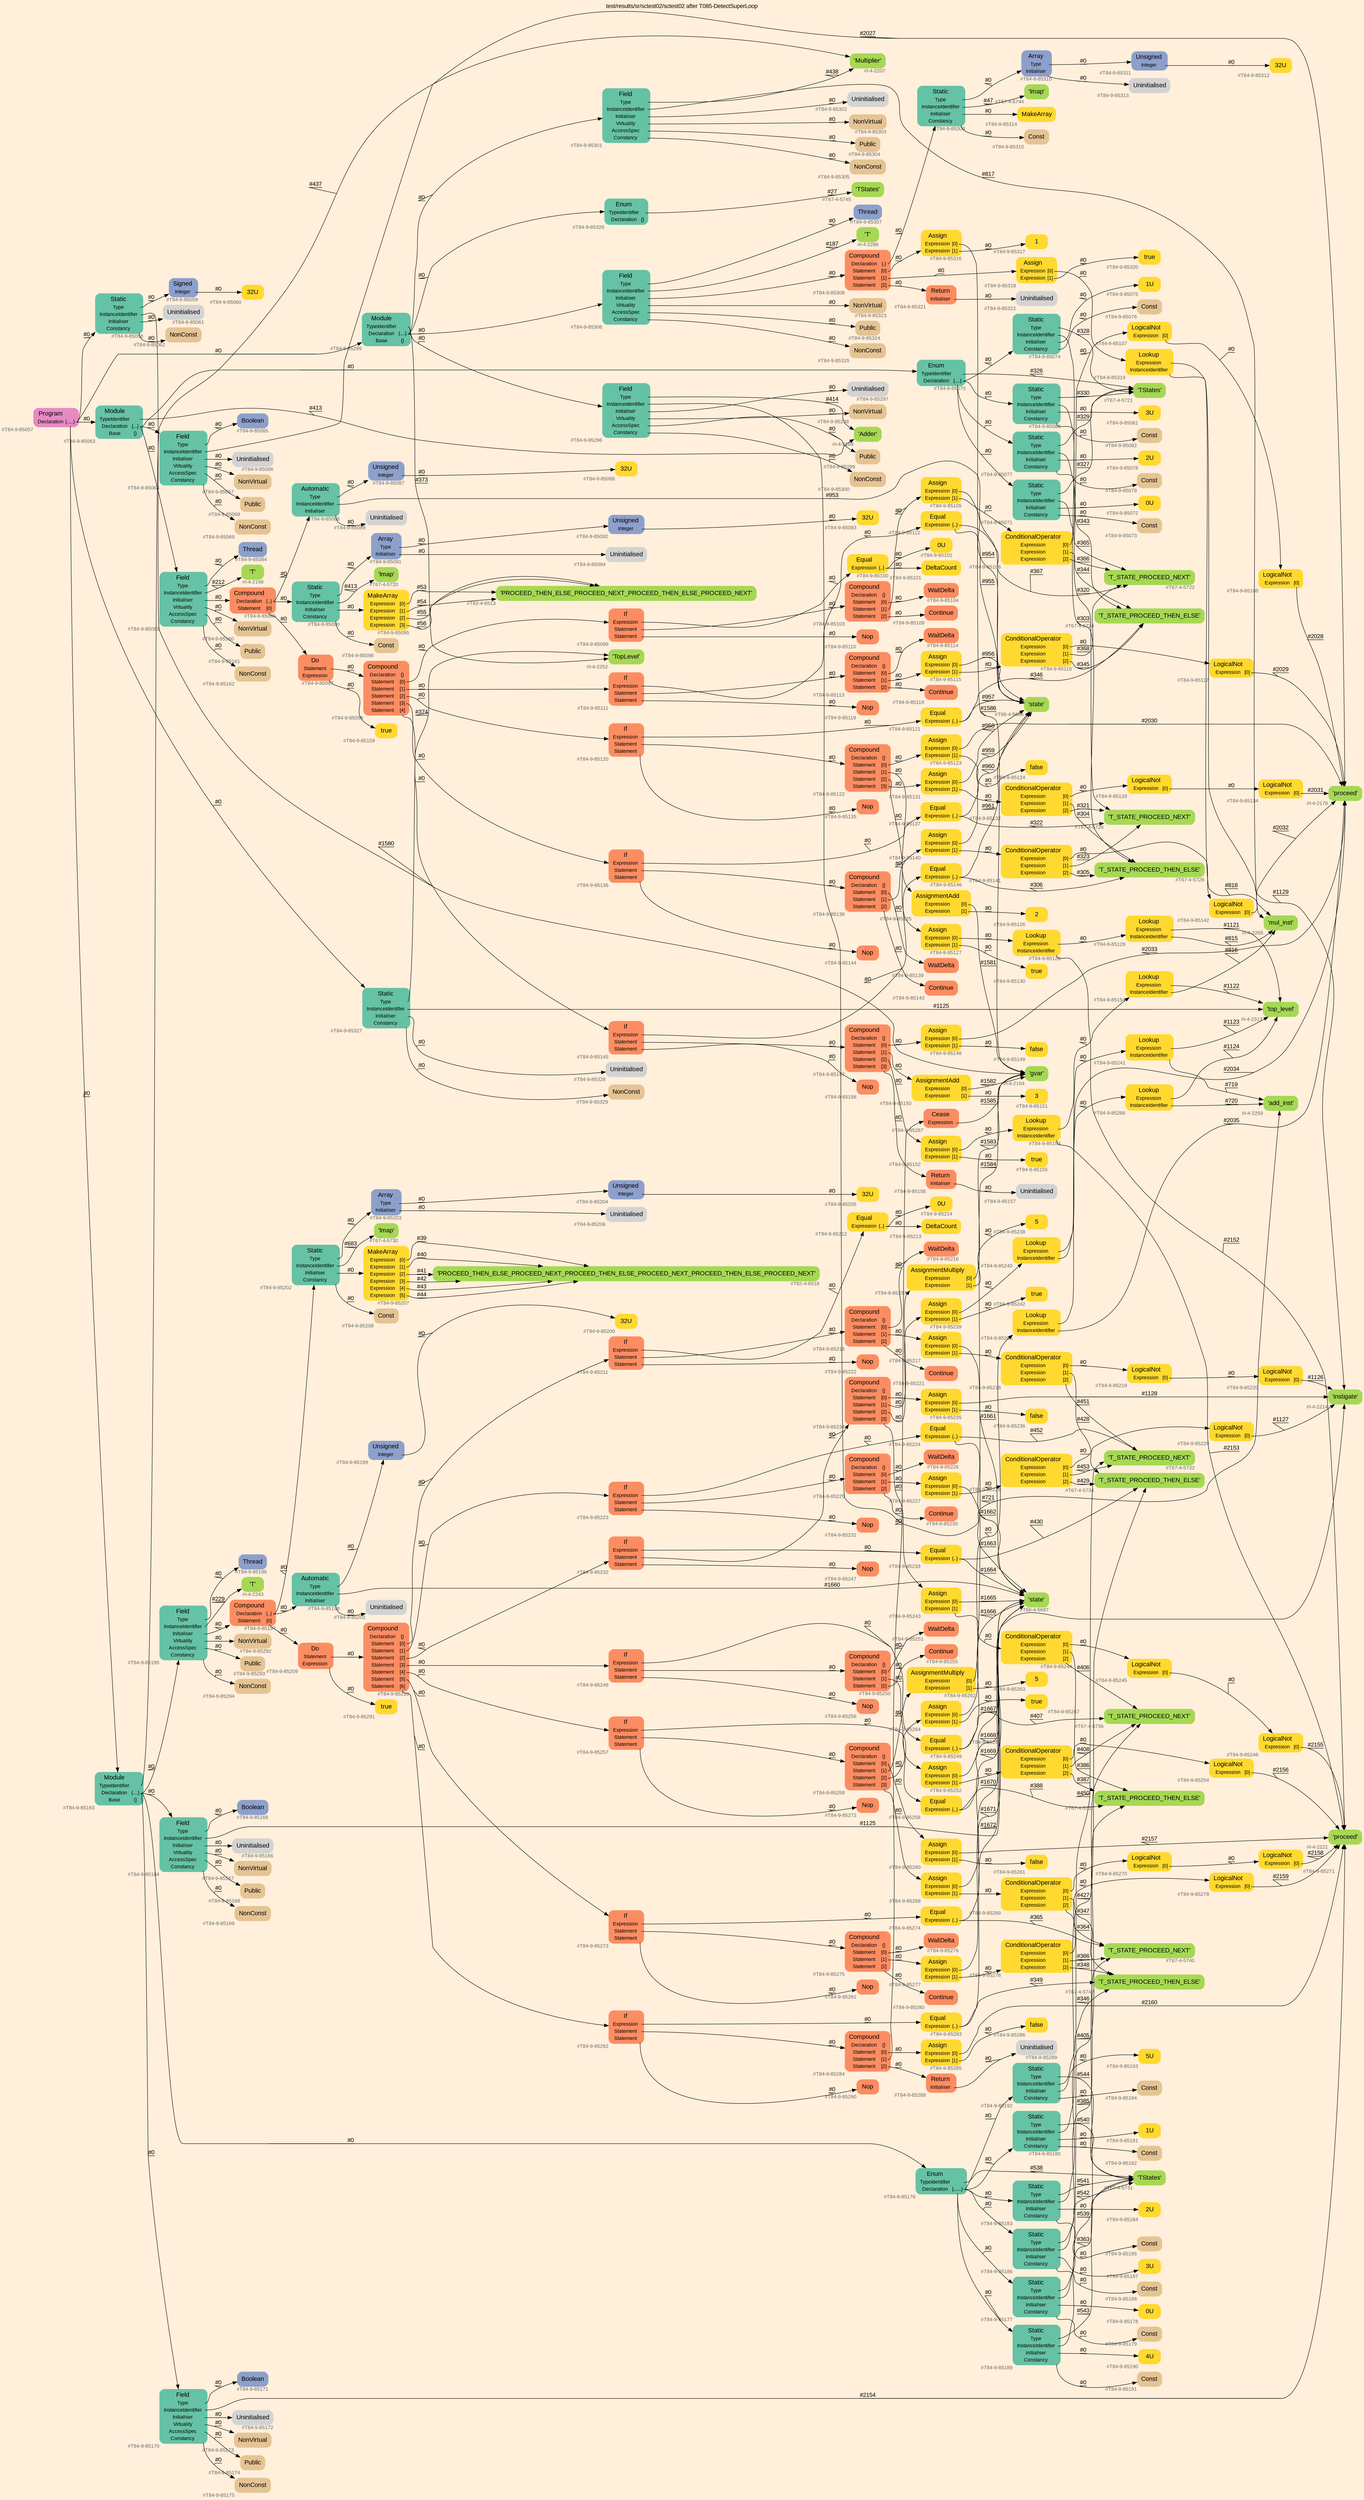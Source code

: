 digraph "test/results/sr/sctest02/sctest02 after T085-DetectSuperLoop" {
label = "test/results/sr/sctest02/sctest02 after T085-DetectSuperLoop"
labelloc = t
graph [
    rankdir = "LR"
    ranksep = 0.3
    bgcolor = antiquewhite1
    color = black
    fontcolor = black
    fontname = "Arial"
];
node [
    fontname = "Arial"
];
edge [
    fontname = "Arial"
];

// -------------------- node figure --------------------
// -------- block #T84-9-85057 ----------
"#T84-9-85057" [
    fillcolor = "/set28/4"
    xlabel = "#T84-9-85057"
    fontsize = "12"
    fontcolor = grey40
    shape = "plaintext"
    label = <<TABLE BORDER="0" CELLBORDER="0" CELLSPACING="0">
     <TR><TD><FONT COLOR="black" POINT-SIZE="15">Program</FONT></TD></TR>
     <TR><TD><FONT COLOR="black" POINT-SIZE="12">Declaration</FONT></TD><TD PORT="port0"><FONT COLOR="black" POINT-SIZE="12">{.....}</FONT></TD></TR>
    </TABLE>>
    style = "rounded,filled"
];

// -------- block #T84-9-85058 ----------
"#T84-9-85058" [
    fillcolor = "/set28/1"
    xlabel = "#T84-9-85058"
    fontsize = "12"
    fontcolor = grey40
    shape = "plaintext"
    label = <<TABLE BORDER="0" CELLBORDER="0" CELLSPACING="0">
     <TR><TD><FONT COLOR="black" POINT-SIZE="15">Static</FONT></TD></TR>
     <TR><TD><FONT COLOR="black" POINT-SIZE="12">Type</FONT></TD><TD PORT="port0"></TD></TR>
     <TR><TD><FONT COLOR="black" POINT-SIZE="12">InstanceIdentifier</FONT></TD><TD PORT="port1"></TD></TR>
     <TR><TD><FONT COLOR="black" POINT-SIZE="12">Initialiser</FONT></TD><TD PORT="port2"></TD></TR>
     <TR><TD><FONT COLOR="black" POINT-SIZE="12">Constancy</FONT></TD><TD PORT="port3"></TD></TR>
    </TABLE>>
    style = "rounded,filled"
];

// -------- block #T84-9-85059 ----------
"#T84-9-85059" [
    fillcolor = "/set28/3"
    xlabel = "#T84-9-85059"
    fontsize = "12"
    fontcolor = grey40
    shape = "plaintext"
    label = <<TABLE BORDER="0" CELLBORDER="0" CELLSPACING="0">
     <TR><TD><FONT COLOR="black" POINT-SIZE="15">Signed</FONT></TD></TR>
     <TR><TD><FONT COLOR="black" POINT-SIZE="12">Integer</FONT></TD><TD PORT="port0"></TD></TR>
    </TABLE>>
    style = "rounded,filled"
];

// -------- block #T84-9-85060 ----------
"#T84-9-85060" [
    fillcolor = "/set28/6"
    xlabel = "#T84-9-85060"
    fontsize = "12"
    fontcolor = grey40
    shape = "plaintext"
    label = <<TABLE BORDER="0" CELLBORDER="0" CELLSPACING="0">
     <TR><TD><FONT COLOR="black" POINT-SIZE="15">32U</FONT></TD></TR>
    </TABLE>>
    style = "rounded,filled"
];

// -------- block #I-4-2164 ----------
"#I-4-2164" [
    fillcolor = "/set28/5"
    xlabel = "#I-4-2164"
    fontsize = "12"
    fontcolor = grey40
    shape = "plaintext"
    label = <<TABLE BORDER="0" CELLBORDER="0" CELLSPACING="0">
     <TR><TD><FONT COLOR="black" POINT-SIZE="15">'gvar'</FONT></TD></TR>
    </TABLE>>
    style = "rounded,filled"
];

// -------- block #T84-9-85061 ----------
"#T84-9-85061" [
    xlabel = "#T84-9-85061"
    fontsize = "12"
    fontcolor = grey40
    shape = "plaintext"
    label = <<TABLE BORDER="0" CELLBORDER="0" CELLSPACING="0">
     <TR><TD><FONT COLOR="black" POINT-SIZE="15">Uninitialised</FONT></TD></TR>
    </TABLE>>
    style = "rounded,filled"
];

// -------- block #T84-9-85062 ----------
"#T84-9-85062" [
    fillcolor = "/set28/7"
    xlabel = "#T84-9-85062"
    fontsize = "12"
    fontcolor = grey40
    shape = "plaintext"
    label = <<TABLE BORDER="0" CELLBORDER="0" CELLSPACING="0">
     <TR><TD><FONT COLOR="black" POINT-SIZE="15">NonConst</FONT></TD></TR>
    </TABLE>>
    style = "rounded,filled"
];

// -------- block #T84-9-85063 ----------
"#T84-9-85063" [
    fillcolor = "/set28/1"
    xlabel = "#T84-9-85063"
    fontsize = "12"
    fontcolor = grey40
    shape = "plaintext"
    label = <<TABLE BORDER="0" CELLBORDER="0" CELLSPACING="0">
     <TR><TD><FONT COLOR="black" POINT-SIZE="15">Module</FONT></TD></TR>
     <TR><TD><FONT COLOR="black" POINT-SIZE="12">TypeIdentifier</FONT></TD><TD PORT="port0"></TD></TR>
     <TR><TD><FONT COLOR="black" POINT-SIZE="12">Declaration</FONT></TD><TD PORT="port1"><FONT COLOR="black" POINT-SIZE="12">{...}</FONT></TD></TR>
     <TR><TD><FONT COLOR="black" POINT-SIZE="12">Base</FONT></TD><TD PORT="port2"><FONT COLOR="black" POINT-SIZE="12">{}</FONT></TD></TR>
    </TABLE>>
    style = "rounded,filled"
];

// -------- block #I-4-2169 ----------
"#I-4-2169" [
    fillcolor = "/set28/5"
    xlabel = "#I-4-2169"
    fontsize = "12"
    fontcolor = grey40
    shape = "plaintext"
    label = <<TABLE BORDER="0" CELLBORDER="0" CELLSPACING="0">
     <TR><TD><FONT COLOR="black" POINT-SIZE="15">'Adder'</FONT></TD></TR>
    </TABLE>>
    style = "rounded,filled"
];

// -------- block #T84-9-85064 ----------
"#T84-9-85064" [
    fillcolor = "/set28/1"
    xlabel = "#T84-9-85064"
    fontsize = "12"
    fontcolor = grey40
    shape = "plaintext"
    label = <<TABLE BORDER="0" CELLBORDER="0" CELLSPACING="0">
     <TR><TD><FONT COLOR="black" POINT-SIZE="15">Field</FONT></TD></TR>
     <TR><TD><FONT COLOR="black" POINT-SIZE="12">Type</FONT></TD><TD PORT="port0"></TD></TR>
     <TR><TD><FONT COLOR="black" POINT-SIZE="12">InstanceIdentifier</FONT></TD><TD PORT="port1"></TD></TR>
     <TR><TD><FONT COLOR="black" POINT-SIZE="12">Initialiser</FONT></TD><TD PORT="port2"></TD></TR>
     <TR><TD><FONT COLOR="black" POINT-SIZE="12">Virtuality</FONT></TD><TD PORT="port3"></TD></TR>
     <TR><TD><FONT COLOR="black" POINT-SIZE="12">AccessSpec</FONT></TD><TD PORT="port4"></TD></TR>
     <TR><TD><FONT COLOR="black" POINT-SIZE="12">Constancy</FONT></TD><TD PORT="port5"></TD></TR>
    </TABLE>>
    style = "rounded,filled"
];

// -------- block #T84-9-85065 ----------
"#T84-9-85065" [
    fillcolor = "/set28/3"
    xlabel = "#T84-9-85065"
    fontsize = "12"
    fontcolor = grey40
    shape = "plaintext"
    label = <<TABLE BORDER="0" CELLBORDER="0" CELLSPACING="0">
     <TR><TD><FONT COLOR="black" POINT-SIZE="15">Boolean</FONT></TD></TR>
    </TABLE>>
    style = "rounded,filled"
];

// -------- block #I-4-2176 ----------
"#I-4-2176" [
    fillcolor = "/set28/5"
    xlabel = "#I-4-2176"
    fontsize = "12"
    fontcolor = grey40
    shape = "plaintext"
    label = <<TABLE BORDER="0" CELLBORDER="0" CELLSPACING="0">
     <TR><TD><FONT COLOR="black" POINT-SIZE="15">'proceed'</FONT></TD></TR>
    </TABLE>>
    style = "rounded,filled"
];

// -------- block #T84-9-85066 ----------
"#T84-9-85066" [
    xlabel = "#T84-9-85066"
    fontsize = "12"
    fontcolor = grey40
    shape = "plaintext"
    label = <<TABLE BORDER="0" CELLBORDER="0" CELLSPACING="0">
     <TR><TD><FONT COLOR="black" POINT-SIZE="15">Uninitialised</FONT></TD></TR>
    </TABLE>>
    style = "rounded,filled"
];

// -------- block #T84-9-85067 ----------
"#T84-9-85067" [
    fillcolor = "/set28/7"
    xlabel = "#T84-9-85067"
    fontsize = "12"
    fontcolor = grey40
    shape = "plaintext"
    label = <<TABLE BORDER="0" CELLBORDER="0" CELLSPACING="0">
     <TR><TD><FONT COLOR="black" POINT-SIZE="15">NonVirtual</FONT></TD></TR>
    </TABLE>>
    style = "rounded,filled"
];

// -------- block #T84-9-85068 ----------
"#T84-9-85068" [
    fillcolor = "/set28/7"
    xlabel = "#T84-9-85068"
    fontsize = "12"
    fontcolor = grey40
    shape = "plaintext"
    label = <<TABLE BORDER="0" CELLBORDER="0" CELLSPACING="0">
     <TR><TD><FONT COLOR="black" POINT-SIZE="15">Public</FONT></TD></TR>
    </TABLE>>
    style = "rounded,filled"
];

// -------- block #T84-9-85069 ----------
"#T84-9-85069" [
    fillcolor = "/set28/7"
    xlabel = "#T84-9-85069"
    fontsize = "12"
    fontcolor = grey40
    shape = "plaintext"
    label = <<TABLE BORDER="0" CELLBORDER="0" CELLSPACING="0">
     <TR><TD><FONT COLOR="black" POINT-SIZE="15">NonConst</FONT></TD></TR>
    </TABLE>>
    style = "rounded,filled"
];

// -------- block #T84-9-85070 ----------
"#T84-9-85070" [
    fillcolor = "/set28/1"
    xlabel = "#T84-9-85070"
    fontsize = "12"
    fontcolor = grey40
    shape = "plaintext"
    label = <<TABLE BORDER="0" CELLBORDER="0" CELLSPACING="0">
     <TR><TD><FONT COLOR="black" POINT-SIZE="15">Enum</FONT></TD></TR>
     <TR><TD><FONT COLOR="black" POINT-SIZE="12">TypeIdentifier</FONT></TD><TD PORT="port0"></TD></TR>
     <TR><TD><FONT COLOR="black" POINT-SIZE="12">Declaration</FONT></TD><TD PORT="port1"><FONT COLOR="black" POINT-SIZE="12">{....}</FONT></TD></TR>
    </TABLE>>
    style = "rounded,filled"
];

// -------- block #T67-4-5721 ----------
"#T67-4-5721" [
    fillcolor = "/set28/5"
    xlabel = "#T67-4-5721"
    fontsize = "12"
    fontcolor = grey40
    shape = "plaintext"
    label = <<TABLE BORDER="0" CELLBORDER="0" CELLSPACING="0">
     <TR><TD><FONT COLOR="black" POINT-SIZE="15">'TStates'</FONT></TD></TR>
    </TABLE>>
    style = "rounded,filled"
];

// -------- block #T84-9-85071 ----------
"#T84-9-85071" [
    fillcolor = "/set28/1"
    xlabel = "#T84-9-85071"
    fontsize = "12"
    fontcolor = grey40
    shape = "plaintext"
    label = <<TABLE BORDER="0" CELLBORDER="0" CELLSPACING="0">
     <TR><TD><FONT COLOR="black" POINT-SIZE="15">Static</FONT></TD></TR>
     <TR><TD><FONT COLOR="black" POINT-SIZE="12">Type</FONT></TD><TD PORT="port0"></TD></TR>
     <TR><TD><FONT COLOR="black" POINT-SIZE="12">InstanceIdentifier</FONT></TD><TD PORT="port1"></TD></TR>
     <TR><TD><FONT COLOR="black" POINT-SIZE="12">Initialiser</FONT></TD><TD PORT="port2"></TD></TR>
     <TR><TD><FONT COLOR="black" POINT-SIZE="12">Constancy</FONT></TD><TD PORT="port3"></TD></TR>
    </TABLE>>
    style = "rounded,filled"
];

// -------- block #T67-4-5722 ----------
"#T67-4-5722" [
    fillcolor = "/set28/5"
    xlabel = "#T67-4-5722"
    fontsize = "12"
    fontcolor = grey40
    shape = "plaintext"
    label = <<TABLE BORDER="0" CELLBORDER="0" CELLSPACING="0">
     <TR><TD><FONT COLOR="black" POINT-SIZE="15">'T_STATE_PROCEED_NEXT'</FONT></TD></TR>
    </TABLE>>
    style = "rounded,filled"
];

// -------- block #T84-9-85072 ----------
"#T84-9-85072" [
    fillcolor = "/set28/6"
    xlabel = "#T84-9-85072"
    fontsize = "12"
    fontcolor = grey40
    shape = "plaintext"
    label = <<TABLE BORDER="0" CELLBORDER="0" CELLSPACING="0">
     <TR><TD><FONT COLOR="black" POINT-SIZE="15">0U</FONT></TD></TR>
    </TABLE>>
    style = "rounded,filled"
];

// -------- block #T84-9-85073 ----------
"#T84-9-85073" [
    fillcolor = "/set28/7"
    xlabel = "#T84-9-85073"
    fontsize = "12"
    fontcolor = grey40
    shape = "plaintext"
    label = <<TABLE BORDER="0" CELLBORDER="0" CELLSPACING="0">
     <TR><TD><FONT COLOR="black" POINT-SIZE="15">Const</FONT></TD></TR>
    </TABLE>>
    style = "rounded,filled"
];

// -------- block #T84-9-85074 ----------
"#T84-9-85074" [
    fillcolor = "/set28/1"
    xlabel = "#T84-9-85074"
    fontsize = "12"
    fontcolor = grey40
    shape = "plaintext"
    label = <<TABLE BORDER="0" CELLBORDER="0" CELLSPACING="0">
     <TR><TD><FONT COLOR="black" POINT-SIZE="15">Static</FONT></TD></TR>
     <TR><TD><FONT COLOR="black" POINT-SIZE="12">Type</FONT></TD><TD PORT="port0"></TD></TR>
     <TR><TD><FONT COLOR="black" POINT-SIZE="12">InstanceIdentifier</FONT></TD><TD PORT="port1"></TD></TR>
     <TR><TD><FONT COLOR="black" POINT-SIZE="12">Initialiser</FONT></TD><TD PORT="port2"></TD></TR>
     <TR><TD><FONT COLOR="black" POINT-SIZE="12">Constancy</FONT></TD><TD PORT="port3"></TD></TR>
    </TABLE>>
    style = "rounded,filled"
];

// -------- block #T67-4-5724 ----------
"#T67-4-5724" [
    fillcolor = "/set28/5"
    xlabel = "#T67-4-5724"
    fontsize = "12"
    fontcolor = grey40
    shape = "plaintext"
    label = <<TABLE BORDER="0" CELLBORDER="0" CELLSPACING="0">
     <TR><TD><FONT COLOR="black" POINT-SIZE="15">'T_STATE_PROCEED_THEN_ELSE'</FONT></TD></TR>
    </TABLE>>
    style = "rounded,filled"
];

// -------- block #T84-9-85075 ----------
"#T84-9-85075" [
    fillcolor = "/set28/6"
    xlabel = "#T84-9-85075"
    fontsize = "12"
    fontcolor = grey40
    shape = "plaintext"
    label = <<TABLE BORDER="0" CELLBORDER="0" CELLSPACING="0">
     <TR><TD><FONT COLOR="black" POINT-SIZE="15">1U</FONT></TD></TR>
    </TABLE>>
    style = "rounded,filled"
];

// -------- block #T84-9-85076 ----------
"#T84-9-85076" [
    fillcolor = "/set28/7"
    xlabel = "#T84-9-85076"
    fontsize = "12"
    fontcolor = grey40
    shape = "plaintext"
    label = <<TABLE BORDER="0" CELLBORDER="0" CELLSPACING="0">
     <TR><TD><FONT COLOR="black" POINT-SIZE="15">Const</FONT></TD></TR>
    </TABLE>>
    style = "rounded,filled"
];

// -------- block #T84-9-85077 ----------
"#T84-9-85077" [
    fillcolor = "/set28/1"
    xlabel = "#T84-9-85077"
    fontsize = "12"
    fontcolor = grey40
    shape = "plaintext"
    label = <<TABLE BORDER="0" CELLBORDER="0" CELLSPACING="0">
     <TR><TD><FONT COLOR="black" POINT-SIZE="15">Static</FONT></TD></TR>
     <TR><TD><FONT COLOR="black" POINT-SIZE="12">Type</FONT></TD><TD PORT="port0"></TD></TR>
     <TR><TD><FONT COLOR="black" POINT-SIZE="12">InstanceIdentifier</FONT></TD><TD PORT="port1"></TD></TR>
     <TR><TD><FONT COLOR="black" POINT-SIZE="12">Initialiser</FONT></TD><TD PORT="port2"></TD></TR>
     <TR><TD><FONT COLOR="black" POINT-SIZE="12">Constancy</FONT></TD><TD PORT="port3"></TD></TR>
    </TABLE>>
    style = "rounded,filled"
];

// -------- block #T67-4-5726 ----------
"#T67-4-5726" [
    fillcolor = "/set28/5"
    xlabel = "#T67-4-5726"
    fontsize = "12"
    fontcolor = grey40
    shape = "plaintext"
    label = <<TABLE BORDER="0" CELLBORDER="0" CELLSPACING="0">
     <TR><TD><FONT COLOR="black" POINT-SIZE="15">'T_STATE_PROCEED_NEXT'</FONT></TD></TR>
    </TABLE>>
    style = "rounded,filled"
];

// -------- block #T84-9-85078 ----------
"#T84-9-85078" [
    fillcolor = "/set28/6"
    xlabel = "#T84-9-85078"
    fontsize = "12"
    fontcolor = grey40
    shape = "plaintext"
    label = <<TABLE BORDER="0" CELLBORDER="0" CELLSPACING="0">
     <TR><TD><FONT COLOR="black" POINT-SIZE="15">2U</FONT></TD></TR>
    </TABLE>>
    style = "rounded,filled"
];

// -------- block #T84-9-85079 ----------
"#T84-9-85079" [
    fillcolor = "/set28/7"
    xlabel = "#T84-9-85079"
    fontsize = "12"
    fontcolor = grey40
    shape = "plaintext"
    label = <<TABLE BORDER="0" CELLBORDER="0" CELLSPACING="0">
     <TR><TD><FONT COLOR="black" POINT-SIZE="15">Const</FONT></TD></TR>
    </TABLE>>
    style = "rounded,filled"
];

// -------- block #T84-9-85080 ----------
"#T84-9-85080" [
    fillcolor = "/set28/1"
    xlabel = "#T84-9-85080"
    fontsize = "12"
    fontcolor = grey40
    shape = "plaintext"
    label = <<TABLE BORDER="0" CELLBORDER="0" CELLSPACING="0">
     <TR><TD><FONT COLOR="black" POINT-SIZE="15">Static</FONT></TD></TR>
     <TR><TD><FONT COLOR="black" POINT-SIZE="12">Type</FONT></TD><TD PORT="port0"></TD></TR>
     <TR><TD><FONT COLOR="black" POINT-SIZE="12">InstanceIdentifier</FONT></TD><TD PORT="port1"></TD></TR>
     <TR><TD><FONT COLOR="black" POINT-SIZE="12">Initialiser</FONT></TD><TD PORT="port2"></TD></TR>
     <TR><TD><FONT COLOR="black" POINT-SIZE="12">Constancy</FONT></TD><TD PORT="port3"></TD></TR>
    </TABLE>>
    style = "rounded,filled"
];

// -------- block #T67-4-5728 ----------
"#T67-4-5728" [
    fillcolor = "/set28/5"
    xlabel = "#T67-4-5728"
    fontsize = "12"
    fontcolor = grey40
    shape = "plaintext"
    label = <<TABLE BORDER="0" CELLBORDER="0" CELLSPACING="0">
     <TR><TD><FONT COLOR="black" POINT-SIZE="15">'T_STATE_PROCEED_THEN_ELSE'</FONT></TD></TR>
    </TABLE>>
    style = "rounded,filled"
];

// -------- block #T84-9-85081 ----------
"#T84-9-85081" [
    fillcolor = "/set28/6"
    xlabel = "#T84-9-85081"
    fontsize = "12"
    fontcolor = grey40
    shape = "plaintext"
    label = <<TABLE BORDER="0" CELLBORDER="0" CELLSPACING="0">
     <TR><TD><FONT COLOR="black" POINT-SIZE="15">3U</FONT></TD></TR>
    </TABLE>>
    style = "rounded,filled"
];

// -------- block #T84-9-85082 ----------
"#T84-9-85082" [
    fillcolor = "/set28/7"
    xlabel = "#T84-9-85082"
    fontsize = "12"
    fontcolor = grey40
    shape = "plaintext"
    label = <<TABLE BORDER="0" CELLBORDER="0" CELLSPACING="0">
     <TR><TD><FONT COLOR="black" POINT-SIZE="15">Const</FONT></TD></TR>
    </TABLE>>
    style = "rounded,filled"
];

// -------- block #T84-9-85083 ----------
"#T84-9-85083" [
    fillcolor = "/set28/1"
    xlabel = "#T84-9-85083"
    fontsize = "12"
    fontcolor = grey40
    shape = "plaintext"
    label = <<TABLE BORDER="0" CELLBORDER="0" CELLSPACING="0">
     <TR><TD><FONT COLOR="black" POINT-SIZE="15">Field</FONT></TD></TR>
     <TR><TD><FONT COLOR="black" POINT-SIZE="12">Type</FONT></TD><TD PORT="port0"></TD></TR>
     <TR><TD><FONT COLOR="black" POINT-SIZE="12">InstanceIdentifier</FONT></TD><TD PORT="port1"></TD></TR>
     <TR><TD><FONT COLOR="black" POINT-SIZE="12">Initialiser</FONT></TD><TD PORT="port2"></TD></TR>
     <TR><TD><FONT COLOR="black" POINT-SIZE="12">Virtuality</FONT></TD><TD PORT="port3"></TD></TR>
     <TR><TD><FONT COLOR="black" POINT-SIZE="12">AccessSpec</FONT></TD><TD PORT="port4"></TD></TR>
     <TR><TD><FONT COLOR="black" POINT-SIZE="12">Constancy</FONT></TD><TD PORT="port5"></TD></TR>
    </TABLE>>
    style = "rounded,filled"
];

// -------- block #T84-9-85084 ----------
"#T84-9-85084" [
    fillcolor = "/set28/3"
    xlabel = "#T84-9-85084"
    fontsize = "12"
    fontcolor = grey40
    shape = "plaintext"
    label = <<TABLE BORDER="0" CELLBORDER="0" CELLSPACING="0">
     <TR><TD><FONT COLOR="black" POINT-SIZE="15">Thread</FONT></TD></TR>
    </TABLE>>
    style = "rounded,filled"
];

// -------- block #I-4-2198 ----------
"#I-4-2198" [
    fillcolor = "/set28/5"
    xlabel = "#I-4-2198"
    fontsize = "12"
    fontcolor = grey40
    shape = "plaintext"
    label = <<TABLE BORDER="0" CELLBORDER="0" CELLSPACING="0">
     <TR><TD><FONT COLOR="black" POINT-SIZE="15">'T'</FONT></TD></TR>
    </TABLE>>
    style = "rounded,filled"
];

// -------- block #T84-9-85085 ----------
"#T84-9-85085" [
    fillcolor = "/set28/2"
    xlabel = "#T84-9-85085"
    fontsize = "12"
    fontcolor = grey40
    shape = "plaintext"
    label = <<TABLE BORDER="0" CELLBORDER="0" CELLSPACING="0">
     <TR><TD><FONT COLOR="black" POINT-SIZE="15">Compound</FONT></TD></TR>
     <TR><TD><FONT COLOR="black" POINT-SIZE="12">Declaration</FONT></TD><TD PORT="port0"><FONT COLOR="black" POINT-SIZE="12">{..}</FONT></TD></TR>
     <TR><TD><FONT COLOR="black" POINT-SIZE="12">Statement</FONT></TD><TD PORT="port1"><FONT COLOR="black" POINT-SIZE="12">[0]</FONT></TD></TR>
    </TABLE>>
    style = "rounded,filled"
];

// -------- block #T84-9-85086 ----------
"#T84-9-85086" [
    fillcolor = "/set28/1"
    xlabel = "#T84-9-85086"
    fontsize = "12"
    fontcolor = grey40
    shape = "plaintext"
    label = <<TABLE BORDER="0" CELLBORDER="0" CELLSPACING="0">
     <TR><TD><FONT COLOR="black" POINT-SIZE="15">Automatic</FONT></TD></TR>
     <TR><TD><FONT COLOR="black" POINT-SIZE="12">Type</FONT></TD><TD PORT="port0"></TD></TR>
     <TR><TD><FONT COLOR="black" POINT-SIZE="12">InstanceIdentifier</FONT></TD><TD PORT="port1"></TD></TR>
     <TR><TD><FONT COLOR="black" POINT-SIZE="12">Initialiser</FONT></TD><TD PORT="port2"></TD></TR>
    </TABLE>>
    style = "rounded,filled"
];

// -------- block #T84-9-85087 ----------
"#T84-9-85087" [
    fillcolor = "/set28/3"
    xlabel = "#T84-9-85087"
    fontsize = "12"
    fontcolor = grey40
    shape = "plaintext"
    label = <<TABLE BORDER="0" CELLBORDER="0" CELLSPACING="0">
     <TR><TD><FONT COLOR="black" POINT-SIZE="15">Unsigned</FONT></TD></TR>
     <TR><TD><FONT COLOR="black" POINT-SIZE="12">Integer</FONT></TD><TD PORT="port0"></TD></TR>
    </TABLE>>
    style = "rounded,filled"
];

// -------- block #T84-9-85088 ----------
"#T84-9-85088" [
    fillcolor = "/set28/6"
    xlabel = "#T84-9-85088"
    fontsize = "12"
    fontcolor = grey40
    shape = "plaintext"
    label = <<TABLE BORDER="0" CELLBORDER="0" CELLSPACING="0">
     <TR><TD><FONT COLOR="black" POINT-SIZE="15">32U</FONT></TD></TR>
    </TABLE>>
    style = "rounded,filled"
];

// -------- block #T66-4-5686 ----------
"#T66-4-5686" [
    fillcolor = "/set28/5"
    xlabel = "#T66-4-5686"
    fontsize = "12"
    fontcolor = grey40
    shape = "plaintext"
    label = <<TABLE BORDER="0" CELLBORDER="0" CELLSPACING="0">
     <TR><TD><FONT COLOR="black" POINT-SIZE="15">'state'</FONT></TD></TR>
    </TABLE>>
    style = "rounded,filled"
];

// -------- block #T84-9-85089 ----------
"#T84-9-85089" [
    xlabel = "#T84-9-85089"
    fontsize = "12"
    fontcolor = grey40
    shape = "plaintext"
    label = <<TABLE BORDER="0" CELLBORDER="0" CELLSPACING="0">
     <TR><TD><FONT COLOR="black" POINT-SIZE="15">Uninitialised</FONT></TD></TR>
    </TABLE>>
    style = "rounded,filled"
];

// -------- block #T84-9-85090 ----------
"#T84-9-85090" [
    fillcolor = "/set28/1"
    xlabel = "#T84-9-85090"
    fontsize = "12"
    fontcolor = grey40
    shape = "plaintext"
    label = <<TABLE BORDER="0" CELLBORDER="0" CELLSPACING="0">
     <TR><TD><FONT COLOR="black" POINT-SIZE="15">Static</FONT></TD></TR>
     <TR><TD><FONT COLOR="black" POINT-SIZE="12">Type</FONT></TD><TD PORT="port0"></TD></TR>
     <TR><TD><FONT COLOR="black" POINT-SIZE="12">InstanceIdentifier</FONT></TD><TD PORT="port1"></TD></TR>
     <TR><TD><FONT COLOR="black" POINT-SIZE="12">Initialiser</FONT></TD><TD PORT="port2"></TD></TR>
     <TR><TD><FONT COLOR="black" POINT-SIZE="12">Constancy</FONT></TD><TD PORT="port3"></TD></TR>
    </TABLE>>
    style = "rounded,filled"
];

// -------- block #T84-9-85091 ----------
"#T84-9-85091" [
    fillcolor = "/set28/3"
    xlabel = "#T84-9-85091"
    fontsize = "12"
    fontcolor = grey40
    shape = "plaintext"
    label = <<TABLE BORDER="0" CELLBORDER="0" CELLSPACING="0">
     <TR><TD><FONT COLOR="black" POINT-SIZE="15">Array</FONT></TD></TR>
     <TR><TD><FONT COLOR="black" POINT-SIZE="12">Type</FONT></TD><TD PORT="port0"></TD></TR>
     <TR><TD><FONT COLOR="black" POINT-SIZE="12">Initialiser</FONT></TD><TD PORT="port1"></TD></TR>
    </TABLE>>
    style = "rounded,filled"
];

// -------- block #T84-9-85092 ----------
"#T84-9-85092" [
    fillcolor = "/set28/3"
    xlabel = "#T84-9-85092"
    fontsize = "12"
    fontcolor = grey40
    shape = "plaintext"
    label = <<TABLE BORDER="0" CELLBORDER="0" CELLSPACING="0">
     <TR><TD><FONT COLOR="black" POINT-SIZE="15">Unsigned</FONT></TD></TR>
     <TR><TD><FONT COLOR="black" POINT-SIZE="12">Integer</FONT></TD><TD PORT="port0"></TD></TR>
    </TABLE>>
    style = "rounded,filled"
];

// -------- block #T84-9-85093 ----------
"#T84-9-85093" [
    fillcolor = "/set28/6"
    xlabel = "#T84-9-85093"
    fontsize = "12"
    fontcolor = grey40
    shape = "plaintext"
    label = <<TABLE BORDER="0" CELLBORDER="0" CELLSPACING="0">
     <TR><TD><FONT COLOR="black" POINT-SIZE="15">32U</FONT></TD></TR>
    </TABLE>>
    style = "rounded,filled"
];

// -------- block #T84-9-85094 ----------
"#T84-9-85094" [
    xlabel = "#T84-9-85094"
    fontsize = "12"
    fontcolor = grey40
    shape = "plaintext"
    label = <<TABLE BORDER="0" CELLBORDER="0" CELLSPACING="0">
     <TR><TD><FONT COLOR="black" POINT-SIZE="15">Uninitialised</FONT></TD></TR>
    </TABLE>>
    style = "rounded,filled"
];

// -------- block #T67-4-5720 ----------
"#T67-4-5720" [
    fillcolor = "/set28/5"
    xlabel = "#T67-4-5720"
    fontsize = "12"
    fontcolor = grey40
    shape = "plaintext"
    label = <<TABLE BORDER="0" CELLBORDER="0" CELLSPACING="0">
     <TR><TD><FONT COLOR="black" POINT-SIZE="15">'lmap'</FONT></TD></TR>
    </TABLE>>
    style = "rounded,filled"
];

// -------- block #T84-9-85095 ----------
"#T84-9-85095" [
    fillcolor = "/set28/6"
    xlabel = "#T84-9-85095"
    fontsize = "12"
    fontcolor = grey40
    shape = "plaintext"
    label = <<TABLE BORDER="0" CELLBORDER="0" CELLSPACING="0">
     <TR><TD><FONT COLOR="black" POINT-SIZE="15">MakeArray</FONT></TD></TR>
     <TR><TD><FONT COLOR="black" POINT-SIZE="12">Expression</FONT></TD><TD PORT="port0"><FONT COLOR="black" POINT-SIZE="12">[0]</FONT></TD></TR>
     <TR><TD><FONT COLOR="black" POINT-SIZE="12">Expression</FONT></TD><TD PORT="port1"><FONT COLOR="black" POINT-SIZE="12">[1]</FONT></TD></TR>
     <TR><TD><FONT COLOR="black" POINT-SIZE="12">Expression</FONT></TD><TD PORT="port2"><FONT COLOR="black" POINT-SIZE="12">[2]</FONT></TD></TR>
     <TR><TD><FONT COLOR="black" POINT-SIZE="12">Expression</FONT></TD><TD PORT="port3"><FONT COLOR="black" POINT-SIZE="12">[3]</FONT></TD></TR>
    </TABLE>>
    style = "rounded,filled"
];

// -------- block #T82-4-6513 ----------
"#T82-4-6513" [
    fillcolor = "/set28/5"
    xlabel = "#T82-4-6513"
    fontsize = "12"
    fontcolor = grey40
    shape = "plaintext"
    label = <<TABLE BORDER="0" CELLBORDER="0" CELLSPACING="0">
     <TR><TD><FONT COLOR="black" POINT-SIZE="15">'PROCEED_THEN_ELSE_PROCEED_NEXT_PROCEED_THEN_ELSE_PROCEED_NEXT'</FONT></TD></TR>
    </TABLE>>
    style = "rounded,filled"
];

// -------- block #T84-9-85096 ----------
"#T84-9-85096" [
    fillcolor = "/set28/7"
    xlabel = "#T84-9-85096"
    fontsize = "12"
    fontcolor = grey40
    shape = "plaintext"
    label = <<TABLE BORDER="0" CELLBORDER="0" CELLSPACING="0">
     <TR><TD><FONT COLOR="black" POINT-SIZE="15">Const</FONT></TD></TR>
    </TABLE>>
    style = "rounded,filled"
];

// -------- block #T84-9-85097 ----------
"#T84-9-85097" [
    fillcolor = "/set28/2"
    xlabel = "#T84-9-85097"
    fontsize = "12"
    fontcolor = grey40
    shape = "plaintext"
    label = <<TABLE BORDER="0" CELLBORDER="0" CELLSPACING="0">
     <TR><TD><FONT COLOR="black" POINT-SIZE="15">Do</FONT></TD></TR>
     <TR><TD><FONT COLOR="black" POINT-SIZE="12">Statement</FONT></TD><TD PORT="port0"></TD></TR>
     <TR><TD><FONT COLOR="black" POINT-SIZE="12">Expression</FONT></TD><TD PORT="port1"></TD></TR>
    </TABLE>>
    style = "rounded,filled"
];

// -------- block #T84-9-85098 ----------
"#T84-9-85098" [
    fillcolor = "/set28/2"
    xlabel = "#T84-9-85098"
    fontsize = "12"
    fontcolor = grey40
    shape = "plaintext"
    label = <<TABLE BORDER="0" CELLBORDER="0" CELLSPACING="0">
     <TR><TD><FONT COLOR="black" POINT-SIZE="15">Compound</FONT></TD></TR>
     <TR><TD><FONT COLOR="black" POINT-SIZE="12">Declaration</FONT></TD><TD PORT="port0"><FONT COLOR="black" POINT-SIZE="12">{}</FONT></TD></TR>
     <TR><TD><FONT COLOR="black" POINT-SIZE="12">Statement</FONT></TD><TD PORT="port1"><FONT COLOR="black" POINT-SIZE="12">[0]</FONT></TD></TR>
     <TR><TD><FONT COLOR="black" POINT-SIZE="12">Statement</FONT></TD><TD PORT="port2"><FONT COLOR="black" POINT-SIZE="12">[1]</FONT></TD></TR>
     <TR><TD><FONT COLOR="black" POINT-SIZE="12">Statement</FONT></TD><TD PORT="port3"><FONT COLOR="black" POINT-SIZE="12">[2]</FONT></TD></TR>
     <TR><TD><FONT COLOR="black" POINT-SIZE="12">Statement</FONT></TD><TD PORT="port4"><FONT COLOR="black" POINT-SIZE="12">[3]</FONT></TD></TR>
     <TR><TD><FONT COLOR="black" POINT-SIZE="12">Statement</FONT></TD><TD PORT="port5"><FONT COLOR="black" POINT-SIZE="12">[4]</FONT></TD></TR>
    </TABLE>>
    style = "rounded,filled"
];

// -------- block #T84-9-85099 ----------
"#T84-9-85099" [
    fillcolor = "/set28/2"
    xlabel = "#T84-9-85099"
    fontsize = "12"
    fontcolor = grey40
    shape = "plaintext"
    label = <<TABLE BORDER="0" CELLBORDER="0" CELLSPACING="0">
     <TR><TD><FONT COLOR="black" POINT-SIZE="15">If</FONT></TD></TR>
     <TR><TD><FONT COLOR="black" POINT-SIZE="12">Expression</FONT></TD><TD PORT="port0"></TD></TR>
     <TR><TD><FONT COLOR="black" POINT-SIZE="12">Statement</FONT></TD><TD PORT="port1"></TD></TR>
     <TR><TD><FONT COLOR="black" POINT-SIZE="12">Statement</FONT></TD><TD PORT="port2"></TD></TR>
    </TABLE>>
    style = "rounded,filled"
];

// -------- block #T84-9-85100 ----------
"#T84-9-85100" [
    fillcolor = "/set28/6"
    xlabel = "#T84-9-85100"
    fontsize = "12"
    fontcolor = grey40
    shape = "plaintext"
    label = <<TABLE BORDER="0" CELLBORDER="0" CELLSPACING="0">
     <TR><TD><FONT COLOR="black" POINT-SIZE="15">Equal</FONT></TD></TR>
     <TR><TD><FONT COLOR="black" POINT-SIZE="12">Expression</FONT></TD><TD PORT="port0"><FONT COLOR="black" POINT-SIZE="12">{..}</FONT></TD></TR>
    </TABLE>>
    style = "rounded,filled"
];

// -------- block #T84-9-85101 ----------
"#T84-9-85101" [
    fillcolor = "/set28/6"
    xlabel = "#T84-9-85101"
    fontsize = "12"
    fontcolor = grey40
    shape = "plaintext"
    label = <<TABLE BORDER="0" CELLBORDER="0" CELLSPACING="0">
     <TR><TD><FONT COLOR="black" POINT-SIZE="15">DeltaCount</FONT></TD></TR>
    </TABLE>>
    style = "rounded,filled"
];

// -------- block #T84-9-85102 ----------
"#T84-9-85102" [
    fillcolor = "/set28/6"
    xlabel = "#T84-9-85102"
    fontsize = "12"
    fontcolor = grey40
    shape = "plaintext"
    label = <<TABLE BORDER="0" CELLBORDER="0" CELLSPACING="0">
     <TR><TD><FONT COLOR="black" POINT-SIZE="15">0U</FONT></TD></TR>
    </TABLE>>
    style = "rounded,filled"
];

// -------- block #T84-9-85103 ----------
"#T84-9-85103" [
    fillcolor = "/set28/2"
    xlabel = "#T84-9-85103"
    fontsize = "12"
    fontcolor = grey40
    shape = "plaintext"
    label = <<TABLE BORDER="0" CELLBORDER="0" CELLSPACING="0">
     <TR><TD><FONT COLOR="black" POINT-SIZE="15">Compound</FONT></TD></TR>
     <TR><TD><FONT COLOR="black" POINT-SIZE="12">Declaration</FONT></TD><TD PORT="port0"><FONT COLOR="black" POINT-SIZE="12">{}</FONT></TD></TR>
     <TR><TD><FONT COLOR="black" POINT-SIZE="12">Statement</FONT></TD><TD PORT="port1"><FONT COLOR="black" POINT-SIZE="12">[0]</FONT></TD></TR>
     <TR><TD><FONT COLOR="black" POINT-SIZE="12">Statement</FONT></TD><TD PORT="port2"><FONT COLOR="black" POINT-SIZE="12">[1]</FONT></TD></TR>
     <TR><TD><FONT COLOR="black" POINT-SIZE="12">Statement</FONT></TD><TD PORT="port3"><FONT COLOR="black" POINT-SIZE="12">[2]</FONT></TD></TR>
    </TABLE>>
    style = "rounded,filled"
];

// -------- block #T84-9-85104 ----------
"#T84-9-85104" [
    fillcolor = "/set28/2"
    xlabel = "#T84-9-85104"
    fontsize = "12"
    fontcolor = grey40
    shape = "plaintext"
    label = <<TABLE BORDER="0" CELLBORDER="0" CELLSPACING="0">
     <TR><TD><FONT COLOR="black" POINT-SIZE="15">WaitDelta</FONT></TD></TR>
    </TABLE>>
    style = "rounded,filled"
];

// -------- block #T84-9-85105 ----------
"#T84-9-85105" [
    fillcolor = "/set28/6"
    xlabel = "#T84-9-85105"
    fontsize = "12"
    fontcolor = grey40
    shape = "plaintext"
    label = <<TABLE BORDER="0" CELLBORDER="0" CELLSPACING="0">
     <TR><TD><FONT COLOR="black" POINT-SIZE="15">Assign</FONT></TD></TR>
     <TR><TD><FONT COLOR="black" POINT-SIZE="12">Expression</FONT></TD><TD PORT="port0"><FONT COLOR="black" POINT-SIZE="12">[0]</FONT></TD></TR>
     <TR><TD><FONT COLOR="black" POINT-SIZE="12">Expression</FONT></TD><TD PORT="port1"><FONT COLOR="black" POINT-SIZE="12">[1]</FONT></TD></TR>
    </TABLE>>
    style = "rounded,filled"
];

// -------- block #T84-9-85106 ----------
"#T84-9-85106" [
    fillcolor = "/set28/6"
    xlabel = "#T84-9-85106"
    fontsize = "12"
    fontcolor = grey40
    shape = "plaintext"
    label = <<TABLE BORDER="0" CELLBORDER="0" CELLSPACING="0">
     <TR><TD><FONT COLOR="black" POINT-SIZE="15">ConditionalOperator</FONT></TD></TR>
     <TR><TD><FONT COLOR="black" POINT-SIZE="12">Expression</FONT></TD><TD PORT="port0"><FONT COLOR="black" POINT-SIZE="12">[0]</FONT></TD></TR>
     <TR><TD><FONT COLOR="black" POINT-SIZE="12">Expression</FONT></TD><TD PORT="port1"><FONT COLOR="black" POINT-SIZE="12">[1]</FONT></TD></TR>
     <TR><TD><FONT COLOR="black" POINT-SIZE="12">Expression</FONT></TD><TD PORT="port2"><FONT COLOR="black" POINT-SIZE="12">[2]</FONT></TD></TR>
    </TABLE>>
    style = "rounded,filled"
];

// -------- block #T84-9-85107 ----------
"#T84-9-85107" [
    fillcolor = "/set28/6"
    xlabel = "#T84-9-85107"
    fontsize = "12"
    fontcolor = grey40
    shape = "plaintext"
    label = <<TABLE BORDER="0" CELLBORDER="0" CELLSPACING="0">
     <TR><TD><FONT COLOR="black" POINT-SIZE="15">LogicalNot</FONT></TD></TR>
     <TR><TD><FONT COLOR="black" POINT-SIZE="12">Expression</FONT></TD><TD PORT="port0"><FONT COLOR="black" POINT-SIZE="12">[0]</FONT></TD></TR>
    </TABLE>>
    style = "rounded,filled"
];

// -------- block #T84-9-85108 ----------
"#T84-9-85108" [
    fillcolor = "/set28/6"
    xlabel = "#T84-9-85108"
    fontsize = "12"
    fontcolor = grey40
    shape = "plaintext"
    label = <<TABLE BORDER="0" CELLBORDER="0" CELLSPACING="0">
     <TR><TD><FONT COLOR="black" POINT-SIZE="15">LogicalNot</FONT></TD></TR>
     <TR><TD><FONT COLOR="black" POINT-SIZE="12">Expression</FONT></TD><TD PORT="port0"><FONT COLOR="black" POINT-SIZE="12">[0]</FONT></TD></TR>
    </TABLE>>
    style = "rounded,filled"
];

// -------- block #T84-9-85109 ----------
"#T84-9-85109" [
    fillcolor = "/set28/2"
    xlabel = "#T84-9-85109"
    fontsize = "12"
    fontcolor = grey40
    shape = "plaintext"
    label = <<TABLE BORDER="0" CELLBORDER="0" CELLSPACING="0">
     <TR><TD><FONT COLOR="black" POINT-SIZE="15">Continue</FONT></TD></TR>
    </TABLE>>
    style = "rounded,filled"
];

// -------- block #T84-9-85110 ----------
"#T84-9-85110" [
    fillcolor = "/set28/2"
    xlabel = "#T84-9-85110"
    fontsize = "12"
    fontcolor = grey40
    shape = "plaintext"
    label = <<TABLE BORDER="0" CELLBORDER="0" CELLSPACING="0">
     <TR><TD><FONT COLOR="black" POINT-SIZE="15">Nop</FONT></TD></TR>
    </TABLE>>
    style = "rounded,filled"
];

// -------- block #T84-9-85111 ----------
"#T84-9-85111" [
    fillcolor = "/set28/2"
    xlabel = "#T84-9-85111"
    fontsize = "12"
    fontcolor = grey40
    shape = "plaintext"
    label = <<TABLE BORDER="0" CELLBORDER="0" CELLSPACING="0">
     <TR><TD><FONT COLOR="black" POINT-SIZE="15">If</FONT></TD></TR>
     <TR><TD><FONT COLOR="black" POINT-SIZE="12">Expression</FONT></TD><TD PORT="port0"></TD></TR>
     <TR><TD><FONT COLOR="black" POINT-SIZE="12">Statement</FONT></TD><TD PORT="port1"></TD></TR>
     <TR><TD><FONT COLOR="black" POINT-SIZE="12">Statement</FONT></TD><TD PORT="port2"></TD></TR>
    </TABLE>>
    style = "rounded,filled"
];

// -------- block #T84-9-85112 ----------
"#T84-9-85112" [
    fillcolor = "/set28/6"
    xlabel = "#T84-9-85112"
    fontsize = "12"
    fontcolor = grey40
    shape = "plaintext"
    label = <<TABLE BORDER="0" CELLBORDER="0" CELLSPACING="0">
     <TR><TD><FONT COLOR="black" POINT-SIZE="15">Equal</FONT></TD></TR>
     <TR><TD><FONT COLOR="black" POINT-SIZE="12">Expression</FONT></TD><TD PORT="port0"><FONT COLOR="black" POINT-SIZE="12">{..}</FONT></TD></TR>
    </TABLE>>
    style = "rounded,filled"
];

// -------- block #T84-9-85113 ----------
"#T84-9-85113" [
    fillcolor = "/set28/2"
    xlabel = "#T84-9-85113"
    fontsize = "12"
    fontcolor = grey40
    shape = "plaintext"
    label = <<TABLE BORDER="0" CELLBORDER="0" CELLSPACING="0">
     <TR><TD><FONT COLOR="black" POINT-SIZE="15">Compound</FONT></TD></TR>
     <TR><TD><FONT COLOR="black" POINT-SIZE="12">Declaration</FONT></TD><TD PORT="port0"><FONT COLOR="black" POINT-SIZE="12">{}</FONT></TD></TR>
     <TR><TD><FONT COLOR="black" POINT-SIZE="12">Statement</FONT></TD><TD PORT="port1"><FONT COLOR="black" POINT-SIZE="12">[0]</FONT></TD></TR>
     <TR><TD><FONT COLOR="black" POINT-SIZE="12">Statement</FONT></TD><TD PORT="port2"><FONT COLOR="black" POINT-SIZE="12">[1]</FONT></TD></TR>
     <TR><TD><FONT COLOR="black" POINT-SIZE="12">Statement</FONT></TD><TD PORT="port3"><FONT COLOR="black" POINT-SIZE="12">[2]</FONT></TD></TR>
    </TABLE>>
    style = "rounded,filled"
];

// -------- block #T84-9-85114 ----------
"#T84-9-85114" [
    fillcolor = "/set28/2"
    xlabel = "#T84-9-85114"
    fontsize = "12"
    fontcolor = grey40
    shape = "plaintext"
    label = <<TABLE BORDER="0" CELLBORDER="0" CELLSPACING="0">
     <TR><TD><FONT COLOR="black" POINT-SIZE="15">WaitDelta</FONT></TD></TR>
    </TABLE>>
    style = "rounded,filled"
];

// -------- block #T84-9-85115 ----------
"#T84-9-85115" [
    fillcolor = "/set28/6"
    xlabel = "#T84-9-85115"
    fontsize = "12"
    fontcolor = grey40
    shape = "plaintext"
    label = <<TABLE BORDER="0" CELLBORDER="0" CELLSPACING="0">
     <TR><TD><FONT COLOR="black" POINT-SIZE="15">Assign</FONT></TD></TR>
     <TR><TD><FONT COLOR="black" POINT-SIZE="12">Expression</FONT></TD><TD PORT="port0"><FONT COLOR="black" POINT-SIZE="12">[0]</FONT></TD></TR>
     <TR><TD><FONT COLOR="black" POINT-SIZE="12">Expression</FONT></TD><TD PORT="port1"><FONT COLOR="black" POINT-SIZE="12">[1]</FONT></TD></TR>
    </TABLE>>
    style = "rounded,filled"
];

// -------- block #T84-9-85116 ----------
"#T84-9-85116" [
    fillcolor = "/set28/6"
    xlabel = "#T84-9-85116"
    fontsize = "12"
    fontcolor = grey40
    shape = "plaintext"
    label = <<TABLE BORDER="0" CELLBORDER="0" CELLSPACING="0">
     <TR><TD><FONT COLOR="black" POINT-SIZE="15">ConditionalOperator</FONT></TD></TR>
     <TR><TD><FONT COLOR="black" POINT-SIZE="12">Expression</FONT></TD><TD PORT="port0"><FONT COLOR="black" POINT-SIZE="12">[0]</FONT></TD></TR>
     <TR><TD><FONT COLOR="black" POINT-SIZE="12">Expression</FONT></TD><TD PORT="port1"><FONT COLOR="black" POINT-SIZE="12">[1]</FONT></TD></TR>
     <TR><TD><FONT COLOR="black" POINT-SIZE="12">Expression</FONT></TD><TD PORT="port2"><FONT COLOR="black" POINT-SIZE="12">[2]</FONT></TD></TR>
    </TABLE>>
    style = "rounded,filled"
];

// -------- block #T84-9-85117 ----------
"#T84-9-85117" [
    fillcolor = "/set28/6"
    xlabel = "#T84-9-85117"
    fontsize = "12"
    fontcolor = grey40
    shape = "plaintext"
    label = <<TABLE BORDER="0" CELLBORDER="0" CELLSPACING="0">
     <TR><TD><FONT COLOR="black" POINT-SIZE="15">LogicalNot</FONT></TD></TR>
     <TR><TD><FONT COLOR="black" POINT-SIZE="12">Expression</FONT></TD><TD PORT="port0"><FONT COLOR="black" POINT-SIZE="12">[0]</FONT></TD></TR>
    </TABLE>>
    style = "rounded,filled"
];

// -------- block #T84-9-85118 ----------
"#T84-9-85118" [
    fillcolor = "/set28/2"
    xlabel = "#T84-9-85118"
    fontsize = "12"
    fontcolor = grey40
    shape = "plaintext"
    label = <<TABLE BORDER="0" CELLBORDER="0" CELLSPACING="0">
     <TR><TD><FONT COLOR="black" POINT-SIZE="15">Continue</FONT></TD></TR>
    </TABLE>>
    style = "rounded,filled"
];

// -------- block #T84-9-85119 ----------
"#T84-9-85119" [
    fillcolor = "/set28/2"
    xlabel = "#T84-9-85119"
    fontsize = "12"
    fontcolor = grey40
    shape = "plaintext"
    label = <<TABLE BORDER="0" CELLBORDER="0" CELLSPACING="0">
     <TR><TD><FONT COLOR="black" POINT-SIZE="15">Nop</FONT></TD></TR>
    </TABLE>>
    style = "rounded,filled"
];

// -------- block #T84-9-85120 ----------
"#T84-9-85120" [
    fillcolor = "/set28/2"
    xlabel = "#T84-9-85120"
    fontsize = "12"
    fontcolor = grey40
    shape = "plaintext"
    label = <<TABLE BORDER="0" CELLBORDER="0" CELLSPACING="0">
     <TR><TD><FONT COLOR="black" POINT-SIZE="15">If</FONT></TD></TR>
     <TR><TD><FONT COLOR="black" POINT-SIZE="12">Expression</FONT></TD><TD PORT="port0"></TD></TR>
     <TR><TD><FONT COLOR="black" POINT-SIZE="12">Statement</FONT></TD><TD PORT="port1"></TD></TR>
     <TR><TD><FONT COLOR="black" POINT-SIZE="12">Statement</FONT></TD><TD PORT="port2"></TD></TR>
    </TABLE>>
    style = "rounded,filled"
];

// -------- block #T84-9-85121 ----------
"#T84-9-85121" [
    fillcolor = "/set28/6"
    xlabel = "#T84-9-85121"
    fontsize = "12"
    fontcolor = grey40
    shape = "plaintext"
    label = <<TABLE BORDER="0" CELLBORDER="0" CELLSPACING="0">
     <TR><TD><FONT COLOR="black" POINT-SIZE="15">Equal</FONT></TD></TR>
     <TR><TD><FONT COLOR="black" POINT-SIZE="12">Expression</FONT></TD><TD PORT="port0"><FONT COLOR="black" POINT-SIZE="12">{..}</FONT></TD></TR>
    </TABLE>>
    style = "rounded,filled"
];

// -------- block #T84-9-85122 ----------
"#T84-9-85122" [
    fillcolor = "/set28/2"
    xlabel = "#T84-9-85122"
    fontsize = "12"
    fontcolor = grey40
    shape = "plaintext"
    label = <<TABLE BORDER="0" CELLBORDER="0" CELLSPACING="0">
     <TR><TD><FONT COLOR="black" POINT-SIZE="15">Compound</FONT></TD></TR>
     <TR><TD><FONT COLOR="black" POINT-SIZE="12">Declaration</FONT></TD><TD PORT="port0"><FONT COLOR="black" POINT-SIZE="12">{}</FONT></TD></TR>
     <TR><TD><FONT COLOR="black" POINT-SIZE="12">Statement</FONT></TD><TD PORT="port1"><FONT COLOR="black" POINT-SIZE="12">[0]</FONT></TD></TR>
     <TR><TD><FONT COLOR="black" POINT-SIZE="12">Statement</FONT></TD><TD PORT="port2"><FONT COLOR="black" POINT-SIZE="12">[1]</FONT></TD></TR>
     <TR><TD><FONT COLOR="black" POINT-SIZE="12">Statement</FONT></TD><TD PORT="port3"><FONT COLOR="black" POINT-SIZE="12">[2]</FONT></TD></TR>
     <TR><TD><FONT COLOR="black" POINT-SIZE="12">Statement</FONT></TD><TD PORT="port4"><FONT COLOR="black" POINT-SIZE="12">[3]</FONT></TD></TR>
    </TABLE>>
    style = "rounded,filled"
];

// -------- block #T84-9-85123 ----------
"#T84-9-85123" [
    fillcolor = "/set28/6"
    xlabel = "#T84-9-85123"
    fontsize = "12"
    fontcolor = grey40
    shape = "plaintext"
    label = <<TABLE BORDER="0" CELLBORDER="0" CELLSPACING="0">
     <TR><TD><FONT COLOR="black" POINT-SIZE="15">Assign</FONT></TD></TR>
     <TR><TD><FONT COLOR="black" POINT-SIZE="12">Expression</FONT></TD><TD PORT="port0"><FONT COLOR="black" POINT-SIZE="12">[0]</FONT></TD></TR>
     <TR><TD><FONT COLOR="black" POINT-SIZE="12">Expression</FONT></TD><TD PORT="port1"><FONT COLOR="black" POINT-SIZE="12">[1]</FONT></TD></TR>
    </TABLE>>
    style = "rounded,filled"
];

// -------- block #T84-9-85124 ----------
"#T84-9-85124" [
    fillcolor = "/set28/6"
    xlabel = "#T84-9-85124"
    fontsize = "12"
    fontcolor = grey40
    shape = "plaintext"
    label = <<TABLE BORDER="0" CELLBORDER="0" CELLSPACING="0">
     <TR><TD><FONT COLOR="black" POINT-SIZE="15">false</FONT></TD></TR>
    </TABLE>>
    style = "rounded,filled"
];

// -------- block #T84-9-85125 ----------
"#T84-9-85125" [
    fillcolor = "/set28/6"
    xlabel = "#T84-9-85125"
    fontsize = "12"
    fontcolor = grey40
    shape = "plaintext"
    label = <<TABLE BORDER="0" CELLBORDER="0" CELLSPACING="0">
     <TR><TD><FONT COLOR="black" POINT-SIZE="15">AssignmentAdd</FONT></TD></TR>
     <TR><TD><FONT COLOR="black" POINT-SIZE="12">Expression</FONT></TD><TD PORT="port0"><FONT COLOR="black" POINT-SIZE="12">[0]</FONT></TD></TR>
     <TR><TD><FONT COLOR="black" POINT-SIZE="12">Expression</FONT></TD><TD PORT="port1"><FONT COLOR="black" POINT-SIZE="12">[1]</FONT></TD></TR>
    </TABLE>>
    style = "rounded,filled"
];

// -------- block #T84-9-85126 ----------
"#T84-9-85126" [
    fillcolor = "/set28/6"
    xlabel = "#T84-9-85126"
    fontsize = "12"
    fontcolor = grey40
    shape = "plaintext"
    label = <<TABLE BORDER="0" CELLBORDER="0" CELLSPACING="0">
     <TR><TD><FONT COLOR="black" POINT-SIZE="15">2</FONT></TD></TR>
    </TABLE>>
    style = "rounded,filled"
];

// -------- block #T84-9-85127 ----------
"#T84-9-85127" [
    fillcolor = "/set28/6"
    xlabel = "#T84-9-85127"
    fontsize = "12"
    fontcolor = grey40
    shape = "plaintext"
    label = <<TABLE BORDER="0" CELLBORDER="0" CELLSPACING="0">
     <TR><TD><FONT COLOR="black" POINT-SIZE="15">Assign</FONT></TD></TR>
     <TR><TD><FONT COLOR="black" POINT-SIZE="12">Expression</FONT></TD><TD PORT="port0"><FONT COLOR="black" POINT-SIZE="12">[0]</FONT></TD></TR>
     <TR><TD><FONT COLOR="black" POINT-SIZE="12">Expression</FONT></TD><TD PORT="port1"><FONT COLOR="black" POINT-SIZE="12">[1]</FONT></TD></TR>
    </TABLE>>
    style = "rounded,filled"
];

// -------- block #T84-9-85128 ----------
"#T84-9-85128" [
    fillcolor = "/set28/6"
    xlabel = "#T84-9-85128"
    fontsize = "12"
    fontcolor = grey40
    shape = "plaintext"
    label = <<TABLE BORDER="0" CELLBORDER="0" CELLSPACING="0">
     <TR><TD><FONT COLOR="black" POINT-SIZE="15">Lookup</FONT></TD></TR>
     <TR><TD><FONT COLOR="black" POINT-SIZE="12">Expression</FONT></TD><TD PORT="port0"></TD></TR>
     <TR><TD><FONT COLOR="black" POINT-SIZE="12">InstanceIdentifier</FONT></TD><TD PORT="port1"></TD></TR>
    </TABLE>>
    style = "rounded,filled"
];

// -------- block #T84-9-85129 ----------
"#T84-9-85129" [
    fillcolor = "/set28/6"
    xlabel = "#T84-9-85129"
    fontsize = "12"
    fontcolor = grey40
    shape = "plaintext"
    label = <<TABLE BORDER="0" CELLBORDER="0" CELLSPACING="0">
     <TR><TD><FONT COLOR="black" POINT-SIZE="15">Lookup</FONT></TD></TR>
     <TR><TD><FONT COLOR="black" POINT-SIZE="12">Expression</FONT></TD><TD PORT="port0"></TD></TR>
     <TR><TD><FONT COLOR="black" POINT-SIZE="12">InstanceIdentifier</FONT></TD><TD PORT="port1"></TD></TR>
    </TABLE>>
    style = "rounded,filled"
];

// -------- block #I-4-2313 ----------
"#I-4-2313" [
    fillcolor = "/set28/5"
    xlabel = "#I-4-2313"
    fontsize = "12"
    fontcolor = grey40
    shape = "plaintext"
    label = <<TABLE BORDER="0" CELLBORDER="0" CELLSPACING="0">
     <TR><TD><FONT COLOR="black" POINT-SIZE="15">'top_level'</FONT></TD></TR>
    </TABLE>>
    style = "rounded,filled"
];

// -------- block #I-4-2265 ----------
"#I-4-2265" [
    fillcolor = "/set28/5"
    xlabel = "#I-4-2265"
    fontsize = "12"
    fontcolor = grey40
    shape = "plaintext"
    label = <<TABLE BORDER="0" CELLBORDER="0" CELLSPACING="0">
     <TR><TD><FONT COLOR="black" POINT-SIZE="15">'mul_inst'</FONT></TD></TR>
    </TABLE>>
    style = "rounded,filled"
];

// -------- block #I-4-2221 ----------
"#I-4-2221" [
    fillcolor = "/set28/5"
    xlabel = "#I-4-2221"
    fontsize = "12"
    fontcolor = grey40
    shape = "plaintext"
    label = <<TABLE BORDER="0" CELLBORDER="0" CELLSPACING="0">
     <TR><TD><FONT COLOR="black" POINT-SIZE="15">'proceed'</FONT></TD></TR>
    </TABLE>>
    style = "rounded,filled"
];

// -------- block #T84-9-85130 ----------
"#T84-9-85130" [
    fillcolor = "/set28/6"
    xlabel = "#T84-9-85130"
    fontsize = "12"
    fontcolor = grey40
    shape = "plaintext"
    label = <<TABLE BORDER="0" CELLBORDER="0" CELLSPACING="0">
     <TR><TD><FONT COLOR="black" POINT-SIZE="15">true</FONT></TD></TR>
    </TABLE>>
    style = "rounded,filled"
];

// -------- block #T84-9-85131 ----------
"#T84-9-85131" [
    fillcolor = "/set28/6"
    xlabel = "#T84-9-85131"
    fontsize = "12"
    fontcolor = grey40
    shape = "plaintext"
    label = <<TABLE BORDER="0" CELLBORDER="0" CELLSPACING="0">
     <TR><TD><FONT COLOR="black" POINT-SIZE="15">Assign</FONT></TD></TR>
     <TR><TD><FONT COLOR="black" POINT-SIZE="12">Expression</FONT></TD><TD PORT="port0"><FONT COLOR="black" POINT-SIZE="12">[0]</FONT></TD></TR>
     <TR><TD><FONT COLOR="black" POINT-SIZE="12">Expression</FONT></TD><TD PORT="port1"><FONT COLOR="black" POINT-SIZE="12">[1]</FONT></TD></TR>
    </TABLE>>
    style = "rounded,filled"
];

// -------- block #T84-9-85132 ----------
"#T84-9-85132" [
    fillcolor = "/set28/6"
    xlabel = "#T84-9-85132"
    fontsize = "12"
    fontcolor = grey40
    shape = "plaintext"
    label = <<TABLE BORDER="0" CELLBORDER="0" CELLSPACING="0">
     <TR><TD><FONT COLOR="black" POINT-SIZE="15">ConditionalOperator</FONT></TD></TR>
     <TR><TD><FONT COLOR="black" POINT-SIZE="12">Expression</FONT></TD><TD PORT="port0"><FONT COLOR="black" POINT-SIZE="12">[0]</FONT></TD></TR>
     <TR><TD><FONT COLOR="black" POINT-SIZE="12">Expression</FONT></TD><TD PORT="port1"><FONT COLOR="black" POINT-SIZE="12">[1]</FONT></TD></TR>
     <TR><TD><FONT COLOR="black" POINT-SIZE="12">Expression</FONT></TD><TD PORT="port2"><FONT COLOR="black" POINT-SIZE="12">[2]</FONT></TD></TR>
    </TABLE>>
    style = "rounded,filled"
];

// -------- block #T84-9-85133 ----------
"#T84-9-85133" [
    fillcolor = "/set28/6"
    xlabel = "#T84-9-85133"
    fontsize = "12"
    fontcolor = grey40
    shape = "plaintext"
    label = <<TABLE BORDER="0" CELLBORDER="0" CELLSPACING="0">
     <TR><TD><FONT COLOR="black" POINT-SIZE="15">LogicalNot</FONT></TD></TR>
     <TR><TD><FONT COLOR="black" POINT-SIZE="12">Expression</FONT></TD><TD PORT="port0"><FONT COLOR="black" POINT-SIZE="12">[0]</FONT></TD></TR>
    </TABLE>>
    style = "rounded,filled"
];

// -------- block #T84-9-85134 ----------
"#T84-9-85134" [
    fillcolor = "/set28/6"
    xlabel = "#T84-9-85134"
    fontsize = "12"
    fontcolor = grey40
    shape = "plaintext"
    label = <<TABLE BORDER="0" CELLBORDER="0" CELLSPACING="0">
     <TR><TD><FONT COLOR="black" POINT-SIZE="15">LogicalNot</FONT></TD></TR>
     <TR><TD><FONT COLOR="black" POINT-SIZE="12">Expression</FONT></TD><TD PORT="port0"><FONT COLOR="black" POINT-SIZE="12">[0]</FONT></TD></TR>
    </TABLE>>
    style = "rounded,filled"
];

// -------- block #T84-9-85135 ----------
"#T84-9-85135" [
    fillcolor = "/set28/2"
    xlabel = "#T84-9-85135"
    fontsize = "12"
    fontcolor = grey40
    shape = "plaintext"
    label = <<TABLE BORDER="0" CELLBORDER="0" CELLSPACING="0">
     <TR><TD><FONT COLOR="black" POINT-SIZE="15">Nop</FONT></TD></TR>
    </TABLE>>
    style = "rounded,filled"
];

// -------- block #T84-9-85136 ----------
"#T84-9-85136" [
    fillcolor = "/set28/2"
    xlabel = "#T84-9-85136"
    fontsize = "12"
    fontcolor = grey40
    shape = "plaintext"
    label = <<TABLE BORDER="0" CELLBORDER="0" CELLSPACING="0">
     <TR><TD><FONT COLOR="black" POINT-SIZE="15">If</FONT></TD></TR>
     <TR><TD><FONT COLOR="black" POINT-SIZE="12">Expression</FONT></TD><TD PORT="port0"></TD></TR>
     <TR><TD><FONT COLOR="black" POINT-SIZE="12">Statement</FONT></TD><TD PORT="port1"></TD></TR>
     <TR><TD><FONT COLOR="black" POINT-SIZE="12">Statement</FONT></TD><TD PORT="port2"></TD></TR>
    </TABLE>>
    style = "rounded,filled"
];

// -------- block #T84-9-85137 ----------
"#T84-9-85137" [
    fillcolor = "/set28/6"
    xlabel = "#T84-9-85137"
    fontsize = "12"
    fontcolor = grey40
    shape = "plaintext"
    label = <<TABLE BORDER="0" CELLBORDER="0" CELLSPACING="0">
     <TR><TD><FONT COLOR="black" POINT-SIZE="15">Equal</FONT></TD></TR>
     <TR><TD><FONT COLOR="black" POINT-SIZE="12">Expression</FONT></TD><TD PORT="port0"><FONT COLOR="black" POINT-SIZE="12">{..}</FONT></TD></TR>
    </TABLE>>
    style = "rounded,filled"
];

// -------- block #T84-9-85138 ----------
"#T84-9-85138" [
    fillcolor = "/set28/2"
    xlabel = "#T84-9-85138"
    fontsize = "12"
    fontcolor = grey40
    shape = "plaintext"
    label = <<TABLE BORDER="0" CELLBORDER="0" CELLSPACING="0">
     <TR><TD><FONT COLOR="black" POINT-SIZE="15">Compound</FONT></TD></TR>
     <TR><TD><FONT COLOR="black" POINT-SIZE="12">Declaration</FONT></TD><TD PORT="port0"><FONT COLOR="black" POINT-SIZE="12">{}</FONT></TD></TR>
     <TR><TD><FONT COLOR="black" POINT-SIZE="12">Statement</FONT></TD><TD PORT="port1"><FONT COLOR="black" POINT-SIZE="12">[0]</FONT></TD></TR>
     <TR><TD><FONT COLOR="black" POINT-SIZE="12">Statement</FONT></TD><TD PORT="port2"><FONT COLOR="black" POINT-SIZE="12">[1]</FONT></TD></TR>
     <TR><TD><FONT COLOR="black" POINT-SIZE="12">Statement</FONT></TD><TD PORT="port3"><FONT COLOR="black" POINT-SIZE="12">[2]</FONT></TD></TR>
    </TABLE>>
    style = "rounded,filled"
];

// -------- block #T84-9-85139 ----------
"#T84-9-85139" [
    fillcolor = "/set28/2"
    xlabel = "#T84-9-85139"
    fontsize = "12"
    fontcolor = grey40
    shape = "plaintext"
    label = <<TABLE BORDER="0" CELLBORDER="0" CELLSPACING="0">
     <TR><TD><FONT COLOR="black" POINT-SIZE="15">WaitDelta</FONT></TD></TR>
    </TABLE>>
    style = "rounded,filled"
];

// -------- block #T84-9-85140 ----------
"#T84-9-85140" [
    fillcolor = "/set28/6"
    xlabel = "#T84-9-85140"
    fontsize = "12"
    fontcolor = grey40
    shape = "plaintext"
    label = <<TABLE BORDER="0" CELLBORDER="0" CELLSPACING="0">
     <TR><TD><FONT COLOR="black" POINT-SIZE="15">Assign</FONT></TD></TR>
     <TR><TD><FONT COLOR="black" POINT-SIZE="12">Expression</FONT></TD><TD PORT="port0"><FONT COLOR="black" POINT-SIZE="12">[0]</FONT></TD></TR>
     <TR><TD><FONT COLOR="black" POINT-SIZE="12">Expression</FONT></TD><TD PORT="port1"><FONT COLOR="black" POINT-SIZE="12">[1]</FONT></TD></TR>
    </TABLE>>
    style = "rounded,filled"
];

// -------- block #T84-9-85141 ----------
"#T84-9-85141" [
    fillcolor = "/set28/6"
    xlabel = "#T84-9-85141"
    fontsize = "12"
    fontcolor = grey40
    shape = "plaintext"
    label = <<TABLE BORDER="0" CELLBORDER="0" CELLSPACING="0">
     <TR><TD><FONT COLOR="black" POINT-SIZE="15">ConditionalOperator</FONT></TD></TR>
     <TR><TD><FONT COLOR="black" POINT-SIZE="12">Expression</FONT></TD><TD PORT="port0"><FONT COLOR="black" POINT-SIZE="12">[0]</FONT></TD></TR>
     <TR><TD><FONT COLOR="black" POINT-SIZE="12">Expression</FONT></TD><TD PORT="port1"><FONT COLOR="black" POINT-SIZE="12">[1]</FONT></TD></TR>
     <TR><TD><FONT COLOR="black" POINT-SIZE="12">Expression</FONT></TD><TD PORT="port2"><FONT COLOR="black" POINT-SIZE="12">[2]</FONT></TD></TR>
    </TABLE>>
    style = "rounded,filled"
];

// -------- block #T84-9-85142 ----------
"#T84-9-85142" [
    fillcolor = "/set28/6"
    xlabel = "#T84-9-85142"
    fontsize = "12"
    fontcolor = grey40
    shape = "plaintext"
    label = <<TABLE BORDER="0" CELLBORDER="0" CELLSPACING="0">
     <TR><TD><FONT COLOR="black" POINT-SIZE="15">LogicalNot</FONT></TD></TR>
     <TR><TD><FONT COLOR="black" POINT-SIZE="12">Expression</FONT></TD><TD PORT="port0"><FONT COLOR="black" POINT-SIZE="12">[0]</FONT></TD></TR>
    </TABLE>>
    style = "rounded,filled"
];

// -------- block #T84-9-85143 ----------
"#T84-9-85143" [
    fillcolor = "/set28/2"
    xlabel = "#T84-9-85143"
    fontsize = "12"
    fontcolor = grey40
    shape = "plaintext"
    label = <<TABLE BORDER="0" CELLBORDER="0" CELLSPACING="0">
     <TR><TD><FONT COLOR="black" POINT-SIZE="15">Continue</FONT></TD></TR>
    </TABLE>>
    style = "rounded,filled"
];

// -------- block #T84-9-85144 ----------
"#T84-9-85144" [
    fillcolor = "/set28/2"
    xlabel = "#T84-9-85144"
    fontsize = "12"
    fontcolor = grey40
    shape = "plaintext"
    label = <<TABLE BORDER="0" CELLBORDER="0" CELLSPACING="0">
     <TR><TD><FONT COLOR="black" POINT-SIZE="15">Nop</FONT></TD></TR>
    </TABLE>>
    style = "rounded,filled"
];

// -------- block #T84-9-85145 ----------
"#T84-9-85145" [
    fillcolor = "/set28/2"
    xlabel = "#T84-9-85145"
    fontsize = "12"
    fontcolor = grey40
    shape = "plaintext"
    label = <<TABLE BORDER="0" CELLBORDER="0" CELLSPACING="0">
     <TR><TD><FONT COLOR="black" POINT-SIZE="15">If</FONT></TD></TR>
     <TR><TD><FONT COLOR="black" POINT-SIZE="12">Expression</FONT></TD><TD PORT="port0"></TD></TR>
     <TR><TD><FONT COLOR="black" POINT-SIZE="12">Statement</FONT></TD><TD PORT="port1"></TD></TR>
     <TR><TD><FONT COLOR="black" POINT-SIZE="12">Statement</FONT></TD><TD PORT="port2"></TD></TR>
    </TABLE>>
    style = "rounded,filled"
];

// -------- block #T84-9-85146 ----------
"#T84-9-85146" [
    fillcolor = "/set28/6"
    xlabel = "#T84-9-85146"
    fontsize = "12"
    fontcolor = grey40
    shape = "plaintext"
    label = <<TABLE BORDER="0" CELLBORDER="0" CELLSPACING="0">
     <TR><TD><FONT COLOR="black" POINT-SIZE="15">Equal</FONT></TD></TR>
     <TR><TD><FONT COLOR="black" POINT-SIZE="12">Expression</FONT></TD><TD PORT="port0"><FONT COLOR="black" POINT-SIZE="12">{..}</FONT></TD></TR>
    </TABLE>>
    style = "rounded,filled"
];

// -------- block #T84-9-85147 ----------
"#T84-9-85147" [
    fillcolor = "/set28/2"
    xlabel = "#T84-9-85147"
    fontsize = "12"
    fontcolor = grey40
    shape = "plaintext"
    label = <<TABLE BORDER="0" CELLBORDER="0" CELLSPACING="0">
     <TR><TD><FONT COLOR="black" POINT-SIZE="15">Compound</FONT></TD></TR>
     <TR><TD><FONT COLOR="black" POINT-SIZE="12">Declaration</FONT></TD><TD PORT="port0"><FONT COLOR="black" POINT-SIZE="12">{}</FONT></TD></TR>
     <TR><TD><FONT COLOR="black" POINT-SIZE="12">Statement</FONT></TD><TD PORT="port1"><FONT COLOR="black" POINT-SIZE="12">[0]</FONT></TD></TR>
     <TR><TD><FONT COLOR="black" POINT-SIZE="12">Statement</FONT></TD><TD PORT="port2"><FONT COLOR="black" POINT-SIZE="12">[1]</FONT></TD></TR>
     <TR><TD><FONT COLOR="black" POINT-SIZE="12">Statement</FONT></TD><TD PORT="port3"><FONT COLOR="black" POINT-SIZE="12">[2]</FONT></TD></TR>
     <TR><TD><FONT COLOR="black" POINT-SIZE="12">Statement</FONT></TD><TD PORT="port4"><FONT COLOR="black" POINT-SIZE="12">[3]</FONT></TD></TR>
    </TABLE>>
    style = "rounded,filled"
];

// -------- block #T84-9-85148 ----------
"#T84-9-85148" [
    fillcolor = "/set28/6"
    xlabel = "#T84-9-85148"
    fontsize = "12"
    fontcolor = grey40
    shape = "plaintext"
    label = <<TABLE BORDER="0" CELLBORDER="0" CELLSPACING="0">
     <TR><TD><FONT COLOR="black" POINT-SIZE="15">Assign</FONT></TD></TR>
     <TR><TD><FONT COLOR="black" POINT-SIZE="12">Expression</FONT></TD><TD PORT="port0"><FONT COLOR="black" POINT-SIZE="12">[0]</FONT></TD></TR>
     <TR><TD><FONT COLOR="black" POINT-SIZE="12">Expression</FONT></TD><TD PORT="port1"><FONT COLOR="black" POINT-SIZE="12">[1]</FONT></TD></TR>
    </TABLE>>
    style = "rounded,filled"
];

// -------- block #T84-9-85149 ----------
"#T84-9-85149" [
    fillcolor = "/set28/6"
    xlabel = "#T84-9-85149"
    fontsize = "12"
    fontcolor = grey40
    shape = "plaintext"
    label = <<TABLE BORDER="0" CELLBORDER="0" CELLSPACING="0">
     <TR><TD><FONT COLOR="black" POINT-SIZE="15">false</FONT></TD></TR>
    </TABLE>>
    style = "rounded,filled"
];

// -------- block #T84-9-85150 ----------
"#T84-9-85150" [
    fillcolor = "/set28/6"
    xlabel = "#T84-9-85150"
    fontsize = "12"
    fontcolor = grey40
    shape = "plaintext"
    label = <<TABLE BORDER="0" CELLBORDER="0" CELLSPACING="0">
     <TR><TD><FONT COLOR="black" POINT-SIZE="15">AssignmentAdd</FONT></TD></TR>
     <TR><TD><FONT COLOR="black" POINT-SIZE="12">Expression</FONT></TD><TD PORT="port0"><FONT COLOR="black" POINT-SIZE="12">[0]</FONT></TD></TR>
     <TR><TD><FONT COLOR="black" POINT-SIZE="12">Expression</FONT></TD><TD PORT="port1"><FONT COLOR="black" POINT-SIZE="12">[1]</FONT></TD></TR>
    </TABLE>>
    style = "rounded,filled"
];

// -------- block #T84-9-85151 ----------
"#T84-9-85151" [
    fillcolor = "/set28/6"
    xlabel = "#T84-9-85151"
    fontsize = "12"
    fontcolor = grey40
    shape = "plaintext"
    label = <<TABLE BORDER="0" CELLBORDER="0" CELLSPACING="0">
     <TR><TD><FONT COLOR="black" POINT-SIZE="15">3</FONT></TD></TR>
    </TABLE>>
    style = "rounded,filled"
];

// -------- block #T84-9-85152 ----------
"#T84-9-85152" [
    fillcolor = "/set28/6"
    xlabel = "#T84-9-85152"
    fontsize = "12"
    fontcolor = grey40
    shape = "plaintext"
    label = <<TABLE BORDER="0" CELLBORDER="0" CELLSPACING="0">
     <TR><TD><FONT COLOR="black" POINT-SIZE="15">Assign</FONT></TD></TR>
     <TR><TD><FONT COLOR="black" POINT-SIZE="12">Expression</FONT></TD><TD PORT="port0"><FONT COLOR="black" POINT-SIZE="12">[0]</FONT></TD></TR>
     <TR><TD><FONT COLOR="black" POINT-SIZE="12">Expression</FONT></TD><TD PORT="port1"><FONT COLOR="black" POINT-SIZE="12">[1]</FONT></TD></TR>
    </TABLE>>
    style = "rounded,filled"
];

// -------- block #T84-9-85153 ----------
"#T84-9-85153" [
    fillcolor = "/set28/6"
    xlabel = "#T84-9-85153"
    fontsize = "12"
    fontcolor = grey40
    shape = "plaintext"
    label = <<TABLE BORDER="0" CELLBORDER="0" CELLSPACING="0">
     <TR><TD><FONT COLOR="black" POINT-SIZE="15">Lookup</FONT></TD></TR>
     <TR><TD><FONT COLOR="black" POINT-SIZE="12">Expression</FONT></TD><TD PORT="port0"></TD></TR>
     <TR><TD><FONT COLOR="black" POINT-SIZE="12">InstanceIdentifier</FONT></TD><TD PORT="port1"></TD></TR>
    </TABLE>>
    style = "rounded,filled"
];

// -------- block #T84-9-85154 ----------
"#T84-9-85154" [
    fillcolor = "/set28/6"
    xlabel = "#T84-9-85154"
    fontsize = "12"
    fontcolor = grey40
    shape = "plaintext"
    label = <<TABLE BORDER="0" CELLBORDER="0" CELLSPACING="0">
     <TR><TD><FONT COLOR="black" POINT-SIZE="15">Lookup</FONT></TD></TR>
     <TR><TD><FONT COLOR="black" POINT-SIZE="12">Expression</FONT></TD><TD PORT="port0"></TD></TR>
     <TR><TD><FONT COLOR="black" POINT-SIZE="12">InstanceIdentifier</FONT></TD><TD PORT="port1"></TD></TR>
    </TABLE>>
    style = "rounded,filled"
];

// -------- block #T84-9-85155 ----------
"#T84-9-85155" [
    fillcolor = "/set28/6"
    xlabel = "#T84-9-85155"
    fontsize = "12"
    fontcolor = grey40
    shape = "plaintext"
    label = <<TABLE BORDER="0" CELLBORDER="0" CELLSPACING="0">
     <TR><TD><FONT COLOR="black" POINT-SIZE="15">true</FONT></TD></TR>
    </TABLE>>
    style = "rounded,filled"
];

// -------- block #T84-9-85156 ----------
"#T84-9-85156" [
    fillcolor = "/set28/2"
    xlabel = "#T84-9-85156"
    fontsize = "12"
    fontcolor = grey40
    shape = "plaintext"
    label = <<TABLE BORDER="0" CELLBORDER="0" CELLSPACING="0">
     <TR><TD><FONT COLOR="black" POINT-SIZE="15">Return</FONT></TD></TR>
     <TR><TD><FONT COLOR="black" POINT-SIZE="12">Initialiser</FONT></TD><TD PORT="port0"></TD></TR>
    </TABLE>>
    style = "rounded,filled"
];

// -------- block #T84-9-85157 ----------
"#T84-9-85157" [
    xlabel = "#T84-9-85157"
    fontsize = "12"
    fontcolor = grey40
    shape = "plaintext"
    label = <<TABLE BORDER="0" CELLBORDER="0" CELLSPACING="0">
     <TR><TD><FONT COLOR="black" POINT-SIZE="15">Uninitialised</FONT></TD></TR>
    </TABLE>>
    style = "rounded,filled"
];

// -------- block #T84-9-85158 ----------
"#T84-9-85158" [
    fillcolor = "/set28/2"
    xlabel = "#T84-9-85158"
    fontsize = "12"
    fontcolor = grey40
    shape = "plaintext"
    label = <<TABLE BORDER="0" CELLBORDER="0" CELLSPACING="0">
     <TR><TD><FONT COLOR="black" POINT-SIZE="15">Nop</FONT></TD></TR>
    </TABLE>>
    style = "rounded,filled"
];

// -------- block #T84-9-85159 ----------
"#T84-9-85159" [
    fillcolor = "/set28/6"
    xlabel = "#T84-9-85159"
    fontsize = "12"
    fontcolor = grey40
    shape = "plaintext"
    label = <<TABLE BORDER="0" CELLBORDER="0" CELLSPACING="0">
     <TR><TD><FONT COLOR="black" POINT-SIZE="15">true</FONT></TD></TR>
    </TABLE>>
    style = "rounded,filled"
];

// -------- block #T84-9-85160 ----------
"#T84-9-85160" [
    fillcolor = "/set28/7"
    xlabel = "#T84-9-85160"
    fontsize = "12"
    fontcolor = grey40
    shape = "plaintext"
    label = <<TABLE BORDER="0" CELLBORDER="0" CELLSPACING="0">
     <TR><TD><FONT COLOR="black" POINT-SIZE="15">NonVirtual</FONT></TD></TR>
    </TABLE>>
    style = "rounded,filled"
];

// -------- block #T84-9-85161 ----------
"#T84-9-85161" [
    fillcolor = "/set28/7"
    xlabel = "#T84-9-85161"
    fontsize = "12"
    fontcolor = grey40
    shape = "plaintext"
    label = <<TABLE BORDER="0" CELLBORDER="0" CELLSPACING="0">
     <TR><TD><FONT COLOR="black" POINT-SIZE="15">Public</FONT></TD></TR>
    </TABLE>>
    style = "rounded,filled"
];

// -------- block #T84-9-85162 ----------
"#T84-9-85162" [
    fillcolor = "/set28/7"
    xlabel = "#T84-9-85162"
    fontsize = "12"
    fontcolor = grey40
    shape = "plaintext"
    label = <<TABLE BORDER="0" CELLBORDER="0" CELLSPACING="0">
     <TR><TD><FONT COLOR="black" POINT-SIZE="15">NonConst</FONT></TD></TR>
    </TABLE>>
    style = "rounded,filled"
];

// -------- block #T84-9-85163 ----------
"#T84-9-85163" [
    fillcolor = "/set28/1"
    xlabel = "#T84-9-85163"
    fontsize = "12"
    fontcolor = grey40
    shape = "plaintext"
    label = <<TABLE BORDER="0" CELLBORDER="0" CELLSPACING="0">
     <TR><TD><FONT COLOR="black" POINT-SIZE="15">Module</FONT></TD></TR>
     <TR><TD><FONT COLOR="black" POINT-SIZE="12">TypeIdentifier</FONT></TD><TD PORT="port0"></TD></TR>
     <TR><TD><FONT COLOR="black" POINT-SIZE="12">Declaration</FONT></TD><TD PORT="port1"><FONT COLOR="black" POINT-SIZE="12">{....}</FONT></TD></TR>
     <TR><TD><FONT COLOR="black" POINT-SIZE="12">Base</FONT></TD><TD PORT="port2"><FONT COLOR="black" POINT-SIZE="12">{}</FONT></TD></TR>
    </TABLE>>
    style = "rounded,filled"
];

// -------- block #I-4-2207 ----------
"#I-4-2207" [
    fillcolor = "/set28/5"
    xlabel = "#I-4-2207"
    fontsize = "12"
    fontcolor = grey40
    shape = "plaintext"
    label = <<TABLE BORDER="0" CELLBORDER="0" CELLSPACING="0">
     <TR><TD><FONT COLOR="black" POINT-SIZE="15">'Multiplier'</FONT></TD></TR>
    </TABLE>>
    style = "rounded,filled"
];

// -------- block #T84-9-85164 ----------
"#T84-9-85164" [
    fillcolor = "/set28/1"
    xlabel = "#T84-9-85164"
    fontsize = "12"
    fontcolor = grey40
    shape = "plaintext"
    label = <<TABLE BORDER="0" CELLBORDER="0" CELLSPACING="0">
     <TR><TD><FONT COLOR="black" POINT-SIZE="15">Field</FONT></TD></TR>
     <TR><TD><FONT COLOR="black" POINT-SIZE="12">Type</FONT></TD><TD PORT="port0"></TD></TR>
     <TR><TD><FONT COLOR="black" POINT-SIZE="12">InstanceIdentifier</FONT></TD><TD PORT="port1"></TD></TR>
     <TR><TD><FONT COLOR="black" POINT-SIZE="12">Initialiser</FONT></TD><TD PORT="port2"></TD></TR>
     <TR><TD><FONT COLOR="black" POINT-SIZE="12">Virtuality</FONT></TD><TD PORT="port3"></TD></TR>
     <TR><TD><FONT COLOR="black" POINT-SIZE="12">AccessSpec</FONT></TD><TD PORT="port4"></TD></TR>
     <TR><TD><FONT COLOR="black" POINT-SIZE="12">Constancy</FONT></TD><TD PORT="port5"></TD></TR>
    </TABLE>>
    style = "rounded,filled"
];

// -------- block #T84-9-85165 ----------
"#T84-9-85165" [
    fillcolor = "/set28/3"
    xlabel = "#T84-9-85165"
    fontsize = "12"
    fontcolor = grey40
    shape = "plaintext"
    label = <<TABLE BORDER="0" CELLBORDER="0" CELLSPACING="0">
     <TR><TD><FONT COLOR="black" POINT-SIZE="15">Boolean</FONT></TD></TR>
    </TABLE>>
    style = "rounded,filled"
];

// -------- block #I-4-2214 ----------
"#I-4-2214" [
    fillcolor = "/set28/5"
    xlabel = "#I-4-2214"
    fontsize = "12"
    fontcolor = grey40
    shape = "plaintext"
    label = <<TABLE BORDER="0" CELLBORDER="0" CELLSPACING="0">
     <TR><TD><FONT COLOR="black" POINT-SIZE="15">'instigate'</FONT></TD></TR>
    </TABLE>>
    style = "rounded,filled"
];

// -------- block #T84-9-85166 ----------
"#T84-9-85166" [
    xlabel = "#T84-9-85166"
    fontsize = "12"
    fontcolor = grey40
    shape = "plaintext"
    label = <<TABLE BORDER="0" CELLBORDER="0" CELLSPACING="0">
     <TR><TD><FONT COLOR="black" POINT-SIZE="15">Uninitialised</FONT></TD></TR>
    </TABLE>>
    style = "rounded,filled"
];

// -------- block #T84-9-85167 ----------
"#T84-9-85167" [
    fillcolor = "/set28/7"
    xlabel = "#T84-9-85167"
    fontsize = "12"
    fontcolor = grey40
    shape = "plaintext"
    label = <<TABLE BORDER="0" CELLBORDER="0" CELLSPACING="0">
     <TR><TD><FONT COLOR="black" POINT-SIZE="15">NonVirtual</FONT></TD></TR>
    </TABLE>>
    style = "rounded,filled"
];

// -------- block #T84-9-85168 ----------
"#T84-9-85168" [
    fillcolor = "/set28/7"
    xlabel = "#T84-9-85168"
    fontsize = "12"
    fontcolor = grey40
    shape = "plaintext"
    label = <<TABLE BORDER="0" CELLBORDER="0" CELLSPACING="0">
     <TR><TD><FONT COLOR="black" POINT-SIZE="15">Public</FONT></TD></TR>
    </TABLE>>
    style = "rounded,filled"
];

// -------- block #T84-9-85169 ----------
"#T84-9-85169" [
    fillcolor = "/set28/7"
    xlabel = "#T84-9-85169"
    fontsize = "12"
    fontcolor = grey40
    shape = "plaintext"
    label = <<TABLE BORDER="0" CELLBORDER="0" CELLSPACING="0">
     <TR><TD><FONT COLOR="black" POINT-SIZE="15">NonConst</FONT></TD></TR>
    </TABLE>>
    style = "rounded,filled"
];

// -------- block #T84-9-85170 ----------
"#T84-9-85170" [
    fillcolor = "/set28/1"
    xlabel = "#T84-9-85170"
    fontsize = "12"
    fontcolor = grey40
    shape = "plaintext"
    label = <<TABLE BORDER="0" CELLBORDER="0" CELLSPACING="0">
     <TR><TD><FONT COLOR="black" POINT-SIZE="15">Field</FONT></TD></TR>
     <TR><TD><FONT COLOR="black" POINT-SIZE="12">Type</FONT></TD><TD PORT="port0"></TD></TR>
     <TR><TD><FONT COLOR="black" POINT-SIZE="12">InstanceIdentifier</FONT></TD><TD PORT="port1"></TD></TR>
     <TR><TD><FONT COLOR="black" POINT-SIZE="12">Initialiser</FONT></TD><TD PORT="port2"></TD></TR>
     <TR><TD><FONT COLOR="black" POINT-SIZE="12">Virtuality</FONT></TD><TD PORT="port3"></TD></TR>
     <TR><TD><FONT COLOR="black" POINT-SIZE="12">AccessSpec</FONT></TD><TD PORT="port4"></TD></TR>
     <TR><TD><FONT COLOR="black" POINT-SIZE="12">Constancy</FONT></TD><TD PORT="port5"></TD></TR>
    </TABLE>>
    style = "rounded,filled"
];

// -------- block #T84-9-85171 ----------
"#T84-9-85171" [
    fillcolor = "/set28/3"
    xlabel = "#T84-9-85171"
    fontsize = "12"
    fontcolor = grey40
    shape = "plaintext"
    label = <<TABLE BORDER="0" CELLBORDER="0" CELLSPACING="0">
     <TR><TD><FONT COLOR="black" POINT-SIZE="15">Boolean</FONT></TD></TR>
    </TABLE>>
    style = "rounded,filled"
];

// -------- block #T84-9-85172 ----------
"#T84-9-85172" [
    xlabel = "#T84-9-85172"
    fontsize = "12"
    fontcolor = grey40
    shape = "plaintext"
    label = <<TABLE BORDER="0" CELLBORDER="0" CELLSPACING="0">
     <TR><TD><FONT COLOR="black" POINT-SIZE="15">Uninitialised</FONT></TD></TR>
    </TABLE>>
    style = "rounded,filled"
];

// -------- block #T84-9-85173 ----------
"#T84-9-85173" [
    fillcolor = "/set28/7"
    xlabel = "#T84-9-85173"
    fontsize = "12"
    fontcolor = grey40
    shape = "plaintext"
    label = <<TABLE BORDER="0" CELLBORDER="0" CELLSPACING="0">
     <TR><TD><FONT COLOR="black" POINT-SIZE="15">NonVirtual</FONT></TD></TR>
    </TABLE>>
    style = "rounded,filled"
];

// -------- block #T84-9-85174 ----------
"#T84-9-85174" [
    fillcolor = "/set28/7"
    xlabel = "#T84-9-85174"
    fontsize = "12"
    fontcolor = grey40
    shape = "plaintext"
    label = <<TABLE BORDER="0" CELLBORDER="0" CELLSPACING="0">
     <TR><TD><FONT COLOR="black" POINT-SIZE="15">Public</FONT></TD></TR>
    </TABLE>>
    style = "rounded,filled"
];

// -------- block #T84-9-85175 ----------
"#T84-9-85175" [
    fillcolor = "/set28/7"
    xlabel = "#T84-9-85175"
    fontsize = "12"
    fontcolor = grey40
    shape = "plaintext"
    label = <<TABLE BORDER="0" CELLBORDER="0" CELLSPACING="0">
     <TR><TD><FONT COLOR="black" POINT-SIZE="15">NonConst</FONT></TD></TR>
    </TABLE>>
    style = "rounded,filled"
];

// -------- block #T84-9-85176 ----------
"#T84-9-85176" [
    fillcolor = "/set28/1"
    xlabel = "#T84-9-85176"
    fontsize = "12"
    fontcolor = grey40
    shape = "plaintext"
    label = <<TABLE BORDER="0" CELLBORDER="0" CELLSPACING="0">
     <TR><TD><FONT COLOR="black" POINT-SIZE="15">Enum</FONT></TD></TR>
     <TR><TD><FONT COLOR="black" POINT-SIZE="12">TypeIdentifier</FONT></TD><TD PORT="port0"></TD></TR>
     <TR><TD><FONT COLOR="black" POINT-SIZE="12">Declaration</FONT></TD><TD PORT="port1"><FONT COLOR="black" POINT-SIZE="12">{......}</FONT></TD></TR>
    </TABLE>>
    style = "rounded,filled"
];

// -------- block #T67-4-5731 ----------
"#T67-4-5731" [
    fillcolor = "/set28/5"
    xlabel = "#T67-4-5731"
    fontsize = "12"
    fontcolor = grey40
    shape = "plaintext"
    label = <<TABLE BORDER="0" CELLBORDER="0" CELLSPACING="0">
     <TR><TD><FONT COLOR="black" POINT-SIZE="15">'TStates'</FONT></TD></TR>
    </TABLE>>
    style = "rounded,filled"
];

// -------- block #T84-9-85177 ----------
"#T84-9-85177" [
    fillcolor = "/set28/1"
    xlabel = "#T84-9-85177"
    fontsize = "12"
    fontcolor = grey40
    shape = "plaintext"
    label = <<TABLE BORDER="0" CELLBORDER="0" CELLSPACING="0">
     <TR><TD><FONT COLOR="black" POINT-SIZE="15">Static</FONT></TD></TR>
     <TR><TD><FONT COLOR="black" POINT-SIZE="12">Type</FONT></TD><TD PORT="port0"></TD></TR>
     <TR><TD><FONT COLOR="black" POINT-SIZE="12">InstanceIdentifier</FONT></TD><TD PORT="port1"></TD></TR>
     <TR><TD><FONT COLOR="black" POINT-SIZE="12">Initialiser</FONT></TD><TD PORT="port2"></TD></TR>
     <TR><TD><FONT COLOR="black" POINT-SIZE="12">Constancy</FONT></TD><TD PORT="port3"></TD></TR>
    </TABLE>>
    style = "rounded,filled"
];

// -------- block #T67-4-5732 ----------
"#T67-4-5732" [
    fillcolor = "/set28/5"
    xlabel = "#T67-4-5732"
    fontsize = "12"
    fontcolor = grey40
    shape = "plaintext"
    label = <<TABLE BORDER="0" CELLBORDER="0" CELLSPACING="0">
     <TR><TD><FONT COLOR="black" POINT-SIZE="15">'T_STATE_PROCEED_NEXT'</FONT></TD></TR>
    </TABLE>>
    style = "rounded,filled"
];

// -------- block #T84-9-85178 ----------
"#T84-9-85178" [
    fillcolor = "/set28/6"
    xlabel = "#T84-9-85178"
    fontsize = "12"
    fontcolor = grey40
    shape = "plaintext"
    label = <<TABLE BORDER="0" CELLBORDER="0" CELLSPACING="0">
     <TR><TD><FONT COLOR="black" POINT-SIZE="15">0U</FONT></TD></TR>
    </TABLE>>
    style = "rounded,filled"
];

// -------- block #T84-9-85179 ----------
"#T84-9-85179" [
    fillcolor = "/set28/7"
    xlabel = "#T84-9-85179"
    fontsize = "12"
    fontcolor = grey40
    shape = "plaintext"
    label = <<TABLE BORDER="0" CELLBORDER="0" CELLSPACING="0">
     <TR><TD><FONT COLOR="black" POINT-SIZE="15">Const</FONT></TD></TR>
    </TABLE>>
    style = "rounded,filled"
];

// -------- block #T84-9-85180 ----------
"#T84-9-85180" [
    fillcolor = "/set28/1"
    xlabel = "#T84-9-85180"
    fontsize = "12"
    fontcolor = grey40
    shape = "plaintext"
    label = <<TABLE BORDER="0" CELLBORDER="0" CELLSPACING="0">
     <TR><TD><FONT COLOR="black" POINT-SIZE="15">Static</FONT></TD></TR>
     <TR><TD><FONT COLOR="black" POINT-SIZE="12">Type</FONT></TD><TD PORT="port0"></TD></TR>
     <TR><TD><FONT COLOR="black" POINT-SIZE="12">InstanceIdentifier</FONT></TD><TD PORT="port1"></TD></TR>
     <TR><TD><FONT COLOR="black" POINT-SIZE="12">Initialiser</FONT></TD><TD PORT="port2"></TD></TR>
     <TR><TD><FONT COLOR="black" POINT-SIZE="12">Constancy</FONT></TD><TD PORT="port3"></TD></TR>
    </TABLE>>
    style = "rounded,filled"
];

// -------- block #T67-4-5734 ----------
"#T67-4-5734" [
    fillcolor = "/set28/5"
    xlabel = "#T67-4-5734"
    fontsize = "12"
    fontcolor = grey40
    shape = "plaintext"
    label = <<TABLE BORDER="0" CELLBORDER="0" CELLSPACING="0">
     <TR><TD><FONT COLOR="black" POINT-SIZE="15">'T_STATE_PROCEED_THEN_ELSE'</FONT></TD></TR>
    </TABLE>>
    style = "rounded,filled"
];

// -------- block #T84-9-85181 ----------
"#T84-9-85181" [
    fillcolor = "/set28/6"
    xlabel = "#T84-9-85181"
    fontsize = "12"
    fontcolor = grey40
    shape = "plaintext"
    label = <<TABLE BORDER="0" CELLBORDER="0" CELLSPACING="0">
     <TR><TD><FONT COLOR="black" POINT-SIZE="15">1U</FONT></TD></TR>
    </TABLE>>
    style = "rounded,filled"
];

// -------- block #T84-9-85182 ----------
"#T84-9-85182" [
    fillcolor = "/set28/7"
    xlabel = "#T84-9-85182"
    fontsize = "12"
    fontcolor = grey40
    shape = "plaintext"
    label = <<TABLE BORDER="0" CELLBORDER="0" CELLSPACING="0">
     <TR><TD><FONT COLOR="black" POINT-SIZE="15">Const</FONT></TD></TR>
    </TABLE>>
    style = "rounded,filled"
];

// -------- block #T84-9-85183 ----------
"#T84-9-85183" [
    fillcolor = "/set28/1"
    xlabel = "#T84-9-85183"
    fontsize = "12"
    fontcolor = grey40
    shape = "plaintext"
    label = <<TABLE BORDER="0" CELLBORDER="0" CELLSPACING="0">
     <TR><TD><FONT COLOR="black" POINT-SIZE="15">Static</FONT></TD></TR>
     <TR><TD><FONT COLOR="black" POINT-SIZE="12">Type</FONT></TD><TD PORT="port0"></TD></TR>
     <TR><TD><FONT COLOR="black" POINT-SIZE="12">InstanceIdentifier</FONT></TD><TD PORT="port1"></TD></TR>
     <TR><TD><FONT COLOR="black" POINT-SIZE="12">Initialiser</FONT></TD><TD PORT="port2"></TD></TR>
     <TR><TD><FONT COLOR="black" POINT-SIZE="12">Constancy</FONT></TD><TD PORT="port3"></TD></TR>
    </TABLE>>
    style = "rounded,filled"
];

// -------- block #T67-4-5736 ----------
"#T67-4-5736" [
    fillcolor = "/set28/5"
    xlabel = "#T67-4-5736"
    fontsize = "12"
    fontcolor = grey40
    shape = "plaintext"
    label = <<TABLE BORDER="0" CELLBORDER="0" CELLSPACING="0">
     <TR><TD><FONT COLOR="black" POINT-SIZE="15">'T_STATE_PROCEED_NEXT'</FONT></TD></TR>
    </TABLE>>
    style = "rounded,filled"
];

// -------- block #T84-9-85184 ----------
"#T84-9-85184" [
    fillcolor = "/set28/6"
    xlabel = "#T84-9-85184"
    fontsize = "12"
    fontcolor = grey40
    shape = "plaintext"
    label = <<TABLE BORDER="0" CELLBORDER="0" CELLSPACING="0">
     <TR><TD><FONT COLOR="black" POINT-SIZE="15">2U</FONT></TD></TR>
    </TABLE>>
    style = "rounded,filled"
];

// -------- block #T84-9-85185 ----------
"#T84-9-85185" [
    fillcolor = "/set28/7"
    xlabel = "#T84-9-85185"
    fontsize = "12"
    fontcolor = grey40
    shape = "plaintext"
    label = <<TABLE BORDER="0" CELLBORDER="0" CELLSPACING="0">
     <TR><TD><FONT COLOR="black" POINT-SIZE="15">Const</FONT></TD></TR>
    </TABLE>>
    style = "rounded,filled"
];

// -------- block #T84-9-85186 ----------
"#T84-9-85186" [
    fillcolor = "/set28/1"
    xlabel = "#T84-9-85186"
    fontsize = "12"
    fontcolor = grey40
    shape = "plaintext"
    label = <<TABLE BORDER="0" CELLBORDER="0" CELLSPACING="0">
     <TR><TD><FONT COLOR="black" POINT-SIZE="15">Static</FONT></TD></TR>
     <TR><TD><FONT COLOR="black" POINT-SIZE="12">Type</FONT></TD><TD PORT="port0"></TD></TR>
     <TR><TD><FONT COLOR="black" POINT-SIZE="12">InstanceIdentifier</FONT></TD><TD PORT="port1"></TD></TR>
     <TR><TD><FONT COLOR="black" POINT-SIZE="12">Initialiser</FONT></TD><TD PORT="port2"></TD></TR>
     <TR><TD><FONT COLOR="black" POINT-SIZE="12">Constancy</FONT></TD><TD PORT="port3"></TD></TR>
    </TABLE>>
    style = "rounded,filled"
];

// -------- block #T67-4-5738 ----------
"#T67-4-5738" [
    fillcolor = "/set28/5"
    xlabel = "#T67-4-5738"
    fontsize = "12"
    fontcolor = grey40
    shape = "plaintext"
    label = <<TABLE BORDER="0" CELLBORDER="0" CELLSPACING="0">
     <TR><TD><FONT COLOR="black" POINT-SIZE="15">'T_STATE_PROCEED_THEN_ELSE'</FONT></TD></TR>
    </TABLE>>
    style = "rounded,filled"
];

// -------- block #T84-9-85187 ----------
"#T84-9-85187" [
    fillcolor = "/set28/6"
    xlabel = "#T84-9-85187"
    fontsize = "12"
    fontcolor = grey40
    shape = "plaintext"
    label = <<TABLE BORDER="0" CELLBORDER="0" CELLSPACING="0">
     <TR><TD><FONT COLOR="black" POINT-SIZE="15">3U</FONT></TD></TR>
    </TABLE>>
    style = "rounded,filled"
];

// -------- block #T84-9-85188 ----------
"#T84-9-85188" [
    fillcolor = "/set28/7"
    xlabel = "#T84-9-85188"
    fontsize = "12"
    fontcolor = grey40
    shape = "plaintext"
    label = <<TABLE BORDER="0" CELLBORDER="0" CELLSPACING="0">
     <TR><TD><FONT COLOR="black" POINT-SIZE="15">Const</FONT></TD></TR>
    </TABLE>>
    style = "rounded,filled"
];

// -------- block #T84-9-85189 ----------
"#T84-9-85189" [
    fillcolor = "/set28/1"
    xlabel = "#T84-9-85189"
    fontsize = "12"
    fontcolor = grey40
    shape = "plaintext"
    label = <<TABLE BORDER="0" CELLBORDER="0" CELLSPACING="0">
     <TR><TD><FONT COLOR="black" POINT-SIZE="15">Static</FONT></TD></TR>
     <TR><TD><FONT COLOR="black" POINT-SIZE="12">Type</FONT></TD><TD PORT="port0"></TD></TR>
     <TR><TD><FONT COLOR="black" POINT-SIZE="12">InstanceIdentifier</FONT></TD><TD PORT="port1"></TD></TR>
     <TR><TD><FONT COLOR="black" POINT-SIZE="12">Initialiser</FONT></TD><TD PORT="port2"></TD></TR>
     <TR><TD><FONT COLOR="black" POINT-SIZE="12">Constancy</FONT></TD><TD PORT="port3"></TD></TR>
    </TABLE>>
    style = "rounded,filled"
];

// -------- block #T67-4-5740 ----------
"#T67-4-5740" [
    fillcolor = "/set28/5"
    xlabel = "#T67-4-5740"
    fontsize = "12"
    fontcolor = grey40
    shape = "plaintext"
    label = <<TABLE BORDER="0" CELLBORDER="0" CELLSPACING="0">
     <TR><TD><FONT COLOR="black" POINT-SIZE="15">'T_STATE_PROCEED_NEXT'</FONT></TD></TR>
    </TABLE>>
    style = "rounded,filled"
];

// -------- block #T84-9-85190 ----------
"#T84-9-85190" [
    fillcolor = "/set28/6"
    xlabel = "#T84-9-85190"
    fontsize = "12"
    fontcolor = grey40
    shape = "plaintext"
    label = <<TABLE BORDER="0" CELLBORDER="0" CELLSPACING="0">
     <TR><TD><FONT COLOR="black" POINT-SIZE="15">4U</FONT></TD></TR>
    </TABLE>>
    style = "rounded,filled"
];

// -------- block #T84-9-85191 ----------
"#T84-9-85191" [
    fillcolor = "/set28/7"
    xlabel = "#T84-9-85191"
    fontsize = "12"
    fontcolor = grey40
    shape = "plaintext"
    label = <<TABLE BORDER="0" CELLBORDER="0" CELLSPACING="0">
     <TR><TD><FONT COLOR="black" POINT-SIZE="15">Const</FONT></TD></TR>
    </TABLE>>
    style = "rounded,filled"
];

// -------- block #T84-9-85192 ----------
"#T84-9-85192" [
    fillcolor = "/set28/1"
    xlabel = "#T84-9-85192"
    fontsize = "12"
    fontcolor = grey40
    shape = "plaintext"
    label = <<TABLE BORDER="0" CELLBORDER="0" CELLSPACING="0">
     <TR><TD><FONT COLOR="black" POINT-SIZE="15">Static</FONT></TD></TR>
     <TR><TD><FONT COLOR="black" POINT-SIZE="12">Type</FONT></TD><TD PORT="port0"></TD></TR>
     <TR><TD><FONT COLOR="black" POINT-SIZE="12">InstanceIdentifier</FONT></TD><TD PORT="port1"></TD></TR>
     <TR><TD><FONT COLOR="black" POINT-SIZE="12">Initialiser</FONT></TD><TD PORT="port2"></TD></TR>
     <TR><TD><FONT COLOR="black" POINT-SIZE="12">Constancy</FONT></TD><TD PORT="port3"></TD></TR>
    </TABLE>>
    style = "rounded,filled"
];

// -------- block #T67-4-5742 ----------
"#T67-4-5742" [
    fillcolor = "/set28/5"
    xlabel = "#T67-4-5742"
    fontsize = "12"
    fontcolor = grey40
    shape = "plaintext"
    label = <<TABLE BORDER="0" CELLBORDER="0" CELLSPACING="0">
     <TR><TD><FONT COLOR="black" POINT-SIZE="15">'T_STATE_PROCEED_THEN_ELSE'</FONT></TD></TR>
    </TABLE>>
    style = "rounded,filled"
];

// -------- block #T84-9-85193 ----------
"#T84-9-85193" [
    fillcolor = "/set28/6"
    xlabel = "#T84-9-85193"
    fontsize = "12"
    fontcolor = grey40
    shape = "plaintext"
    label = <<TABLE BORDER="0" CELLBORDER="0" CELLSPACING="0">
     <TR><TD><FONT COLOR="black" POINT-SIZE="15">5U</FONT></TD></TR>
    </TABLE>>
    style = "rounded,filled"
];

// -------- block #T84-9-85194 ----------
"#T84-9-85194" [
    fillcolor = "/set28/7"
    xlabel = "#T84-9-85194"
    fontsize = "12"
    fontcolor = grey40
    shape = "plaintext"
    label = <<TABLE BORDER="0" CELLBORDER="0" CELLSPACING="0">
     <TR><TD><FONT COLOR="black" POINT-SIZE="15">Const</FONT></TD></TR>
    </TABLE>>
    style = "rounded,filled"
];

// -------- block #T84-9-85195 ----------
"#T84-9-85195" [
    fillcolor = "/set28/1"
    xlabel = "#T84-9-85195"
    fontsize = "12"
    fontcolor = grey40
    shape = "plaintext"
    label = <<TABLE BORDER="0" CELLBORDER="0" CELLSPACING="0">
     <TR><TD><FONT COLOR="black" POINT-SIZE="15">Field</FONT></TD></TR>
     <TR><TD><FONT COLOR="black" POINT-SIZE="12">Type</FONT></TD><TD PORT="port0"></TD></TR>
     <TR><TD><FONT COLOR="black" POINT-SIZE="12">InstanceIdentifier</FONT></TD><TD PORT="port1"></TD></TR>
     <TR><TD><FONT COLOR="black" POINT-SIZE="12">Initialiser</FONT></TD><TD PORT="port2"></TD></TR>
     <TR><TD><FONT COLOR="black" POINT-SIZE="12">Virtuality</FONT></TD><TD PORT="port3"></TD></TR>
     <TR><TD><FONT COLOR="black" POINT-SIZE="12">AccessSpec</FONT></TD><TD PORT="port4"></TD></TR>
     <TR><TD><FONT COLOR="black" POINT-SIZE="12">Constancy</FONT></TD><TD PORT="port5"></TD></TR>
    </TABLE>>
    style = "rounded,filled"
];

// -------- block #T84-9-85196 ----------
"#T84-9-85196" [
    fillcolor = "/set28/3"
    xlabel = "#T84-9-85196"
    fontsize = "12"
    fontcolor = grey40
    shape = "plaintext"
    label = <<TABLE BORDER="0" CELLBORDER="0" CELLSPACING="0">
     <TR><TD><FONT COLOR="black" POINT-SIZE="15">Thread</FONT></TD></TR>
    </TABLE>>
    style = "rounded,filled"
];

// -------- block #I-4-2243 ----------
"#I-4-2243" [
    fillcolor = "/set28/5"
    xlabel = "#I-4-2243"
    fontsize = "12"
    fontcolor = grey40
    shape = "plaintext"
    label = <<TABLE BORDER="0" CELLBORDER="0" CELLSPACING="0">
     <TR><TD><FONT COLOR="black" POINT-SIZE="15">'T'</FONT></TD></TR>
    </TABLE>>
    style = "rounded,filled"
];

// -------- block #T84-9-85197 ----------
"#T84-9-85197" [
    fillcolor = "/set28/2"
    xlabel = "#T84-9-85197"
    fontsize = "12"
    fontcolor = grey40
    shape = "plaintext"
    label = <<TABLE BORDER="0" CELLBORDER="0" CELLSPACING="0">
     <TR><TD><FONT COLOR="black" POINT-SIZE="15">Compound</FONT></TD></TR>
     <TR><TD><FONT COLOR="black" POINT-SIZE="12">Declaration</FONT></TD><TD PORT="port0"><FONT COLOR="black" POINT-SIZE="12">{..}</FONT></TD></TR>
     <TR><TD><FONT COLOR="black" POINT-SIZE="12">Statement</FONT></TD><TD PORT="port1"><FONT COLOR="black" POINT-SIZE="12">[0]</FONT></TD></TR>
    </TABLE>>
    style = "rounded,filled"
];

// -------- block #T84-9-85198 ----------
"#T84-9-85198" [
    fillcolor = "/set28/1"
    xlabel = "#T84-9-85198"
    fontsize = "12"
    fontcolor = grey40
    shape = "plaintext"
    label = <<TABLE BORDER="0" CELLBORDER="0" CELLSPACING="0">
     <TR><TD><FONT COLOR="black" POINT-SIZE="15">Automatic</FONT></TD></TR>
     <TR><TD><FONT COLOR="black" POINT-SIZE="12">Type</FONT></TD><TD PORT="port0"></TD></TR>
     <TR><TD><FONT COLOR="black" POINT-SIZE="12">InstanceIdentifier</FONT></TD><TD PORT="port1"></TD></TR>
     <TR><TD><FONT COLOR="black" POINT-SIZE="12">Initialiser</FONT></TD><TD PORT="port2"></TD></TR>
    </TABLE>>
    style = "rounded,filled"
];

// -------- block #T84-9-85199 ----------
"#T84-9-85199" [
    fillcolor = "/set28/3"
    xlabel = "#T84-9-85199"
    fontsize = "12"
    fontcolor = grey40
    shape = "plaintext"
    label = <<TABLE BORDER="0" CELLBORDER="0" CELLSPACING="0">
     <TR><TD><FONT COLOR="black" POINT-SIZE="15">Unsigned</FONT></TD></TR>
     <TR><TD><FONT COLOR="black" POINT-SIZE="12">Integer</FONT></TD><TD PORT="port0"></TD></TR>
    </TABLE>>
    style = "rounded,filled"
];

// -------- block #T84-9-85200 ----------
"#T84-9-85200" [
    fillcolor = "/set28/6"
    xlabel = "#T84-9-85200"
    fontsize = "12"
    fontcolor = grey40
    shape = "plaintext"
    label = <<TABLE BORDER="0" CELLBORDER="0" CELLSPACING="0">
     <TR><TD><FONT COLOR="black" POINT-SIZE="15">32U</FONT></TD></TR>
    </TABLE>>
    style = "rounded,filled"
];

// -------- block #T66-4-5687 ----------
"#T66-4-5687" [
    fillcolor = "/set28/5"
    xlabel = "#T66-4-5687"
    fontsize = "12"
    fontcolor = grey40
    shape = "plaintext"
    label = <<TABLE BORDER="0" CELLBORDER="0" CELLSPACING="0">
     <TR><TD><FONT COLOR="black" POINT-SIZE="15">'state'</FONT></TD></TR>
    </TABLE>>
    style = "rounded,filled"
];

// -------- block #T84-9-85201 ----------
"#T84-9-85201" [
    xlabel = "#T84-9-85201"
    fontsize = "12"
    fontcolor = grey40
    shape = "plaintext"
    label = <<TABLE BORDER="0" CELLBORDER="0" CELLSPACING="0">
     <TR><TD><FONT COLOR="black" POINT-SIZE="15">Uninitialised</FONT></TD></TR>
    </TABLE>>
    style = "rounded,filled"
];

// -------- block #T84-9-85202 ----------
"#T84-9-85202" [
    fillcolor = "/set28/1"
    xlabel = "#T84-9-85202"
    fontsize = "12"
    fontcolor = grey40
    shape = "plaintext"
    label = <<TABLE BORDER="0" CELLBORDER="0" CELLSPACING="0">
     <TR><TD><FONT COLOR="black" POINT-SIZE="15">Static</FONT></TD></TR>
     <TR><TD><FONT COLOR="black" POINT-SIZE="12">Type</FONT></TD><TD PORT="port0"></TD></TR>
     <TR><TD><FONT COLOR="black" POINT-SIZE="12">InstanceIdentifier</FONT></TD><TD PORT="port1"></TD></TR>
     <TR><TD><FONT COLOR="black" POINT-SIZE="12">Initialiser</FONT></TD><TD PORT="port2"></TD></TR>
     <TR><TD><FONT COLOR="black" POINT-SIZE="12">Constancy</FONT></TD><TD PORT="port3"></TD></TR>
    </TABLE>>
    style = "rounded,filled"
];

// -------- block #T84-9-85203 ----------
"#T84-9-85203" [
    fillcolor = "/set28/3"
    xlabel = "#T84-9-85203"
    fontsize = "12"
    fontcolor = grey40
    shape = "plaintext"
    label = <<TABLE BORDER="0" CELLBORDER="0" CELLSPACING="0">
     <TR><TD><FONT COLOR="black" POINT-SIZE="15">Array</FONT></TD></TR>
     <TR><TD><FONT COLOR="black" POINT-SIZE="12">Type</FONT></TD><TD PORT="port0"></TD></TR>
     <TR><TD><FONT COLOR="black" POINT-SIZE="12">Initialiser</FONT></TD><TD PORT="port1"></TD></TR>
    </TABLE>>
    style = "rounded,filled"
];

// -------- block #T84-9-85204 ----------
"#T84-9-85204" [
    fillcolor = "/set28/3"
    xlabel = "#T84-9-85204"
    fontsize = "12"
    fontcolor = grey40
    shape = "plaintext"
    label = <<TABLE BORDER="0" CELLBORDER="0" CELLSPACING="0">
     <TR><TD><FONT COLOR="black" POINT-SIZE="15">Unsigned</FONT></TD></TR>
     <TR><TD><FONT COLOR="black" POINT-SIZE="12">Integer</FONT></TD><TD PORT="port0"></TD></TR>
    </TABLE>>
    style = "rounded,filled"
];

// -------- block #T84-9-85205 ----------
"#T84-9-85205" [
    fillcolor = "/set28/6"
    xlabel = "#T84-9-85205"
    fontsize = "12"
    fontcolor = grey40
    shape = "plaintext"
    label = <<TABLE BORDER="0" CELLBORDER="0" CELLSPACING="0">
     <TR><TD><FONT COLOR="black" POINT-SIZE="15">32U</FONT></TD></TR>
    </TABLE>>
    style = "rounded,filled"
];

// -------- block #T84-9-85206 ----------
"#T84-9-85206" [
    xlabel = "#T84-9-85206"
    fontsize = "12"
    fontcolor = grey40
    shape = "plaintext"
    label = <<TABLE BORDER="0" CELLBORDER="0" CELLSPACING="0">
     <TR><TD><FONT COLOR="black" POINT-SIZE="15">Uninitialised</FONT></TD></TR>
    </TABLE>>
    style = "rounded,filled"
];

// -------- block #T67-4-5730 ----------
"#T67-4-5730" [
    fillcolor = "/set28/5"
    xlabel = "#T67-4-5730"
    fontsize = "12"
    fontcolor = grey40
    shape = "plaintext"
    label = <<TABLE BORDER="0" CELLBORDER="0" CELLSPACING="0">
     <TR><TD><FONT COLOR="black" POINT-SIZE="15">'lmap'</FONT></TD></TR>
    </TABLE>>
    style = "rounded,filled"
];

// -------- block #T84-9-85207 ----------
"#T84-9-85207" [
    fillcolor = "/set28/6"
    xlabel = "#T84-9-85207"
    fontsize = "12"
    fontcolor = grey40
    shape = "plaintext"
    label = <<TABLE BORDER="0" CELLBORDER="0" CELLSPACING="0">
     <TR><TD><FONT COLOR="black" POINT-SIZE="15">MakeArray</FONT></TD></TR>
     <TR><TD><FONT COLOR="black" POINT-SIZE="12">Expression</FONT></TD><TD PORT="port0"><FONT COLOR="black" POINT-SIZE="12">[0]</FONT></TD></TR>
     <TR><TD><FONT COLOR="black" POINT-SIZE="12">Expression</FONT></TD><TD PORT="port1"><FONT COLOR="black" POINT-SIZE="12">[1]</FONT></TD></TR>
     <TR><TD><FONT COLOR="black" POINT-SIZE="12">Expression</FONT></TD><TD PORT="port2"><FONT COLOR="black" POINT-SIZE="12">[2]</FONT></TD></TR>
     <TR><TD><FONT COLOR="black" POINT-SIZE="12">Expression</FONT></TD><TD PORT="port3"><FONT COLOR="black" POINT-SIZE="12">[3]</FONT></TD></TR>
     <TR><TD><FONT COLOR="black" POINT-SIZE="12">Expression</FONT></TD><TD PORT="port4"><FONT COLOR="black" POINT-SIZE="12">[4]</FONT></TD></TR>
     <TR><TD><FONT COLOR="black" POINT-SIZE="12">Expression</FONT></TD><TD PORT="port5"><FONT COLOR="black" POINT-SIZE="12">[5]</FONT></TD></TR>
    </TABLE>>
    style = "rounded,filled"
];

// -------- block #T82-4-6518 ----------
"#T82-4-6518" [
    fillcolor = "/set28/5"
    xlabel = "#T82-4-6518"
    fontsize = "12"
    fontcolor = grey40
    shape = "plaintext"
    label = <<TABLE BORDER="0" CELLBORDER="0" CELLSPACING="0">
     <TR><TD><FONT COLOR="black" POINT-SIZE="15">'PROCEED_THEN_ELSE_PROCEED_NEXT_PROCEED_THEN_ELSE_PROCEED_NEXT_PROCEED_THEN_ELSE_PROCEED_NEXT'</FONT></TD></TR>
    </TABLE>>
    style = "rounded,filled"
];

// -------- block #T84-9-85208 ----------
"#T84-9-85208" [
    fillcolor = "/set28/7"
    xlabel = "#T84-9-85208"
    fontsize = "12"
    fontcolor = grey40
    shape = "plaintext"
    label = <<TABLE BORDER="0" CELLBORDER="0" CELLSPACING="0">
     <TR><TD><FONT COLOR="black" POINT-SIZE="15">Const</FONT></TD></TR>
    </TABLE>>
    style = "rounded,filled"
];

// -------- block #T84-9-85209 ----------
"#T84-9-85209" [
    fillcolor = "/set28/2"
    xlabel = "#T84-9-85209"
    fontsize = "12"
    fontcolor = grey40
    shape = "plaintext"
    label = <<TABLE BORDER="0" CELLBORDER="0" CELLSPACING="0">
     <TR><TD><FONT COLOR="black" POINT-SIZE="15">Do</FONT></TD></TR>
     <TR><TD><FONT COLOR="black" POINT-SIZE="12">Statement</FONT></TD><TD PORT="port0"></TD></TR>
     <TR><TD><FONT COLOR="black" POINT-SIZE="12">Expression</FONT></TD><TD PORT="port1"></TD></TR>
    </TABLE>>
    style = "rounded,filled"
];

// -------- block #T84-9-85210 ----------
"#T84-9-85210" [
    fillcolor = "/set28/2"
    xlabel = "#T84-9-85210"
    fontsize = "12"
    fontcolor = grey40
    shape = "plaintext"
    label = <<TABLE BORDER="0" CELLBORDER="0" CELLSPACING="0">
     <TR><TD><FONT COLOR="black" POINT-SIZE="15">Compound</FONT></TD></TR>
     <TR><TD><FONT COLOR="black" POINT-SIZE="12">Declaration</FONT></TD><TD PORT="port0"><FONT COLOR="black" POINT-SIZE="12">{}</FONT></TD></TR>
     <TR><TD><FONT COLOR="black" POINT-SIZE="12">Statement</FONT></TD><TD PORT="port1"><FONT COLOR="black" POINT-SIZE="12">[0]</FONT></TD></TR>
     <TR><TD><FONT COLOR="black" POINT-SIZE="12">Statement</FONT></TD><TD PORT="port2"><FONT COLOR="black" POINT-SIZE="12">[1]</FONT></TD></TR>
     <TR><TD><FONT COLOR="black" POINT-SIZE="12">Statement</FONT></TD><TD PORT="port3"><FONT COLOR="black" POINT-SIZE="12">[2]</FONT></TD></TR>
     <TR><TD><FONT COLOR="black" POINT-SIZE="12">Statement</FONT></TD><TD PORT="port4"><FONT COLOR="black" POINT-SIZE="12">[3]</FONT></TD></TR>
     <TR><TD><FONT COLOR="black" POINT-SIZE="12">Statement</FONT></TD><TD PORT="port5"><FONT COLOR="black" POINT-SIZE="12">[4]</FONT></TD></TR>
     <TR><TD><FONT COLOR="black" POINT-SIZE="12">Statement</FONT></TD><TD PORT="port6"><FONT COLOR="black" POINT-SIZE="12">[5]</FONT></TD></TR>
     <TR><TD><FONT COLOR="black" POINT-SIZE="12">Statement</FONT></TD><TD PORT="port7"><FONT COLOR="black" POINT-SIZE="12">[6]</FONT></TD></TR>
    </TABLE>>
    style = "rounded,filled"
];

// -------- block #T84-9-85211 ----------
"#T84-9-85211" [
    fillcolor = "/set28/2"
    xlabel = "#T84-9-85211"
    fontsize = "12"
    fontcolor = grey40
    shape = "plaintext"
    label = <<TABLE BORDER="0" CELLBORDER="0" CELLSPACING="0">
     <TR><TD><FONT COLOR="black" POINT-SIZE="15">If</FONT></TD></TR>
     <TR><TD><FONT COLOR="black" POINT-SIZE="12">Expression</FONT></TD><TD PORT="port0"></TD></TR>
     <TR><TD><FONT COLOR="black" POINT-SIZE="12">Statement</FONT></TD><TD PORT="port1"></TD></TR>
     <TR><TD><FONT COLOR="black" POINT-SIZE="12">Statement</FONT></TD><TD PORT="port2"></TD></TR>
    </TABLE>>
    style = "rounded,filled"
];

// -------- block #T84-9-85212 ----------
"#T84-9-85212" [
    fillcolor = "/set28/6"
    xlabel = "#T84-9-85212"
    fontsize = "12"
    fontcolor = grey40
    shape = "plaintext"
    label = <<TABLE BORDER="0" CELLBORDER="0" CELLSPACING="0">
     <TR><TD><FONT COLOR="black" POINT-SIZE="15">Equal</FONT></TD></TR>
     <TR><TD><FONT COLOR="black" POINT-SIZE="12">Expression</FONT></TD><TD PORT="port0"><FONT COLOR="black" POINT-SIZE="12">{..}</FONT></TD></TR>
    </TABLE>>
    style = "rounded,filled"
];

// -------- block #T84-9-85213 ----------
"#T84-9-85213" [
    fillcolor = "/set28/6"
    xlabel = "#T84-9-85213"
    fontsize = "12"
    fontcolor = grey40
    shape = "plaintext"
    label = <<TABLE BORDER="0" CELLBORDER="0" CELLSPACING="0">
     <TR><TD><FONT COLOR="black" POINT-SIZE="15">DeltaCount</FONT></TD></TR>
    </TABLE>>
    style = "rounded,filled"
];

// -------- block #T84-9-85214 ----------
"#T84-9-85214" [
    fillcolor = "/set28/6"
    xlabel = "#T84-9-85214"
    fontsize = "12"
    fontcolor = grey40
    shape = "plaintext"
    label = <<TABLE BORDER="0" CELLBORDER="0" CELLSPACING="0">
     <TR><TD><FONT COLOR="black" POINT-SIZE="15">0U</FONT></TD></TR>
    </TABLE>>
    style = "rounded,filled"
];

// -------- block #T84-9-85215 ----------
"#T84-9-85215" [
    fillcolor = "/set28/2"
    xlabel = "#T84-9-85215"
    fontsize = "12"
    fontcolor = grey40
    shape = "plaintext"
    label = <<TABLE BORDER="0" CELLBORDER="0" CELLSPACING="0">
     <TR><TD><FONT COLOR="black" POINT-SIZE="15">Compound</FONT></TD></TR>
     <TR><TD><FONT COLOR="black" POINT-SIZE="12">Declaration</FONT></TD><TD PORT="port0"><FONT COLOR="black" POINT-SIZE="12">{}</FONT></TD></TR>
     <TR><TD><FONT COLOR="black" POINT-SIZE="12">Statement</FONT></TD><TD PORT="port1"><FONT COLOR="black" POINT-SIZE="12">[0]</FONT></TD></TR>
     <TR><TD><FONT COLOR="black" POINT-SIZE="12">Statement</FONT></TD><TD PORT="port2"><FONT COLOR="black" POINT-SIZE="12">[1]</FONT></TD></TR>
     <TR><TD><FONT COLOR="black" POINT-SIZE="12">Statement</FONT></TD><TD PORT="port3"><FONT COLOR="black" POINT-SIZE="12">[2]</FONT></TD></TR>
    </TABLE>>
    style = "rounded,filled"
];

// -------- block #T84-9-85216 ----------
"#T84-9-85216" [
    fillcolor = "/set28/2"
    xlabel = "#T84-9-85216"
    fontsize = "12"
    fontcolor = grey40
    shape = "plaintext"
    label = <<TABLE BORDER="0" CELLBORDER="0" CELLSPACING="0">
     <TR><TD><FONT COLOR="black" POINT-SIZE="15">WaitDelta</FONT></TD></TR>
    </TABLE>>
    style = "rounded,filled"
];

// -------- block #T84-9-85217 ----------
"#T84-9-85217" [
    fillcolor = "/set28/6"
    xlabel = "#T84-9-85217"
    fontsize = "12"
    fontcolor = grey40
    shape = "plaintext"
    label = <<TABLE BORDER="0" CELLBORDER="0" CELLSPACING="0">
     <TR><TD><FONT COLOR="black" POINT-SIZE="15">Assign</FONT></TD></TR>
     <TR><TD><FONT COLOR="black" POINT-SIZE="12">Expression</FONT></TD><TD PORT="port0"><FONT COLOR="black" POINT-SIZE="12">[0]</FONT></TD></TR>
     <TR><TD><FONT COLOR="black" POINT-SIZE="12">Expression</FONT></TD><TD PORT="port1"><FONT COLOR="black" POINT-SIZE="12">[1]</FONT></TD></TR>
    </TABLE>>
    style = "rounded,filled"
];

// -------- block #T84-9-85218 ----------
"#T84-9-85218" [
    fillcolor = "/set28/6"
    xlabel = "#T84-9-85218"
    fontsize = "12"
    fontcolor = grey40
    shape = "plaintext"
    label = <<TABLE BORDER="0" CELLBORDER="0" CELLSPACING="0">
     <TR><TD><FONT COLOR="black" POINT-SIZE="15">ConditionalOperator</FONT></TD></TR>
     <TR><TD><FONT COLOR="black" POINT-SIZE="12">Expression</FONT></TD><TD PORT="port0"><FONT COLOR="black" POINT-SIZE="12">[0]</FONT></TD></TR>
     <TR><TD><FONT COLOR="black" POINT-SIZE="12">Expression</FONT></TD><TD PORT="port1"><FONT COLOR="black" POINT-SIZE="12">[1]</FONT></TD></TR>
     <TR><TD><FONT COLOR="black" POINT-SIZE="12">Expression</FONT></TD><TD PORT="port2"><FONT COLOR="black" POINT-SIZE="12">[2]</FONT></TD></TR>
    </TABLE>>
    style = "rounded,filled"
];

// -------- block #T84-9-85219 ----------
"#T84-9-85219" [
    fillcolor = "/set28/6"
    xlabel = "#T84-9-85219"
    fontsize = "12"
    fontcolor = grey40
    shape = "plaintext"
    label = <<TABLE BORDER="0" CELLBORDER="0" CELLSPACING="0">
     <TR><TD><FONT COLOR="black" POINT-SIZE="15">LogicalNot</FONT></TD></TR>
     <TR><TD><FONT COLOR="black" POINT-SIZE="12">Expression</FONT></TD><TD PORT="port0"><FONT COLOR="black" POINT-SIZE="12">[0]</FONT></TD></TR>
    </TABLE>>
    style = "rounded,filled"
];

// -------- block #T84-9-85220 ----------
"#T84-9-85220" [
    fillcolor = "/set28/6"
    xlabel = "#T84-9-85220"
    fontsize = "12"
    fontcolor = grey40
    shape = "plaintext"
    label = <<TABLE BORDER="0" CELLBORDER="0" CELLSPACING="0">
     <TR><TD><FONT COLOR="black" POINT-SIZE="15">LogicalNot</FONT></TD></TR>
     <TR><TD><FONT COLOR="black" POINT-SIZE="12">Expression</FONT></TD><TD PORT="port0"><FONT COLOR="black" POINT-SIZE="12">[0]</FONT></TD></TR>
    </TABLE>>
    style = "rounded,filled"
];

// -------- block #T84-9-85221 ----------
"#T84-9-85221" [
    fillcolor = "/set28/2"
    xlabel = "#T84-9-85221"
    fontsize = "12"
    fontcolor = grey40
    shape = "plaintext"
    label = <<TABLE BORDER="0" CELLBORDER="0" CELLSPACING="0">
     <TR><TD><FONT COLOR="black" POINT-SIZE="15">Continue</FONT></TD></TR>
    </TABLE>>
    style = "rounded,filled"
];

// -------- block #T84-9-85222 ----------
"#T84-9-85222" [
    fillcolor = "/set28/2"
    xlabel = "#T84-9-85222"
    fontsize = "12"
    fontcolor = grey40
    shape = "plaintext"
    label = <<TABLE BORDER="0" CELLBORDER="0" CELLSPACING="0">
     <TR><TD><FONT COLOR="black" POINT-SIZE="15">Nop</FONT></TD></TR>
    </TABLE>>
    style = "rounded,filled"
];

// -------- block #T84-9-85223 ----------
"#T84-9-85223" [
    fillcolor = "/set28/2"
    xlabel = "#T84-9-85223"
    fontsize = "12"
    fontcolor = grey40
    shape = "plaintext"
    label = <<TABLE BORDER="0" CELLBORDER="0" CELLSPACING="0">
     <TR><TD><FONT COLOR="black" POINT-SIZE="15">If</FONT></TD></TR>
     <TR><TD><FONT COLOR="black" POINT-SIZE="12">Expression</FONT></TD><TD PORT="port0"></TD></TR>
     <TR><TD><FONT COLOR="black" POINT-SIZE="12">Statement</FONT></TD><TD PORT="port1"></TD></TR>
     <TR><TD><FONT COLOR="black" POINT-SIZE="12">Statement</FONT></TD><TD PORT="port2"></TD></TR>
    </TABLE>>
    style = "rounded,filled"
];

// -------- block #T84-9-85224 ----------
"#T84-9-85224" [
    fillcolor = "/set28/6"
    xlabel = "#T84-9-85224"
    fontsize = "12"
    fontcolor = grey40
    shape = "plaintext"
    label = <<TABLE BORDER="0" CELLBORDER="0" CELLSPACING="0">
     <TR><TD><FONT COLOR="black" POINT-SIZE="15">Equal</FONT></TD></TR>
     <TR><TD><FONT COLOR="black" POINT-SIZE="12">Expression</FONT></TD><TD PORT="port0"><FONT COLOR="black" POINT-SIZE="12">{..}</FONT></TD></TR>
    </TABLE>>
    style = "rounded,filled"
];

// -------- block #T84-9-85225 ----------
"#T84-9-85225" [
    fillcolor = "/set28/2"
    xlabel = "#T84-9-85225"
    fontsize = "12"
    fontcolor = grey40
    shape = "plaintext"
    label = <<TABLE BORDER="0" CELLBORDER="0" CELLSPACING="0">
     <TR><TD><FONT COLOR="black" POINT-SIZE="15">Compound</FONT></TD></TR>
     <TR><TD><FONT COLOR="black" POINT-SIZE="12">Declaration</FONT></TD><TD PORT="port0"><FONT COLOR="black" POINT-SIZE="12">{}</FONT></TD></TR>
     <TR><TD><FONT COLOR="black" POINT-SIZE="12">Statement</FONT></TD><TD PORT="port1"><FONT COLOR="black" POINT-SIZE="12">[0]</FONT></TD></TR>
     <TR><TD><FONT COLOR="black" POINT-SIZE="12">Statement</FONT></TD><TD PORT="port2"><FONT COLOR="black" POINT-SIZE="12">[1]</FONT></TD></TR>
     <TR><TD><FONT COLOR="black" POINT-SIZE="12">Statement</FONT></TD><TD PORT="port3"><FONT COLOR="black" POINT-SIZE="12">[2]</FONT></TD></TR>
    </TABLE>>
    style = "rounded,filled"
];

// -------- block #T84-9-85226 ----------
"#T84-9-85226" [
    fillcolor = "/set28/2"
    xlabel = "#T84-9-85226"
    fontsize = "12"
    fontcolor = grey40
    shape = "plaintext"
    label = <<TABLE BORDER="0" CELLBORDER="0" CELLSPACING="0">
     <TR><TD><FONT COLOR="black" POINT-SIZE="15">WaitDelta</FONT></TD></TR>
    </TABLE>>
    style = "rounded,filled"
];

// -------- block #T84-9-85227 ----------
"#T84-9-85227" [
    fillcolor = "/set28/6"
    xlabel = "#T84-9-85227"
    fontsize = "12"
    fontcolor = grey40
    shape = "plaintext"
    label = <<TABLE BORDER="0" CELLBORDER="0" CELLSPACING="0">
     <TR><TD><FONT COLOR="black" POINT-SIZE="15">Assign</FONT></TD></TR>
     <TR><TD><FONT COLOR="black" POINT-SIZE="12">Expression</FONT></TD><TD PORT="port0"><FONT COLOR="black" POINT-SIZE="12">[0]</FONT></TD></TR>
     <TR><TD><FONT COLOR="black" POINT-SIZE="12">Expression</FONT></TD><TD PORT="port1"><FONT COLOR="black" POINT-SIZE="12">[1]</FONT></TD></TR>
    </TABLE>>
    style = "rounded,filled"
];

// -------- block #T84-9-85228 ----------
"#T84-9-85228" [
    fillcolor = "/set28/6"
    xlabel = "#T84-9-85228"
    fontsize = "12"
    fontcolor = grey40
    shape = "plaintext"
    label = <<TABLE BORDER="0" CELLBORDER="0" CELLSPACING="0">
     <TR><TD><FONT COLOR="black" POINT-SIZE="15">ConditionalOperator</FONT></TD></TR>
     <TR><TD><FONT COLOR="black" POINT-SIZE="12">Expression</FONT></TD><TD PORT="port0"><FONT COLOR="black" POINT-SIZE="12">[0]</FONT></TD></TR>
     <TR><TD><FONT COLOR="black" POINT-SIZE="12">Expression</FONT></TD><TD PORT="port1"><FONT COLOR="black" POINT-SIZE="12">[1]</FONT></TD></TR>
     <TR><TD><FONT COLOR="black" POINT-SIZE="12">Expression</FONT></TD><TD PORT="port2"><FONT COLOR="black" POINT-SIZE="12">[2]</FONT></TD></TR>
    </TABLE>>
    style = "rounded,filled"
];

// -------- block #T84-9-85229 ----------
"#T84-9-85229" [
    fillcolor = "/set28/6"
    xlabel = "#T84-9-85229"
    fontsize = "12"
    fontcolor = grey40
    shape = "plaintext"
    label = <<TABLE BORDER="0" CELLBORDER="0" CELLSPACING="0">
     <TR><TD><FONT COLOR="black" POINT-SIZE="15">LogicalNot</FONT></TD></TR>
     <TR><TD><FONT COLOR="black" POINT-SIZE="12">Expression</FONT></TD><TD PORT="port0"><FONT COLOR="black" POINT-SIZE="12">[0]</FONT></TD></TR>
    </TABLE>>
    style = "rounded,filled"
];

// -------- block #T84-9-85230 ----------
"#T84-9-85230" [
    fillcolor = "/set28/2"
    xlabel = "#T84-9-85230"
    fontsize = "12"
    fontcolor = grey40
    shape = "plaintext"
    label = <<TABLE BORDER="0" CELLBORDER="0" CELLSPACING="0">
     <TR><TD><FONT COLOR="black" POINT-SIZE="15">Continue</FONT></TD></TR>
    </TABLE>>
    style = "rounded,filled"
];

// -------- block #T84-9-85231 ----------
"#T84-9-85231" [
    fillcolor = "/set28/2"
    xlabel = "#T84-9-85231"
    fontsize = "12"
    fontcolor = grey40
    shape = "plaintext"
    label = <<TABLE BORDER="0" CELLBORDER="0" CELLSPACING="0">
     <TR><TD><FONT COLOR="black" POINT-SIZE="15">Nop</FONT></TD></TR>
    </TABLE>>
    style = "rounded,filled"
];

// -------- block #T84-9-85232 ----------
"#T84-9-85232" [
    fillcolor = "/set28/2"
    xlabel = "#T84-9-85232"
    fontsize = "12"
    fontcolor = grey40
    shape = "plaintext"
    label = <<TABLE BORDER="0" CELLBORDER="0" CELLSPACING="0">
     <TR><TD><FONT COLOR="black" POINT-SIZE="15">If</FONT></TD></TR>
     <TR><TD><FONT COLOR="black" POINT-SIZE="12">Expression</FONT></TD><TD PORT="port0"></TD></TR>
     <TR><TD><FONT COLOR="black" POINT-SIZE="12">Statement</FONT></TD><TD PORT="port1"></TD></TR>
     <TR><TD><FONT COLOR="black" POINT-SIZE="12">Statement</FONT></TD><TD PORT="port2"></TD></TR>
    </TABLE>>
    style = "rounded,filled"
];

// -------- block #T84-9-85233 ----------
"#T84-9-85233" [
    fillcolor = "/set28/6"
    xlabel = "#T84-9-85233"
    fontsize = "12"
    fontcolor = grey40
    shape = "plaintext"
    label = <<TABLE BORDER="0" CELLBORDER="0" CELLSPACING="0">
     <TR><TD><FONT COLOR="black" POINT-SIZE="15">Equal</FONT></TD></TR>
     <TR><TD><FONT COLOR="black" POINT-SIZE="12">Expression</FONT></TD><TD PORT="port0"><FONT COLOR="black" POINT-SIZE="12">{..}</FONT></TD></TR>
    </TABLE>>
    style = "rounded,filled"
];

// -------- block #T84-9-85234 ----------
"#T84-9-85234" [
    fillcolor = "/set28/2"
    xlabel = "#T84-9-85234"
    fontsize = "12"
    fontcolor = grey40
    shape = "plaintext"
    label = <<TABLE BORDER="0" CELLBORDER="0" CELLSPACING="0">
     <TR><TD><FONT COLOR="black" POINT-SIZE="15">Compound</FONT></TD></TR>
     <TR><TD><FONT COLOR="black" POINT-SIZE="12">Declaration</FONT></TD><TD PORT="port0"><FONT COLOR="black" POINT-SIZE="12">{}</FONT></TD></TR>
     <TR><TD><FONT COLOR="black" POINT-SIZE="12">Statement</FONT></TD><TD PORT="port1"><FONT COLOR="black" POINT-SIZE="12">[0]</FONT></TD></TR>
     <TR><TD><FONT COLOR="black" POINT-SIZE="12">Statement</FONT></TD><TD PORT="port2"><FONT COLOR="black" POINT-SIZE="12">[1]</FONT></TD></TR>
     <TR><TD><FONT COLOR="black" POINT-SIZE="12">Statement</FONT></TD><TD PORT="port3"><FONT COLOR="black" POINT-SIZE="12">[2]</FONT></TD></TR>
     <TR><TD><FONT COLOR="black" POINT-SIZE="12">Statement</FONT></TD><TD PORT="port4"><FONT COLOR="black" POINT-SIZE="12">[3]</FONT></TD></TR>
    </TABLE>>
    style = "rounded,filled"
];

// -------- block #T84-9-85235 ----------
"#T84-9-85235" [
    fillcolor = "/set28/6"
    xlabel = "#T84-9-85235"
    fontsize = "12"
    fontcolor = grey40
    shape = "plaintext"
    label = <<TABLE BORDER="0" CELLBORDER="0" CELLSPACING="0">
     <TR><TD><FONT COLOR="black" POINT-SIZE="15">Assign</FONT></TD></TR>
     <TR><TD><FONT COLOR="black" POINT-SIZE="12">Expression</FONT></TD><TD PORT="port0"><FONT COLOR="black" POINT-SIZE="12">[0]</FONT></TD></TR>
     <TR><TD><FONT COLOR="black" POINT-SIZE="12">Expression</FONT></TD><TD PORT="port1"><FONT COLOR="black" POINT-SIZE="12">[1]</FONT></TD></TR>
    </TABLE>>
    style = "rounded,filled"
];

// -------- block #T84-9-85236 ----------
"#T84-9-85236" [
    fillcolor = "/set28/6"
    xlabel = "#T84-9-85236"
    fontsize = "12"
    fontcolor = grey40
    shape = "plaintext"
    label = <<TABLE BORDER="0" CELLBORDER="0" CELLSPACING="0">
     <TR><TD><FONT COLOR="black" POINT-SIZE="15">false</FONT></TD></TR>
    </TABLE>>
    style = "rounded,filled"
];

// -------- block #T84-9-85237 ----------
"#T84-9-85237" [
    fillcolor = "/set28/6"
    xlabel = "#T84-9-85237"
    fontsize = "12"
    fontcolor = grey40
    shape = "plaintext"
    label = <<TABLE BORDER="0" CELLBORDER="0" CELLSPACING="0">
     <TR><TD><FONT COLOR="black" POINT-SIZE="15">AssignmentMultiply</FONT></TD></TR>
     <TR><TD><FONT COLOR="black" POINT-SIZE="12">Expression</FONT></TD><TD PORT="port0"><FONT COLOR="black" POINT-SIZE="12">[0]</FONT></TD></TR>
     <TR><TD><FONT COLOR="black" POINT-SIZE="12">Expression</FONT></TD><TD PORT="port1"><FONT COLOR="black" POINT-SIZE="12">[1]</FONT></TD></TR>
    </TABLE>>
    style = "rounded,filled"
];

// -------- block #T84-9-85238 ----------
"#T84-9-85238" [
    fillcolor = "/set28/6"
    xlabel = "#T84-9-85238"
    fontsize = "12"
    fontcolor = grey40
    shape = "plaintext"
    label = <<TABLE BORDER="0" CELLBORDER="0" CELLSPACING="0">
     <TR><TD><FONT COLOR="black" POINT-SIZE="15">5</FONT></TD></TR>
    </TABLE>>
    style = "rounded,filled"
];

// -------- block #T84-9-85239 ----------
"#T84-9-85239" [
    fillcolor = "/set28/6"
    xlabel = "#T84-9-85239"
    fontsize = "12"
    fontcolor = grey40
    shape = "plaintext"
    label = <<TABLE BORDER="0" CELLBORDER="0" CELLSPACING="0">
     <TR><TD><FONT COLOR="black" POINT-SIZE="15">Assign</FONT></TD></TR>
     <TR><TD><FONT COLOR="black" POINT-SIZE="12">Expression</FONT></TD><TD PORT="port0"><FONT COLOR="black" POINT-SIZE="12">[0]</FONT></TD></TR>
     <TR><TD><FONT COLOR="black" POINT-SIZE="12">Expression</FONT></TD><TD PORT="port1"><FONT COLOR="black" POINT-SIZE="12">[1]</FONT></TD></TR>
    </TABLE>>
    style = "rounded,filled"
];

// -------- block #T84-9-85240 ----------
"#T84-9-85240" [
    fillcolor = "/set28/6"
    xlabel = "#T84-9-85240"
    fontsize = "12"
    fontcolor = grey40
    shape = "plaintext"
    label = <<TABLE BORDER="0" CELLBORDER="0" CELLSPACING="0">
     <TR><TD><FONT COLOR="black" POINT-SIZE="15">Lookup</FONT></TD></TR>
     <TR><TD><FONT COLOR="black" POINT-SIZE="12">Expression</FONT></TD><TD PORT="port0"></TD></TR>
     <TR><TD><FONT COLOR="black" POINT-SIZE="12">InstanceIdentifier</FONT></TD><TD PORT="port1"></TD></TR>
    </TABLE>>
    style = "rounded,filled"
];

// -------- block #T84-9-85241 ----------
"#T84-9-85241" [
    fillcolor = "/set28/6"
    xlabel = "#T84-9-85241"
    fontsize = "12"
    fontcolor = grey40
    shape = "plaintext"
    label = <<TABLE BORDER="0" CELLBORDER="0" CELLSPACING="0">
     <TR><TD><FONT COLOR="black" POINT-SIZE="15">Lookup</FONT></TD></TR>
     <TR><TD><FONT COLOR="black" POINT-SIZE="12">Expression</FONT></TD><TD PORT="port0"></TD></TR>
     <TR><TD><FONT COLOR="black" POINT-SIZE="12">InstanceIdentifier</FONT></TD><TD PORT="port1"></TD></TR>
    </TABLE>>
    style = "rounded,filled"
];

// -------- block #I-4-2259 ----------
"#I-4-2259" [
    fillcolor = "/set28/5"
    xlabel = "#I-4-2259"
    fontsize = "12"
    fontcolor = grey40
    shape = "plaintext"
    label = <<TABLE BORDER="0" CELLBORDER="0" CELLSPACING="0">
     <TR><TD><FONT COLOR="black" POINT-SIZE="15">'add_inst'</FONT></TD></TR>
    </TABLE>>
    style = "rounded,filled"
];

// -------- block #T84-9-85242 ----------
"#T84-9-85242" [
    fillcolor = "/set28/6"
    xlabel = "#T84-9-85242"
    fontsize = "12"
    fontcolor = grey40
    shape = "plaintext"
    label = <<TABLE BORDER="0" CELLBORDER="0" CELLSPACING="0">
     <TR><TD><FONT COLOR="black" POINT-SIZE="15">true</FONT></TD></TR>
    </TABLE>>
    style = "rounded,filled"
];

// -------- block #T84-9-85243 ----------
"#T84-9-85243" [
    fillcolor = "/set28/6"
    xlabel = "#T84-9-85243"
    fontsize = "12"
    fontcolor = grey40
    shape = "plaintext"
    label = <<TABLE BORDER="0" CELLBORDER="0" CELLSPACING="0">
     <TR><TD><FONT COLOR="black" POINT-SIZE="15">Assign</FONT></TD></TR>
     <TR><TD><FONT COLOR="black" POINT-SIZE="12">Expression</FONT></TD><TD PORT="port0"><FONT COLOR="black" POINT-SIZE="12">[0]</FONT></TD></TR>
     <TR><TD><FONT COLOR="black" POINT-SIZE="12">Expression</FONT></TD><TD PORT="port1"><FONT COLOR="black" POINT-SIZE="12">[1]</FONT></TD></TR>
    </TABLE>>
    style = "rounded,filled"
];

// -------- block #T84-9-85244 ----------
"#T84-9-85244" [
    fillcolor = "/set28/6"
    xlabel = "#T84-9-85244"
    fontsize = "12"
    fontcolor = grey40
    shape = "plaintext"
    label = <<TABLE BORDER="0" CELLBORDER="0" CELLSPACING="0">
     <TR><TD><FONT COLOR="black" POINT-SIZE="15">ConditionalOperator</FONT></TD></TR>
     <TR><TD><FONT COLOR="black" POINT-SIZE="12">Expression</FONT></TD><TD PORT="port0"><FONT COLOR="black" POINT-SIZE="12">[0]</FONT></TD></TR>
     <TR><TD><FONT COLOR="black" POINT-SIZE="12">Expression</FONT></TD><TD PORT="port1"><FONT COLOR="black" POINT-SIZE="12">[1]</FONT></TD></TR>
     <TR><TD><FONT COLOR="black" POINT-SIZE="12">Expression</FONT></TD><TD PORT="port2"><FONT COLOR="black" POINT-SIZE="12">[2]</FONT></TD></TR>
    </TABLE>>
    style = "rounded,filled"
];

// -------- block #T84-9-85245 ----------
"#T84-9-85245" [
    fillcolor = "/set28/6"
    xlabel = "#T84-9-85245"
    fontsize = "12"
    fontcolor = grey40
    shape = "plaintext"
    label = <<TABLE BORDER="0" CELLBORDER="0" CELLSPACING="0">
     <TR><TD><FONT COLOR="black" POINT-SIZE="15">LogicalNot</FONT></TD></TR>
     <TR><TD><FONT COLOR="black" POINT-SIZE="12">Expression</FONT></TD><TD PORT="port0"><FONT COLOR="black" POINT-SIZE="12">[0]</FONT></TD></TR>
    </TABLE>>
    style = "rounded,filled"
];

// -------- block #T84-9-85246 ----------
"#T84-9-85246" [
    fillcolor = "/set28/6"
    xlabel = "#T84-9-85246"
    fontsize = "12"
    fontcolor = grey40
    shape = "plaintext"
    label = <<TABLE BORDER="0" CELLBORDER="0" CELLSPACING="0">
     <TR><TD><FONT COLOR="black" POINT-SIZE="15">LogicalNot</FONT></TD></TR>
     <TR><TD><FONT COLOR="black" POINT-SIZE="12">Expression</FONT></TD><TD PORT="port0"><FONT COLOR="black" POINT-SIZE="12">[0]</FONT></TD></TR>
    </TABLE>>
    style = "rounded,filled"
];

// -------- block #T84-9-85247 ----------
"#T84-9-85247" [
    fillcolor = "/set28/2"
    xlabel = "#T84-9-85247"
    fontsize = "12"
    fontcolor = grey40
    shape = "plaintext"
    label = <<TABLE BORDER="0" CELLBORDER="0" CELLSPACING="0">
     <TR><TD><FONT COLOR="black" POINT-SIZE="15">Nop</FONT></TD></TR>
    </TABLE>>
    style = "rounded,filled"
];

// -------- block #T84-9-85248 ----------
"#T84-9-85248" [
    fillcolor = "/set28/2"
    xlabel = "#T84-9-85248"
    fontsize = "12"
    fontcolor = grey40
    shape = "plaintext"
    label = <<TABLE BORDER="0" CELLBORDER="0" CELLSPACING="0">
     <TR><TD><FONT COLOR="black" POINT-SIZE="15">If</FONT></TD></TR>
     <TR><TD><FONT COLOR="black" POINT-SIZE="12">Expression</FONT></TD><TD PORT="port0"></TD></TR>
     <TR><TD><FONT COLOR="black" POINT-SIZE="12">Statement</FONT></TD><TD PORT="port1"></TD></TR>
     <TR><TD><FONT COLOR="black" POINT-SIZE="12">Statement</FONT></TD><TD PORT="port2"></TD></TR>
    </TABLE>>
    style = "rounded,filled"
];

// -------- block #T84-9-85249 ----------
"#T84-9-85249" [
    fillcolor = "/set28/6"
    xlabel = "#T84-9-85249"
    fontsize = "12"
    fontcolor = grey40
    shape = "plaintext"
    label = <<TABLE BORDER="0" CELLBORDER="0" CELLSPACING="0">
     <TR><TD><FONT COLOR="black" POINT-SIZE="15">Equal</FONT></TD></TR>
     <TR><TD><FONT COLOR="black" POINT-SIZE="12">Expression</FONT></TD><TD PORT="port0"><FONT COLOR="black" POINT-SIZE="12">{..}</FONT></TD></TR>
    </TABLE>>
    style = "rounded,filled"
];

// -------- block #T84-9-85250 ----------
"#T84-9-85250" [
    fillcolor = "/set28/2"
    xlabel = "#T84-9-85250"
    fontsize = "12"
    fontcolor = grey40
    shape = "plaintext"
    label = <<TABLE BORDER="0" CELLBORDER="0" CELLSPACING="0">
     <TR><TD><FONT COLOR="black" POINT-SIZE="15">Compound</FONT></TD></TR>
     <TR><TD><FONT COLOR="black" POINT-SIZE="12">Declaration</FONT></TD><TD PORT="port0"><FONT COLOR="black" POINT-SIZE="12">{}</FONT></TD></TR>
     <TR><TD><FONT COLOR="black" POINT-SIZE="12">Statement</FONT></TD><TD PORT="port1"><FONT COLOR="black" POINT-SIZE="12">[0]</FONT></TD></TR>
     <TR><TD><FONT COLOR="black" POINT-SIZE="12">Statement</FONT></TD><TD PORT="port2"><FONT COLOR="black" POINT-SIZE="12">[1]</FONT></TD></TR>
     <TR><TD><FONT COLOR="black" POINT-SIZE="12">Statement</FONT></TD><TD PORT="port3"><FONT COLOR="black" POINT-SIZE="12">[2]</FONT></TD></TR>
    </TABLE>>
    style = "rounded,filled"
];

// -------- block #T84-9-85251 ----------
"#T84-9-85251" [
    fillcolor = "/set28/2"
    xlabel = "#T84-9-85251"
    fontsize = "12"
    fontcolor = grey40
    shape = "plaintext"
    label = <<TABLE BORDER="0" CELLBORDER="0" CELLSPACING="0">
     <TR><TD><FONT COLOR="black" POINT-SIZE="15">WaitDelta</FONT></TD></TR>
    </TABLE>>
    style = "rounded,filled"
];

// -------- block #T84-9-85252 ----------
"#T84-9-85252" [
    fillcolor = "/set28/6"
    xlabel = "#T84-9-85252"
    fontsize = "12"
    fontcolor = grey40
    shape = "plaintext"
    label = <<TABLE BORDER="0" CELLBORDER="0" CELLSPACING="0">
     <TR><TD><FONT COLOR="black" POINT-SIZE="15">Assign</FONT></TD></TR>
     <TR><TD><FONT COLOR="black" POINT-SIZE="12">Expression</FONT></TD><TD PORT="port0"><FONT COLOR="black" POINT-SIZE="12">[0]</FONT></TD></TR>
     <TR><TD><FONT COLOR="black" POINT-SIZE="12">Expression</FONT></TD><TD PORT="port1"><FONT COLOR="black" POINT-SIZE="12">[1]</FONT></TD></TR>
    </TABLE>>
    style = "rounded,filled"
];

// -------- block #T84-9-85253 ----------
"#T84-9-85253" [
    fillcolor = "/set28/6"
    xlabel = "#T84-9-85253"
    fontsize = "12"
    fontcolor = grey40
    shape = "plaintext"
    label = <<TABLE BORDER="0" CELLBORDER="0" CELLSPACING="0">
     <TR><TD><FONT COLOR="black" POINT-SIZE="15">ConditionalOperator</FONT></TD></TR>
     <TR><TD><FONT COLOR="black" POINT-SIZE="12">Expression</FONT></TD><TD PORT="port0"><FONT COLOR="black" POINT-SIZE="12">[0]</FONT></TD></TR>
     <TR><TD><FONT COLOR="black" POINT-SIZE="12">Expression</FONT></TD><TD PORT="port1"><FONT COLOR="black" POINT-SIZE="12">[1]</FONT></TD></TR>
     <TR><TD><FONT COLOR="black" POINT-SIZE="12">Expression</FONT></TD><TD PORT="port2"><FONT COLOR="black" POINT-SIZE="12">[2]</FONT></TD></TR>
    </TABLE>>
    style = "rounded,filled"
];

// -------- block #T84-9-85254 ----------
"#T84-9-85254" [
    fillcolor = "/set28/6"
    xlabel = "#T84-9-85254"
    fontsize = "12"
    fontcolor = grey40
    shape = "plaintext"
    label = <<TABLE BORDER="0" CELLBORDER="0" CELLSPACING="0">
     <TR><TD><FONT COLOR="black" POINT-SIZE="15">LogicalNot</FONT></TD></TR>
     <TR><TD><FONT COLOR="black" POINT-SIZE="12">Expression</FONT></TD><TD PORT="port0"><FONT COLOR="black" POINT-SIZE="12">[0]</FONT></TD></TR>
    </TABLE>>
    style = "rounded,filled"
];

// -------- block #T84-9-85255 ----------
"#T84-9-85255" [
    fillcolor = "/set28/2"
    xlabel = "#T84-9-85255"
    fontsize = "12"
    fontcolor = grey40
    shape = "plaintext"
    label = <<TABLE BORDER="0" CELLBORDER="0" CELLSPACING="0">
     <TR><TD><FONT COLOR="black" POINT-SIZE="15">Continue</FONT></TD></TR>
    </TABLE>>
    style = "rounded,filled"
];

// -------- block #T84-9-85256 ----------
"#T84-9-85256" [
    fillcolor = "/set28/2"
    xlabel = "#T84-9-85256"
    fontsize = "12"
    fontcolor = grey40
    shape = "plaintext"
    label = <<TABLE BORDER="0" CELLBORDER="0" CELLSPACING="0">
     <TR><TD><FONT COLOR="black" POINT-SIZE="15">Nop</FONT></TD></TR>
    </TABLE>>
    style = "rounded,filled"
];

// -------- block #T84-9-85257 ----------
"#T84-9-85257" [
    fillcolor = "/set28/2"
    xlabel = "#T84-9-85257"
    fontsize = "12"
    fontcolor = grey40
    shape = "plaintext"
    label = <<TABLE BORDER="0" CELLBORDER="0" CELLSPACING="0">
     <TR><TD><FONT COLOR="black" POINT-SIZE="15">If</FONT></TD></TR>
     <TR><TD><FONT COLOR="black" POINT-SIZE="12">Expression</FONT></TD><TD PORT="port0"></TD></TR>
     <TR><TD><FONT COLOR="black" POINT-SIZE="12">Statement</FONT></TD><TD PORT="port1"></TD></TR>
     <TR><TD><FONT COLOR="black" POINT-SIZE="12">Statement</FONT></TD><TD PORT="port2"></TD></TR>
    </TABLE>>
    style = "rounded,filled"
];

// -------- block #T84-9-85258 ----------
"#T84-9-85258" [
    fillcolor = "/set28/6"
    xlabel = "#T84-9-85258"
    fontsize = "12"
    fontcolor = grey40
    shape = "plaintext"
    label = <<TABLE BORDER="0" CELLBORDER="0" CELLSPACING="0">
     <TR><TD><FONT COLOR="black" POINT-SIZE="15">Equal</FONT></TD></TR>
     <TR><TD><FONT COLOR="black" POINT-SIZE="12">Expression</FONT></TD><TD PORT="port0"><FONT COLOR="black" POINT-SIZE="12">{..}</FONT></TD></TR>
    </TABLE>>
    style = "rounded,filled"
];

// -------- block #T84-9-85259 ----------
"#T84-9-85259" [
    fillcolor = "/set28/2"
    xlabel = "#T84-9-85259"
    fontsize = "12"
    fontcolor = grey40
    shape = "plaintext"
    label = <<TABLE BORDER="0" CELLBORDER="0" CELLSPACING="0">
     <TR><TD><FONT COLOR="black" POINT-SIZE="15">Compound</FONT></TD></TR>
     <TR><TD><FONT COLOR="black" POINT-SIZE="12">Declaration</FONT></TD><TD PORT="port0"><FONT COLOR="black" POINT-SIZE="12">{}</FONT></TD></TR>
     <TR><TD><FONT COLOR="black" POINT-SIZE="12">Statement</FONT></TD><TD PORT="port1"><FONT COLOR="black" POINT-SIZE="12">[0]</FONT></TD></TR>
     <TR><TD><FONT COLOR="black" POINT-SIZE="12">Statement</FONT></TD><TD PORT="port2"><FONT COLOR="black" POINT-SIZE="12">[1]</FONT></TD></TR>
     <TR><TD><FONT COLOR="black" POINT-SIZE="12">Statement</FONT></TD><TD PORT="port3"><FONT COLOR="black" POINT-SIZE="12">[2]</FONT></TD></TR>
     <TR><TD><FONT COLOR="black" POINT-SIZE="12">Statement</FONT></TD><TD PORT="port4"><FONT COLOR="black" POINT-SIZE="12">[3]</FONT></TD></TR>
    </TABLE>>
    style = "rounded,filled"
];

// -------- block #T84-9-85260 ----------
"#T84-9-85260" [
    fillcolor = "/set28/6"
    xlabel = "#T84-9-85260"
    fontsize = "12"
    fontcolor = grey40
    shape = "plaintext"
    label = <<TABLE BORDER="0" CELLBORDER="0" CELLSPACING="0">
     <TR><TD><FONT COLOR="black" POINT-SIZE="15">Assign</FONT></TD></TR>
     <TR><TD><FONT COLOR="black" POINT-SIZE="12">Expression</FONT></TD><TD PORT="port0"><FONT COLOR="black" POINT-SIZE="12">[0]</FONT></TD></TR>
     <TR><TD><FONT COLOR="black" POINT-SIZE="12">Expression</FONT></TD><TD PORT="port1"><FONT COLOR="black" POINT-SIZE="12">[1]</FONT></TD></TR>
    </TABLE>>
    style = "rounded,filled"
];

// -------- block #T84-9-85261 ----------
"#T84-9-85261" [
    fillcolor = "/set28/6"
    xlabel = "#T84-9-85261"
    fontsize = "12"
    fontcolor = grey40
    shape = "plaintext"
    label = <<TABLE BORDER="0" CELLBORDER="0" CELLSPACING="0">
     <TR><TD><FONT COLOR="black" POINT-SIZE="15">false</FONT></TD></TR>
    </TABLE>>
    style = "rounded,filled"
];

// -------- block #T84-9-85262 ----------
"#T84-9-85262" [
    fillcolor = "/set28/6"
    xlabel = "#T84-9-85262"
    fontsize = "12"
    fontcolor = grey40
    shape = "plaintext"
    label = <<TABLE BORDER="0" CELLBORDER="0" CELLSPACING="0">
     <TR><TD><FONT COLOR="black" POINT-SIZE="15">AssignmentMultiply</FONT></TD></TR>
     <TR><TD><FONT COLOR="black" POINT-SIZE="12">Expression</FONT></TD><TD PORT="port0"><FONT COLOR="black" POINT-SIZE="12">[0]</FONT></TD></TR>
     <TR><TD><FONT COLOR="black" POINT-SIZE="12">Expression</FONT></TD><TD PORT="port1"><FONT COLOR="black" POINT-SIZE="12">[1]</FONT></TD></TR>
    </TABLE>>
    style = "rounded,filled"
];

// -------- block #T84-9-85263 ----------
"#T84-9-85263" [
    fillcolor = "/set28/6"
    xlabel = "#T84-9-85263"
    fontsize = "12"
    fontcolor = grey40
    shape = "plaintext"
    label = <<TABLE BORDER="0" CELLBORDER="0" CELLSPACING="0">
     <TR><TD><FONT COLOR="black" POINT-SIZE="15">5</FONT></TD></TR>
    </TABLE>>
    style = "rounded,filled"
];

// -------- block #T84-9-85264 ----------
"#T84-9-85264" [
    fillcolor = "/set28/6"
    xlabel = "#T84-9-85264"
    fontsize = "12"
    fontcolor = grey40
    shape = "plaintext"
    label = <<TABLE BORDER="0" CELLBORDER="0" CELLSPACING="0">
     <TR><TD><FONT COLOR="black" POINT-SIZE="15">Assign</FONT></TD></TR>
     <TR><TD><FONT COLOR="black" POINT-SIZE="12">Expression</FONT></TD><TD PORT="port0"><FONT COLOR="black" POINT-SIZE="12">[0]</FONT></TD></TR>
     <TR><TD><FONT COLOR="black" POINT-SIZE="12">Expression</FONT></TD><TD PORT="port1"><FONT COLOR="black" POINT-SIZE="12">[1]</FONT></TD></TR>
    </TABLE>>
    style = "rounded,filled"
];

// -------- block #T84-9-85265 ----------
"#T84-9-85265" [
    fillcolor = "/set28/6"
    xlabel = "#T84-9-85265"
    fontsize = "12"
    fontcolor = grey40
    shape = "plaintext"
    label = <<TABLE BORDER="0" CELLBORDER="0" CELLSPACING="0">
     <TR><TD><FONT COLOR="black" POINT-SIZE="15">Lookup</FONT></TD></TR>
     <TR><TD><FONT COLOR="black" POINT-SIZE="12">Expression</FONT></TD><TD PORT="port0"></TD></TR>
     <TR><TD><FONT COLOR="black" POINT-SIZE="12">InstanceIdentifier</FONT></TD><TD PORT="port1"></TD></TR>
    </TABLE>>
    style = "rounded,filled"
];

// -------- block #T84-9-85266 ----------
"#T84-9-85266" [
    fillcolor = "/set28/6"
    xlabel = "#T84-9-85266"
    fontsize = "12"
    fontcolor = grey40
    shape = "plaintext"
    label = <<TABLE BORDER="0" CELLBORDER="0" CELLSPACING="0">
     <TR><TD><FONT COLOR="black" POINT-SIZE="15">Lookup</FONT></TD></TR>
     <TR><TD><FONT COLOR="black" POINT-SIZE="12">Expression</FONT></TD><TD PORT="port0"></TD></TR>
     <TR><TD><FONT COLOR="black" POINT-SIZE="12">InstanceIdentifier</FONT></TD><TD PORT="port1"></TD></TR>
    </TABLE>>
    style = "rounded,filled"
];

// -------- block #T84-9-85267 ----------
"#T84-9-85267" [
    fillcolor = "/set28/6"
    xlabel = "#T84-9-85267"
    fontsize = "12"
    fontcolor = grey40
    shape = "plaintext"
    label = <<TABLE BORDER="0" CELLBORDER="0" CELLSPACING="0">
     <TR><TD><FONT COLOR="black" POINT-SIZE="15">true</FONT></TD></TR>
    </TABLE>>
    style = "rounded,filled"
];

// -------- block #T84-9-85268 ----------
"#T84-9-85268" [
    fillcolor = "/set28/6"
    xlabel = "#T84-9-85268"
    fontsize = "12"
    fontcolor = grey40
    shape = "plaintext"
    label = <<TABLE BORDER="0" CELLBORDER="0" CELLSPACING="0">
     <TR><TD><FONT COLOR="black" POINT-SIZE="15">Assign</FONT></TD></TR>
     <TR><TD><FONT COLOR="black" POINT-SIZE="12">Expression</FONT></TD><TD PORT="port0"><FONT COLOR="black" POINT-SIZE="12">[0]</FONT></TD></TR>
     <TR><TD><FONT COLOR="black" POINT-SIZE="12">Expression</FONT></TD><TD PORT="port1"><FONT COLOR="black" POINT-SIZE="12">[1]</FONT></TD></TR>
    </TABLE>>
    style = "rounded,filled"
];

// -------- block #T84-9-85269 ----------
"#T84-9-85269" [
    fillcolor = "/set28/6"
    xlabel = "#T84-9-85269"
    fontsize = "12"
    fontcolor = grey40
    shape = "plaintext"
    label = <<TABLE BORDER="0" CELLBORDER="0" CELLSPACING="0">
     <TR><TD><FONT COLOR="black" POINT-SIZE="15">ConditionalOperator</FONT></TD></TR>
     <TR><TD><FONT COLOR="black" POINT-SIZE="12">Expression</FONT></TD><TD PORT="port0"><FONT COLOR="black" POINT-SIZE="12">[0]</FONT></TD></TR>
     <TR><TD><FONT COLOR="black" POINT-SIZE="12">Expression</FONT></TD><TD PORT="port1"><FONT COLOR="black" POINT-SIZE="12">[1]</FONT></TD></TR>
     <TR><TD><FONT COLOR="black" POINT-SIZE="12">Expression</FONT></TD><TD PORT="port2"><FONT COLOR="black" POINT-SIZE="12">[2]</FONT></TD></TR>
    </TABLE>>
    style = "rounded,filled"
];

// -------- block #T84-9-85270 ----------
"#T84-9-85270" [
    fillcolor = "/set28/6"
    xlabel = "#T84-9-85270"
    fontsize = "12"
    fontcolor = grey40
    shape = "plaintext"
    label = <<TABLE BORDER="0" CELLBORDER="0" CELLSPACING="0">
     <TR><TD><FONT COLOR="black" POINT-SIZE="15">LogicalNot</FONT></TD></TR>
     <TR><TD><FONT COLOR="black" POINT-SIZE="12">Expression</FONT></TD><TD PORT="port0"><FONT COLOR="black" POINT-SIZE="12">[0]</FONT></TD></TR>
    </TABLE>>
    style = "rounded,filled"
];

// -------- block #T84-9-85271 ----------
"#T84-9-85271" [
    fillcolor = "/set28/6"
    xlabel = "#T84-9-85271"
    fontsize = "12"
    fontcolor = grey40
    shape = "plaintext"
    label = <<TABLE BORDER="0" CELLBORDER="0" CELLSPACING="0">
     <TR><TD><FONT COLOR="black" POINT-SIZE="15">LogicalNot</FONT></TD></TR>
     <TR><TD><FONT COLOR="black" POINT-SIZE="12">Expression</FONT></TD><TD PORT="port0"><FONT COLOR="black" POINT-SIZE="12">[0]</FONT></TD></TR>
    </TABLE>>
    style = "rounded,filled"
];

// -------- block #T84-9-85272 ----------
"#T84-9-85272" [
    fillcolor = "/set28/2"
    xlabel = "#T84-9-85272"
    fontsize = "12"
    fontcolor = grey40
    shape = "plaintext"
    label = <<TABLE BORDER="0" CELLBORDER="0" CELLSPACING="0">
     <TR><TD><FONT COLOR="black" POINT-SIZE="15">Nop</FONT></TD></TR>
    </TABLE>>
    style = "rounded,filled"
];

// -------- block #T84-9-85273 ----------
"#T84-9-85273" [
    fillcolor = "/set28/2"
    xlabel = "#T84-9-85273"
    fontsize = "12"
    fontcolor = grey40
    shape = "plaintext"
    label = <<TABLE BORDER="0" CELLBORDER="0" CELLSPACING="0">
     <TR><TD><FONT COLOR="black" POINT-SIZE="15">If</FONT></TD></TR>
     <TR><TD><FONT COLOR="black" POINT-SIZE="12">Expression</FONT></TD><TD PORT="port0"></TD></TR>
     <TR><TD><FONT COLOR="black" POINT-SIZE="12">Statement</FONT></TD><TD PORT="port1"></TD></TR>
     <TR><TD><FONT COLOR="black" POINT-SIZE="12">Statement</FONT></TD><TD PORT="port2"></TD></TR>
    </TABLE>>
    style = "rounded,filled"
];

// -------- block #T84-9-85274 ----------
"#T84-9-85274" [
    fillcolor = "/set28/6"
    xlabel = "#T84-9-85274"
    fontsize = "12"
    fontcolor = grey40
    shape = "plaintext"
    label = <<TABLE BORDER="0" CELLBORDER="0" CELLSPACING="0">
     <TR><TD><FONT COLOR="black" POINT-SIZE="15">Equal</FONT></TD></TR>
     <TR><TD><FONT COLOR="black" POINT-SIZE="12">Expression</FONT></TD><TD PORT="port0"><FONT COLOR="black" POINT-SIZE="12">{..}</FONT></TD></TR>
    </TABLE>>
    style = "rounded,filled"
];

// -------- block #T84-9-85275 ----------
"#T84-9-85275" [
    fillcolor = "/set28/2"
    xlabel = "#T84-9-85275"
    fontsize = "12"
    fontcolor = grey40
    shape = "plaintext"
    label = <<TABLE BORDER="0" CELLBORDER="0" CELLSPACING="0">
     <TR><TD><FONT COLOR="black" POINT-SIZE="15">Compound</FONT></TD></TR>
     <TR><TD><FONT COLOR="black" POINT-SIZE="12">Declaration</FONT></TD><TD PORT="port0"><FONT COLOR="black" POINT-SIZE="12">{}</FONT></TD></TR>
     <TR><TD><FONT COLOR="black" POINT-SIZE="12">Statement</FONT></TD><TD PORT="port1"><FONT COLOR="black" POINT-SIZE="12">[0]</FONT></TD></TR>
     <TR><TD><FONT COLOR="black" POINT-SIZE="12">Statement</FONT></TD><TD PORT="port2"><FONT COLOR="black" POINT-SIZE="12">[1]</FONT></TD></TR>
     <TR><TD><FONT COLOR="black" POINT-SIZE="12">Statement</FONT></TD><TD PORT="port3"><FONT COLOR="black" POINT-SIZE="12">[2]</FONT></TD></TR>
    </TABLE>>
    style = "rounded,filled"
];

// -------- block #T84-9-85276 ----------
"#T84-9-85276" [
    fillcolor = "/set28/2"
    xlabel = "#T84-9-85276"
    fontsize = "12"
    fontcolor = grey40
    shape = "plaintext"
    label = <<TABLE BORDER="0" CELLBORDER="0" CELLSPACING="0">
     <TR><TD><FONT COLOR="black" POINT-SIZE="15">WaitDelta</FONT></TD></TR>
    </TABLE>>
    style = "rounded,filled"
];

// -------- block #T84-9-85277 ----------
"#T84-9-85277" [
    fillcolor = "/set28/6"
    xlabel = "#T84-9-85277"
    fontsize = "12"
    fontcolor = grey40
    shape = "plaintext"
    label = <<TABLE BORDER="0" CELLBORDER="0" CELLSPACING="0">
     <TR><TD><FONT COLOR="black" POINT-SIZE="15">Assign</FONT></TD></TR>
     <TR><TD><FONT COLOR="black" POINT-SIZE="12">Expression</FONT></TD><TD PORT="port0"><FONT COLOR="black" POINT-SIZE="12">[0]</FONT></TD></TR>
     <TR><TD><FONT COLOR="black" POINT-SIZE="12">Expression</FONT></TD><TD PORT="port1"><FONT COLOR="black" POINT-SIZE="12">[1]</FONT></TD></TR>
    </TABLE>>
    style = "rounded,filled"
];

// -------- block #T84-9-85278 ----------
"#T84-9-85278" [
    fillcolor = "/set28/6"
    xlabel = "#T84-9-85278"
    fontsize = "12"
    fontcolor = grey40
    shape = "plaintext"
    label = <<TABLE BORDER="0" CELLBORDER="0" CELLSPACING="0">
     <TR><TD><FONT COLOR="black" POINT-SIZE="15">ConditionalOperator</FONT></TD></TR>
     <TR><TD><FONT COLOR="black" POINT-SIZE="12">Expression</FONT></TD><TD PORT="port0"><FONT COLOR="black" POINT-SIZE="12">[0]</FONT></TD></TR>
     <TR><TD><FONT COLOR="black" POINT-SIZE="12">Expression</FONT></TD><TD PORT="port1"><FONT COLOR="black" POINT-SIZE="12">[1]</FONT></TD></TR>
     <TR><TD><FONT COLOR="black" POINT-SIZE="12">Expression</FONT></TD><TD PORT="port2"><FONT COLOR="black" POINT-SIZE="12">[2]</FONT></TD></TR>
    </TABLE>>
    style = "rounded,filled"
];

// -------- block #T84-9-85279 ----------
"#T84-9-85279" [
    fillcolor = "/set28/6"
    xlabel = "#T84-9-85279"
    fontsize = "12"
    fontcolor = grey40
    shape = "plaintext"
    label = <<TABLE BORDER="0" CELLBORDER="0" CELLSPACING="0">
     <TR><TD><FONT COLOR="black" POINT-SIZE="15">LogicalNot</FONT></TD></TR>
     <TR><TD><FONT COLOR="black" POINT-SIZE="12">Expression</FONT></TD><TD PORT="port0"><FONT COLOR="black" POINT-SIZE="12">[0]</FONT></TD></TR>
    </TABLE>>
    style = "rounded,filled"
];

// -------- block #T84-9-85280 ----------
"#T84-9-85280" [
    fillcolor = "/set28/2"
    xlabel = "#T84-9-85280"
    fontsize = "12"
    fontcolor = grey40
    shape = "plaintext"
    label = <<TABLE BORDER="0" CELLBORDER="0" CELLSPACING="0">
     <TR><TD><FONT COLOR="black" POINT-SIZE="15">Continue</FONT></TD></TR>
    </TABLE>>
    style = "rounded,filled"
];

// -------- block #T84-9-85281 ----------
"#T84-9-85281" [
    fillcolor = "/set28/2"
    xlabel = "#T84-9-85281"
    fontsize = "12"
    fontcolor = grey40
    shape = "plaintext"
    label = <<TABLE BORDER="0" CELLBORDER="0" CELLSPACING="0">
     <TR><TD><FONT COLOR="black" POINT-SIZE="15">Nop</FONT></TD></TR>
    </TABLE>>
    style = "rounded,filled"
];

// -------- block #T84-9-85282 ----------
"#T84-9-85282" [
    fillcolor = "/set28/2"
    xlabel = "#T84-9-85282"
    fontsize = "12"
    fontcolor = grey40
    shape = "plaintext"
    label = <<TABLE BORDER="0" CELLBORDER="0" CELLSPACING="0">
     <TR><TD><FONT COLOR="black" POINT-SIZE="15">If</FONT></TD></TR>
     <TR><TD><FONT COLOR="black" POINT-SIZE="12">Expression</FONT></TD><TD PORT="port0"></TD></TR>
     <TR><TD><FONT COLOR="black" POINT-SIZE="12">Statement</FONT></TD><TD PORT="port1"></TD></TR>
     <TR><TD><FONT COLOR="black" POINT-SIZE="12">Statement</FONT></TD><TD PORT="port2"></TD></TR>
    </TABLE>>
    style = "rounded,filled"
];

// -------- block #T84-9-85283 ----------
"#T84-9-85283" [
    fillcolor = "/set28/6"
    xlabel = "#T84-9-85283"
    fontsize = "12"
    fontcolor = grey40
    shape = "plaintext"
    label = <<TABLE BORDER="0" CELLBORDER="0" CELLSPACING="0">
     <TR><TD><FONT COLOR="black" POINT-SIZE="15">Equal</FONT></TD></TR>
     <TR><TD><FONT COLOR="black" POINT-SIZE="12">Expression</FONT></TD><TD PORT="port0"><FONT COLOR="black" POINT-SIZE="12">{..}</FONT></TD></TR>
    </TABLE>>
    style = "rounded,filled"
];

// -------- block #T84-9-85284 ----------
"#T84-9-85284" [
    fillcolor = "/set28/2"
    xlabel = "#T84-9-85284"
    fontsize = "12"
    fontcolor = grey40
    shape = "plaintext"
    label = <<TABLE BORDER="0" CELLBORDER="0" CELLSPACING="0">
     <TR><TD><FONT COLOR="black" POINT-SIZE="15">Compound</FONT></TD></TR>
     <TR><TD><FONT COLOR="black" POINT-SIZE="12">Declaration</FONT></TD><TD PORT="port0"><FONT COLOR="black" POINT-SIZE="12">{}</FONT></TD></TR>
     <TR><TD><FONT COLOR="black" POINT-SIZE="12">Statement</FONT></TD><TD PORT="port1"><FONT COLOR="black" POINT-SIZE="12">[0]</FONT></TD></TR>
     <TR><TD><FONT COLOR="black" POINT-SIZE="12">Statement</FONT></TD><TD PORT="port2"><FONT COLOR="black" POINT-SIZE="12">[1]</FONT></TD></TR>
     <TR><TD><FONT COLOR="black" POINT-SIZE="12">Statement</FONT></TD><TD PORT="port3"><FONT COLOR="black" POINT-SIZE="12">[2]</FONT></TD></TR>
    </TABLE>>
    style = "rounded,filled"
];

// -------- block #T84-9-85285 ----------
"#T84-9-85285" [
    fillcolor = "/set28/6"
    xlabel = "#T84-9-85285"
    fontsize = "12"
    fontcolor = grey40
    shape = "plaintext"
    label = <<TABLE BORDER="0" CELLBORDER="0" CELLSPACING="0">
     <TR><TD><FONT COLOR="black" POINT-SIZE="15">Assign</FONT></TD></TR>
     <TR><TD><FONT COLOR="black" POINT-SIZE="12">Expression</FONT></TD><TD PORT="port0"><FONT COLOR="black" POINT-SIZE="12">[0]</FONT></TD></TR>
     <TR><TD><FONT COLOR="black" POINT-SIZE="12">Expression</FONT></TD><TD PORT="port1"><FONT COLOR="black" POINT-SIZE="12">[1]</FONT></TD></TR>
    </TABLE>>
    style = "rounded,filled"
];

// -------- block #T84-9-85286 ----------
"#T84-9-85286" [
    fillcolor = "/set28/6"
    xlabel = "#T84-9-85286"
    fontsize = "12"
    fontcolor = grey40
    shape = "plaintext"
    label = <<TABLE BORDER="0" CELLBORDER="0" CELLSPACING="0">
     <TR><TD><FONT COLOR="black" POINT-SIZE="15">false</FONT></TD></TR>
    </TABLE>>
    style = "rounded,filled"
];

// -------- block #T84-9-85287 ----------
"#T84-9-85287" [
    fillcolor = "/set28/2"
    xlabel = "#T84-9-85287"
    fontsize = "12"
    fontcolor = grey40
    shape = "plaintext"
    label = <<TABLE BORDER="0" CELLBORDER="0" CELLSPACING="0">
     <TR><TD><FONT COLOR="black" POINT-SIZE="15">Cease</FONT></TD></TR>
     <TR><TD><FONT COLOR="black" POINT-SIZE="12">Expression</FONT></TD><TD PORT="port0"></TD></TR>
    </TABLE>>
    style = "rounded,filled"
];

// -------- block #T84-9-85288 ----------
"#T84-9-85288" [
    fillcolor = "/set28/2"
    xlabel = "#T84-9-85288"
    fontsize = "12"
    fontcolor = grey40
    shape = "plaintext"
    label = <<TABLE BORDER="0" CELLBORDER="0" CELLSPACING="0">
     <TR><TD><FONT COLOR="black" POINT-SIZE="15">Return</FONT></TD></TR>
     <TR><TD><FONT COLOR="black" POINT-SIZE="12">Initialiser</FONT></TD><TD PORT="port0"></TD></TR>
    </TABLE>>
    style = "rounded,filled"
];

// -------- block #T84-9-85289 ----------
"#T84-9-85289" [
    xlabel = "#T84-9-85289"
    fontsize = "12"
    fontcolor = grey40
    shape = "plaintext"
    label = <<TABLE BORDER="0" CELLBORDER="0" CELLSPACING="0">
     <TR><TD><FONT COLOR="black" POINT-SIZE="15">Uninitialised</FONT></TD></TR>
    </TABLE>>
    style = "rounded,filled"
];

// -------- block #T84-9-85290 ----------
"#T84-9-85290" [
    fillcolor = "/set28/2"
    xlabel = "#T84-9-85290"
    fontsize = "12"
    fontcolor = grey40
    shape = "plaintext"
    label = <<TABLE BORDER="0" CELLBORDER="0" CELLSPACING="0">
     <TR><TD><FONT COLOR="black" POINT-SIZE="15">Nop</FONT></TD></TR>
    </TABLE>>
    style = "rounded,filled"
];

// -------- block #T84-9-85291 ----------
"#T84-9-85291" [
    fillcolor = "/set28/6"
    xlabel = "#T84-9-85291"
    fontsize = "12"
    fontcolor = grey40
    shape = "plaintext"
    label = <<TABLE BORDER="0" CELLBORDER="0" CELLSPACING="0">
     <TR><TD><FONT COLOR="black" POINT-SIZE="15">true</FONT></TD></TR>
    </TABLE>>
    style = "rounded,filled"
];

// -------- block #T84-9-85292 ----------
"#T84-9-85292" [
    fillcolor = "/set28/7"
    xlabel = "#T84-9-85292"
    fontsize = "12"
    fontcolor = grey40
    shape = "plaintext"
    label = <<TABLE BORDER="0" CELLBORDER="0" CELLSPACING="0">
     <TR><TD><FONT COLOR="black" POINT-SIZE="15">NonVirtual</FONT></TD></TR>
    </TABLE>>
    style = "rounded,filled"
];

// -------- block #T84-9-85293 ----------
"#T84-9-85293" [
    fillcolor = "/set28/7"
    xlabel = "#T84-9-85293"
    fontsize = "12"
    fontcolor = grey40
    shape = "plaintext"
    label = <<TABLE BORDER="0" CELLBORDER="0" CELLSPACING="0">
     <TR><TD><FONT COLOR="black" POINT-SIZE="15">Public</FONT></TD></TR>
    </TABLE>>
    style = "rounded,filled"
];

// -------- block #T84-9-85294 ----------
"#T84-9-85294" [
    fillcolor = "/set28/7"
    xlabel = "#T84-9-85294"
    fontsize = "12"
    fontcolor = grey40
    shape = "plaintext"
    label = <<TABLE BORDER="0" CELLBORDER="0" CELLSPACING="0">
     <TR><TD><FONT COLOR="black" POINT-SIZE="15">NonConst</FONT></TD></TR>
    </TABLE>>
    style = "rounded,filled"
];

// -------- block #T84-9-85295 ----------
"#T84-9-85295" [
    fillcolor = "/set28/1"
    xlabel = "#T84-9-85295"
    fontsize = "12"
    fontcolor = grey40
    shape = "plaintext"
    label = <<TABLE BORDER="0" CELLBORDER="0" CELLSPACING="0">
     <TR><TD><FONT COLOR="black" POINT-SIZE="15">Module</FONT></TD></TR>
     <TR><TD><FONT COLOR="black" POINT-SIZE="12">TypeIdentifier</FONT></TD><TD PORT="port0"></TD></TR>
     <TR><TD><FONT COLOR="black" POINT-SIZE="12">Declaration</FONT></TD><TD PORT="port1"><FONT COLOR="black" POINT-SIZE="12">{....}</FONT></TD></TR>
     <TR><TD><FONT COLOR="black" POINT-SIZE="12">Base</FONT></TD><TD PORT="port2"><FONT COLOR="black" POINT-SIZE="12">{}</FONT></TD></TR>
    </TABLE>>
    style = "rounded,filled"
];

// -------- block #I-4-2252 ----------
"#I-4-2252" [
    fillcolor = "/set28/5"
    xlabel = "#I-4-2252"
    fontsize = "12"
    fontcolor = grey40
    shape = "plaintext"
    label = <<TABLE BORDER="0" CELLBORDER="0" CELLSPACING="0">
     <TR><TD><FONT COLOR="black" POINT-SIZE="15">'TopLevel'</FONT></TD></TR>
    </TABLE>>
    style = "rounded,filled"
];

// -------- block #T84-9-85296 ----------
"#T84-9-85296" [
    fillcolor = "/set28/1"
    xlabel = "#T84-9-85296"
    fontsize = "12"
    fontcolor = grey40
    shape = "plaintext"
    label = <<TABLE BORDER="0" CELLBORDER="0" CELLSPACING="0">
     <TR><TD><FONT COLOR="black" POINT-SIZE="15">Field</FONT></TD></TR>
     <TR><TD><FONT COLOR="black" POINT-SIZE="12">Type</FONT></TD><TD PORT="port0"></TD></TR>
     <TR><TD><FONT COLOR="black" POINT-SIZE="12">InstanceIdentifier</FONT></TD><TD PORT="port1"></TD></TR>
     <TR><TD><FONT COLOR="black" POINT-SIZE="12">Initialiser</FONT></TD><TD PORT="port2"></TD></TR>
     <TR><TD><FONT COLOR="black" POINT-SIZE="12">Virtuality</FONT></TD><TD PORT="port3"></TD></TR>
     <TR><TD><FONT COLOR="black" POINT-SIZE="12">AccessSpec</FONT></TD><TD PORT="port4"></TD></TR>
     <TR><TD><FONT COLOR="black" POINT-SIZE="12">Constancy</FONT></TD><TD PORT="port5"></TD></TR>
    </TABLE>>
    style = "rounded,filled"
];

// -------- block #T84-9-85297 ----------
"#T84-9-85297" [
    xlabel = "#T84-9-85297"
    fontsize = "12"
    fontcolor = grey40
    shape = "plaintext"
    label = <<TABLE BORDER="0" CELLBORDER="0" CELLSPACING="0">
     <TR><TD><FONT COLOR="black" POINT-SIZE="15">Uninitialised</FONT></TD></TR>
    </TABLE>>
    style = "rounded,filled"
];

// -------- block #T84-9-85298 ----------
"#T84-9-85298" [
    fillcolor = "/set28/7"
    xlabel = "#T84-9-85298"
    fontsize = "12"
    fontcolor = grey40
    shape = "plaintext"
    label = <<TABLE BORDER="0" CELLBORDER="0" CELLSPACING="0">
     <TR><TD><FONT COLOR="black" POINT-SIZE="15">NonVirtual</FONT></TD></TR>
    </TABLE>>
    style = "rounded,filled"
];

// -------- block #T84-9-85299 ----------
"#T84-9-85299" [
    fillcolor = "/set28/7"
    xlabel = "#T84-9-85299"
    fontsize = "12"
    fontcolor = grey40
    shape = "plaintext"
    label = <<TABLE BORDER="0" CELLBORDER="0" CELLSPACING="0">
     <TR><TD><FONT COLOR="black" POINT-SIZE="15">Public</FONT></TD></TR>
    </TABLE>>
    style = "rounded,filled"
];

// -------- block #T84-9-85300 ----------
"#T84-9-85300" [
    fillcolor = "/set28/7"
    xlabel = "#T84-9-85300"
    fontsize = "12"
    fontcolor = grey40
    shape = "plaintext"
    label = <<TABLE BORDER="0" CELLBORDER="0" CELLSPACING="0">
     <TR><TD><FONT COLOR="black" POINT-SIZE="15">NonConst</FONT></TD></TR>
    </TABLE>>
    style = "rounded,filled"
];

// -------- block #T84-9-85301 ----------
"#T84-9-85301" [
    fillcolor = "/set28/1"
    xlabel = "#T84-9-85301"
    fontsize = "12"
    fontcolor = grey40
    shape = "plaintext"
    label = <<TABLE BORDER="0" CELLBORDER="0" CELLSPACING="0">
     <TR><TD><FONT COLOR="black" POINT-SIZE="15">Field</FONT></TD></TR>
     <TR><TD><FONT COLOR="black" POINT-SIZE="12">Type</FONT></TD><TD PORT="port0"></TD></TR>
     <TR><TD><FONT COLOR="black" POINT-SIZE="12">InstanceIdentifier</FONT></TD><TD PORT="port1"></TD></TR>
     <TR><TD><FONT COLOR="black" POINT-SIZE="12">Initialiser</FONT></TD><TD PORT="port2"></TD></TR>
     <TR><TD><FONT COLOR="black" POINT-SIZE="12">Virtuality</FONT></TD><TD PORT="port3"></TD></TR>
     <TR><TD><FONT COLOR="black" POINT-SIZE="12">AccessSpec</FONT></TD><TD PORT="port4"></TD></TR>
     <TR><TD><FONT COLOR="black" POINT-SIZE="12">Constancy</FONT></TD><TD PORT="port5"></TD></TR>
    </TABLE>>
    style = "rounded,filled"
];

// -------- block #T84-9-85302 ----------
"#T84-9-85302" [
    xlabel = "#T84-9-85302"
    fontsize = "12"
    fontcolor = grey40
    shape = "plaintext"
    label = <<TABLE BORDER="0" CELLBORDER="0" CELLSPACING="0">
     <TR><TD><FONT COLOR="black" POINT-SIZE="15">Uninitialised</FONT></TD></TR>
    </TABLE>>
    style = "rounded,filled"
];

// -------- block #T84-9-85303 ----------
"#T84-9-85303" [
    fillcolor = "/set28/7"
    xlabel = "#T84-9-85303"
    fontsize = "12"
    fontcolor = grey40
    shape = "plaintext"
    label = <<TABLE BORDER="0" CELLBORDER="0" CELLSPACING="0">
     <TR><TD><FONT COLOR="black" POINT-SIZE="15">NonVirtual</FONT></TD></TR>
    </TABLE>>
    style = "rounded,filled"
];

// -------- block #T84-9-85304 ----------
"#T84-9-85304" [
    fillcolor = "/set28/7"
    xlabel = "#T84-9-85304"
    fontsize = "12"
    fontcolor = grey40
    shape = "plaintext"
    label = <<TABLE BORDER="0" CELLBORDER="0" CELLSPACING="0">
     <TR><TD><FONT COLOR="black" POINT-SIZE="15">Public</FONT></TD></TR>
    </TABLE>>
    style = "rounded,filled"
];

// -------- block #T84-9-85305 ----------
"#T84-9-85305" [
    fillcolor = "/set28/7"
    xlabel = "#T84-9-85305"
    fontsize = "12"
    fontcolor = grey40
    shape = "plaintext"
    label = <<TABLE BORDER="0" CELLBORDER="0" CELLSPACING="0">
     <TR><TD><FONT COLOR="black" POINT-SIZE="15">NonConst</FONT></TD></TR>
    </TABLE>>
    style = "rounded,filled"
];

// -------- block #T84-9-85306 ----------
"#T84-9-85306" [
    fillcolor = "/set28/1"
    xlabel = "#T84-9-85306"
    fontsize = "12"
    fontcolor = grey40
    shape = "plaintext"
    label = <<TABLE BORDER="0" CELLBORDER="0" CELLSPACING="0">
     <TR><TD><FONT COLOR="black" POINT-SIZE="15">Field</FONT></TD></TR>
     <TR><TD><FONT COLOR="black" POINT-SIZE="12">Type</FONT></TD><TD PORT="port0"></TD></TR>
     <TR><TD><FONT COLOR="black" POINT-SIZE="12">InstanceIdentifier</FONT></TD><TD PORT="port1"></TD></TR>
     <TR><TD><FONT COLOR="black" POINT-SIZE="12">Initialiser</FONT></TD><TD PORT="port2"></TD></TR>
     <TR><TD><FONT COLOR="black" POINT-SIZE="12">Virtuality</FONT></TD><TD PORT="port3"></TD></TR>
     <TR><TD><FONT COLOR="black" POINT-SIZE="12">AccessSpec</FONT></TD><TD PORT="port4"></TD></TR>
     <TR><TD><FONT COLOR="black" POINT-SIZE="12">Constancy</FONT></TD><TD PORT="port5"></TD></TR>
    </TABLE>>
    style = "rounded,filled"
];

// -------- block #T84-9-85307 ----------
"#T84-9-85307" [
    fillcolor = "/set28/3"
    xlabel = "#T84-9-85307"
    fontsize = "12"
    fontcolor = grey40
    shape = "plaintext"
    label = <<TABLE BORDER="0" CELLBORDER="0" CELLSPACING="0">
     <TR><TD><FONT COLOR="black" POINT-SIZE="15">Thread</FONT></TD></TR>
    </TABLE>>
    style = "rounded,filled"
];

// -------- block #I-4-2286 ----------
"#I-4-2286" [
    fillcolor = "/set28/5"
    xlabel = "#I-4-2286"
    fontsize = "12"
    fontcolor = grey40
    shape = "plaintext"
    label = <<TABLE BORDER="0" CELLBORDER="0" CELLSPACING="0">
     <TR><TD><FONT COLOR="black" POINT-SIZE="15">'T'</FONT></TD></TR>
    </TABLE>>
    style = "rounded,filled"
];

// -------- block #T84-9-85308 ----------
"#T84-9-85308" [
    fillcolor = "/set28/2"
    xlabel = "#T84-9-85308"
    fontsize = "12"
    fontcolor = grey40
    shape = "plaintext"
    label = <<TABLE BORDER="0" CELLBORDER="0" CELLSPACING="0">
     <TR><TD><FONT COLOR="black" POINT-SIZE="15">Compound</FONT></TD></TR>
     <TR><TD><FONT COLOR="black" POINT-SIZE="12">Declaration</FONT></TD><TD PORT="port0"><FONT COLOR="black" POINT-SIZE="12">{.}</FONT></TD></TR>
     <TR><TD><FONT COLOR="black" POINT-SIZE="12">Statement</FONT></TD><TD PORT="port1"><FONT COLOR="black" POINT-SIZE="12">[0]</FONT></TD></TR>
     <TR><TD><FONT COLOR="black" POINT-SIZE="12">Statement</FONT></TD><TD PORT="port2"><FONT COLOR="black" POINT-SIZE="12">[1]</FONT></TD></TR>
     <TR><TD><FONT COLOR="black" POINT-SIZE="12">Statement</FONT></TD><TD PORT="port3"><FONT COLOR="black" POINT-SIZE="12">[2]</FONT></TD></TR>
    </TABLE>>
    style = "rounded,filled"
];

// -------- block #T84-9-85309 ----------
"#T84-9-85309" [
    fillcolor = "/set28/1"
    xlabel = "#T84-9-85309"
    fontsize = "12"
    fontcolor = grey40
    shape = "plaintext"
    label = <<TABLE BORDER="0" CELLBORDER="0" CELLSPACING="0">
     <TR><TD><FONT COLOR="black" POINT-SIZE="15">Static</FONT></TD></TR>
     <TR><TD><FONT COLOR="black" POINT-SIZE="12">Type</FONT></TD><TD PORT="port0"></TD></TR>
     <TR><TD><FONT COLOR="black" POINT-SIZE="12">InstanceIdentifier</FONT></TD><TD PORT="port1"></TD></TR>
     <TR><TD><FONT COLOR="black" POINT-SIZE="12">Initialiser</FONT></TD><TD PORT="port2"></TD></TR>
     <TR><TD><FONT COLOR="black" POINT-SIZE="12">Constancy</FONT></TD><TD PORT="port3"></TD></TR>
    </TABLE>>
    style = "rounded,filled"
];

// -------- block #T84-9-85310 ----------
"#T84-9-85310" [
    fillcolor = "/set28/3"
    xlabel = "#T84-9-85310"
    fontsize = "12"
    fontcolor = grey40
    shape = "plaintext"
    label = <<TABLE BORDER="0" CELLBORDER="0" CELLSPACING="0">
     <TR><TD><FONT COLOR="black" POINT-SIZE="15">Array</FONT></TD></TR>
     <TR><TD><FONT COLOR="black" POINT-SIZE="12">Type</FONT></TD><TD PORT="port0"></TD></TR>
     <TR><TD><FONT COLOR="black" POINT-SIZE="12">Initialiser</FONT></TD><TD PORT="port1"></TD></TR>
    </TABLE>>
    style = "rounded,filled"
];

// -------- block #T84-9-85311 ----------
"#T84-9-85311" [
    fillcolor = "/set28/3"
    xlabel = "#T84-9-85311"
    fontsize = "12"
    fontcolor = grey40
    shape = "plaintext"
    label = <<TABLE BORDER="0" CELLBORDER="0" CELLSPACING="0">
     <TR><TD><FONT COLOR="black" POINT-SIZE="15">Unsigned</FONT></TD></TR>
     <TR><TD><FONT COLOR="black" POINT-SIZE="12">Integer</FONT></TD><TD PORT="port0"></TD></TR>
    </TABLE>>
    style = "rounded,filled"
];

// -------- block #T84-9-85312 ----------
"#T84-9-85312" [
    fillcolor = "/set28/6"
    xlabel = "#T84-9-85312"
    fontsize = "12"
    fontcolor = grey40
    shape = "plaintext"
    label = <<TABLE BORDER="0" CELLBORDER="0" CELLSPACING="0">
     <TR><TD><FONT COLOR="black" POINT-SIZE="15">32U</FONT></TD></TR>
    </TABLE>>
    style = "rounded,filled"
];

// -------- block #T84-9-85313 ----------
"#T84-9-85313" [
    xlabel = "#T84-9-85313"
    fontsize = "12"
    fontcolor = grey40
    shape = "plaintext"
    label = <<TABLE BORDER="0" CELLBORDER="0" CELLSPACING="0">
     <TR><TD><FONT COLOR="black" POINT-SIZE="15">Uninitialised</FONT></TD></TR>
    </TABLE>>
    style = "rounded,filled"
];

// -------- block #T67-4-5744 ----------
"#T67-4-5744" [
    fillcolor = "/set28/5"
    xlabel = "#T67-4-5744"
    fontsize = "12"
    fontcolor = grey40
    shape = "plaintext"
    label = <<TABLE BORDER="0" CELLBORDER="0" CELLSPACING="0">
     <TR><TD><FONT COLOR="black" POINT-SIZE="15">'lmap'</FONT></TD></TR>
    </TABLE>>
    style = "rounded,filled"
];

// -------- block #T84-9-85314 ----------
"#T84-9-85314" [
    fillcolor = "/set28/6"
    xlabel = "#T84-9-85314"
    fontsize = "12"
    fontcolor = grey40
    shape = "plaintext"
    label = <<TABLE BORDER="0" CELLBORDER="0" CELLSPACING="0">
     <TR><TD><FONT COLOR="black" POINT-SIZE="15">MakeArray</FONT></TD></TR>
    </TABLE>>
    style = "rounded,filled"
];

// -------- block #T84-9-85315 ----------
"#T84-9-85315" [
    fillcolor = "/set28/7"
    xlabel = "#T84-9-85315"
    fontsize = "12"
    fontcolor = grey40
    shape = "plaintext"
    label = <<TABLE BORDER="0" CELLBORDER="0" CELLSPACING="0">
     <TR><TD><FONT COLOR="black" POINT-SIZE="15">Const</FONT></TD></TR>
    </TABLE>>
    style = "rounded,filled"
];

// -------- block #T84-9-85316 ----------
"#T84-9-85316" [
    fillcolor = "/set28/6"
    xlabel = "#T84-9-85316"
    fontsize = "12"
    fontcolor = grey40
    shape = "plaintext"
    label = <<TABLE BORDER="0" CELLBORDER="0" CELLSPACING="0">
     <TR><TD><FONT COLOR="black" POINT-SIZE="15">Assign</FONT></TD></TR>
     <TR><TD><FONT COLOR="black" POINT-SIZE="12">Expression</FONT></TD><TD PORT="port0"><FONT COLOR="black" POINT-SIZE="12">[0]</FONT></TD></TR>
     <TR><TD><FONT COLOR="black" POINT-SIZE="12">Expression</FONT></TD><TD PORT="port1"><FONT COLOR="black" POINT-SIZE="12">[1]</FONT></TD></TR>
    </TABLE>>
    style = "rounded,filled"
];

// -------- block #T84-9-85317 ----------
"#T84-9-85317" [
    fillcolor = "/set28/6"
    xlabel = "#T84-9-85317"
    fontsize = "12"
    fontcolor = grey40
    shape = "plaintext"
    label = <<TABLE BORDER="0" CELLBORDER="0" CELLSPACING="0">
     <TR><TD><FONT COLOR="black" POINT-SIZE="15">1</FONT></TD></TR>
    </TABLE>>
    style = "rounded,filled"
];

// -------- block #T84-9-85318 ----------
"#T84-9-85318" [
    fillcolor = "/set28/6"
    xlabel = "#T84-9-85318"
    fontsize = "12"
    fontcolor = grey40
    shape = "plaintext"
    label = <<TABLE BORDER="0" CELLBORDER="0" CELLSPACING="0">
     <TR><TD><FONT COLOR="black" POINT-SIZE="15">Assign</FONT></TD></TR>
     <TR><TD><FONT COLOR="black" POINT-SIZE="12">Expression</FONT></TD><TD PORT="port0"><FONT COLOR="black" POINT-SIZE="12">[0]</FONT></TD></TR>
     <TR><TD><FONT COLOR="black" POINT-SIZE="12">Expression</FONT></TD><TD PORT="port1"><FONT COLOR="black" POINT-SIZE="12">[1]</FONT></TD></TR>
    </TABLE>>
    style = "rounded,filled"
];

// -------- block #T84-9-85319 ----------
"#T84-9-85319" [
    fillcolor = "/set28/6"
    xlabel = "#T84-9-85319"
    fontsize = "12"
    fontcolor = grey40
    shape = "plaintext"
    label = <<TABLE BORDER="0" CELLBORDER="0" CELLSPACING="0">
     <TR><TD><FONT COLOR="black" POINT-SIZE="15">Lookup</FONT></TD></TR>
     <TR><TD><FONT COLOR="black" POINT-SIZE="12">Expression</FONT></TD><TD PORT="port0"></TD></TR>
     <TR><TD><FONT COLOR="black" POINT-SIZE="12">InstanceIdentifier</FONT></TD><TD PORT="port1"></TD></TR>
    </TABLE>>
    style = "rounded,filled"
];

// -------- block #T84-9-85320 ----------
"#T84-9-85320" [
    fillcolor = "/set28/6"
    xlabel = "#T84-9-85320"
    fontsize = "12"
    fontcolor = grey40
    shape = "plaintext"
    label = <<TABLE BORDER="0" CELLBORDER="0" CELLSPACING="0">
     <TR><TD><FONT COLOR="black" POINT-SIZE="15">true</FONT></TD></TR>
    </TABLE>>
    style = "rounded,filled"
];

// -------- block #T84-9-85321 ----------
"#T84-9-85321" [
    fillcolor = "/set28/2"
    xlabel = "#T84-9-85321"
    fontsize = "12"
    fontcolor = grey40
    shape = "plaintext"
    label = <<TABLE BORDER="0" CELLBORDER="0" CELLSPACING="0">
     <TR><TD><FONT COLOR="black" POINT-SIZE="15">Return</FONT></TD></TR>
     <TR><TD><FONT COLOR="black" POINT-SIZE="12">Initialiser</FONT></TD><TD PORT="port0"></TD></TR>
    </TABLE>>
    style = "rounded,filled"
];

// -------- block #T84-9-85322 ----------
"#T84-9-85322" [
    xlabel = "#T84-9-85322"
    fontsize = "12"
    fontcolor = grey40
    shape = "plaintext"
    label = <<TABLE BORDER="0" CELLBORDER="0" CELLSPACING="0">
     <TR><TD><FONT COLOR="black" POINT-SIZE="15">Uninitialised</FONT></TD></TR>
    </TABLE>>
    style = "rounded,filled"
];

// -------- block #T84-9-85323 ----------
"#T84-9-85323" [
    fillcolor = "/set28/7"
    xlabel = "#T84-9-85323"
    fontsize = "12"
    fontcolor = grey40
    shape = "plaintext"
    label = <<TABLE BORDER="0" CELLBORDER="0" CELLSPACING="0">
     <TR><TD><FONT COLOR="black" POINT-SIZE="15">NonVirtual</FONT></TD></TR>
    </TABLE>>
    style = "rounded,filled"
];

// -------- block #T84-9-85324 ----------
"#T84-9-85324" [
    fillcolor = "/set28/7"
    xlabel = "#T84-9-85324"
    fontsize = "12"
    fontcolor = grey40
    shape = "plaintext"
    label = <<TABLE BORDER="0" CELLBORDER="0" CELLSPACING="0">
     <TR><TD><FONT COLOR="black" POINT-SIZE="15">Public</FONT></TD></TR>
    </TABLE>>
    style = "rounded,filled"
];

// -------- block #T84-9-85325 ----------
"#T84-9-85325" [
    fillcolor = "/set28/7"
    xlabel = "#T84-9-85325"
    fontsize = "12"
    fontcolor = grey40
    shape = "plaintext"
    label = <<TABLE BORDER="0" CELLBORDER="0" CELLSPACING="0">
     <TR><TD><FONT COLOR="black" POINT-SIZE="15">NonConst</FONT></TD></TR>
    </TABLE>>
    style = "rounded,filled"
];

// -------- block #T84-9-85326 ----------
"#T84-9-85326" [
    fillcolor = "/set28/1"
    xlabel = "#T84-9-85326"
    fontsize = "12"
    fontcolor = grey40
    shape = "plaintext"
    label = <<TABLE BORDER="0" CELLBORDER="0" CELLSPACING="0">
     <TR><TD><FONT COLOR="black" POINT-SIZE="15">Enum</FONT></TD></TR>
     <TR><TD><FONT COLOR="black" POINT-SIZE="12">TypeIdentifier</FONT></TD><TD PORT="port0"></TD></TR>
     <TR><TD><FONT COLOR="black" POINT-SIZE="12">Declaration</FONT></TD><TD PORT="port1"><FONT COLOR="black" POINT-SIZE="12">{}</FONT></TD></TR>
    </TABLE>>
    style = "rounded,filled"
];

// -------- block #T67-4-5745 ----------
"#T67-4-5745" [
    fillcolor = "/set28/5"
    xlabel = "#T67-4-5745"
    fontsize = "12"
    fontcolor = grey40
    shape = "plaintext"
    label = <<TABLE BORDER="0" CELLBORDER="0" CELLSPACING="0">
     <TR><TD><FONT COLOR="black" POINT-SIZE="15">'TStates'</FONT></TD></TR>
    </TABLE>>
    style = "rounded,filled"
];

// -------- block #T84-9-85327 ----------
"#T84-9-85327" [
    fillcolor = "/set28/1"
    xlabel = "#T84-9-85327"
    fontsize = "12"
    fontcolor = grey40
    shape = "plaintext"
    label = <<TABLE BORDER="0" CELLBORDER="0" CELLSPACING="0">
     <TR><TD><FONT COLOR="black" POINT-SIZE="15">Static</FONT></TD></TR>
     <TR><TD><FONT COLOR="black" POINT-SIZE="12">Type</FONT></TD><TD PORT="port0"></TD></TR>
     <TR><TD><FONT COLOR="black" POINT-SIZE="12">InstanceIdentifier</FONT></TD><TD PORT="port1"></TD></TR>
     <TR><TD><FONT COLOR="black" POINT-SIZE="12">Initialiser</FONT></TD><TD PORT="port2"></TD></TR>
     <TR><TD><FONT COLOR="black" POINT-SIZE="12">Constancy</FONT></TD><TD PORT="port3"></TD></TR>
    </TABLE>>
    style = "rounded,filled"
];

// -------- block #T84-9-85328 ----------
"#T84-9-85328" [
    xlabel = "#T84-9-85328"
    fontsize = "12"
    fontcolor = grey40
    shape = "plaintext"
    label = <<TABLE BORDER="0" CELLBORDER="0" CELLSPACING="0">
     <TR><TD><FONT COLOR="black" POINT-SIZE="15">Uninitialised</FONT></TD></TR>
    </TABLE>>
    style = "rounded,filled"
];

// -------- block #T84-9-85329 ----------
"#T84-9-85329" [
    fillcolor = "/set28/7"
    xlabel = "#T84-9-85329"
    fontsize = "12"
    fontcolor = grey40
    shape = "plaintext"
    label = <<TABLE BORDER="0" CELLBORDER="0" CELLSPACING="0">
     <TR><TD><FONT COLOR="black" POINT-SIZE="15">NonConst</FONT></TD></TR>
    </TABLE>>
    style = "rounded,filled"
];

"#T84-9-85057":port0 -> "#T84-9-85058" [
    label = "#0"
    decorate = true
    color = black
    fontcolor = black
];

"#T84-9-85057":port0 -> "#T84-9-85063" [
    label = "#0"
    decorate = true
    color = black
    fontcolor = black
];

"#T84-9-85057":port0 -> "#T84-9-85163" [
    label = "#0"
    decorate = true
    color = black
    fontcolor = black
];

"#T84-9-85057":port0 -> "#T84-9-85295" [
    label = "#0"
    decorate = true
    color = black
    fontcolor = black
];

"#T84-9-85057":port0 -> "#T84-9-85327" [
    label = "#0"
    decorate = true
    color = black
    fontcolor = black
];

"#T84-9-85058":port0 -> "#T84-9-85059" [
    label = "#0"
    decorate = true
    color = black
    fontcolor = black
];

"#T84-9-85058":port1 -> "#I-4-2164" [
    label = "#1580"
    decorate = true
    color = black
    fontcolor = black
];

"#T84-9-85058":port2 -> "#T84-9-85061" [
    label = "#0"
    decorate = true
    color = black
    fontcolor = black
];

"#T84-9-85058":port3 -> "#T84-9-85062" [
    label = "#0"
    decorate = true
    color = black
    fontcolor = black
];

"#T84-9-85059":port0 -> "#T84-9-85060" [
    label = "#0"
    decorate = true
    color = black
    fontcolor = black
];

"#T84-9-85063":port0 -> "#I-4-2169" [
    label = "#413"
    decorate = true
    color = black
    fontcolor = black
];

"#T84-9-85063":port1 -> "#T84-9-85064" [
    label = "#0"
    decorate = true
    color = black
    fontcolor = black
];

"#T84-9-85063":port1 -> "#T84-9-85070" [
    label = "#0"
    decorate = true
    color = black
    fontcolor = black
];

"#T84-9-85063":port1 -> "#T84-9-85083" [
    label = "#0"
    decorate = true
    color = black
    fontcolor = black
];

"#T84-9-85064":port0 -> "#T84-9-85065" [
    label = "#0"
    decorate = true
    color = black
    fontcolor = black
];

"#T84-9-85064":port1 -> "#I-4-2176" [
    label = "#2027"
    decorate = true
    color = black
    fontcolor = black
];

"#T84-9-85064":port2 -> "#T84-9-85066" [
    label = "#0"
    decorate = true
    color = black
    fontcolor = black
];

"#T84-9-85064":port3 -> "#T84-9-85067" [
    label = "#0"
    decorate = true
    color = black
    fontcolor = black
];

"#T84-9-85064":port4 -> "#T84-9-85068" [
    label = "#0"
    decorate = true
    color = black
    fontcolor = black
];

"#T84-9-85064":port5 -> "#T84-9-85069" [
    label = "#0"
    decorate = true
    color = black
    fontcolor = black
];

"#T84-9-85070":port0 -> "#T67-4-5721" [
    label = "#326"
    decorate = true
    color = black
    fontcolor = black
];

"#T84-9-85070":port1 -> "#T84-9-85071" [
    label = "#0"
    decorate = true
    color = black
    fontcolor = black
];

"#T84-9-85070":port1 -> "#T84-9-85074" [
    label = "#0"
    decorate = true
    color = black
    fontcolor = black
];

"#T84-9-85070":port1 -> "#T84-9-85077" [
    label = "#0"
    decorate = true
    color = black
    fontcolor = black
];

"#T84-9-85070":port1 -> "#T84-9-85080" [
    label = "#0"
    decorate = true
    color = black
    fontcolor = black
];

"#T84-9-85071":port0 -> "#T67-4-5721" [
    label = "#327"
    decorate = true
    color = black
    fontcolor = black
];

"#T84-9-85071":port1 -> "#T67-4-5722" [
    label = "#365"
    decorate = true
    color = black
    fontcolor = black
];

"#T84-9-85071":port2 -> "#T84-9-85072" [
    label = "#0"
    decorate = true
    color = black
    fontcolor = black
];

"#T84-9-85071":port3 -> "#T84-9-85073" [
    label = "#0"
    decorate = true
    color = black
    fontcolor = black
];

"#T84-9-85074":port0 -> "#T67-4-5721" [
    label = "#328"
    decorate = true
    color = black
    fontcolor = black
];

"#T84-9-85074":port1 -> "#T67-4-5724" [
    label = "#343"
    decorate = true
    color = black
    fontcolor = black
];

"#T84-9-85074":port2 -> "#T84-9-85075" [
    label = "#0"
    decorate = true
    color = black
    fontcolor = black
];

"#T84-9-85074":port3 -> "#T84-9-85076" [
    label = "#0"
    decorate = true
    color = black
    fontcolor = black
];

"#T84-9-85077":port0 -> "#T67-4-5721" [
    label = "#329"
    decorate = true
    color = black
    fontcolor = black
];

"#T84-9-85077":port1 -> "#T67-4-5726" [
    label = "#320"
    decorate = true
    color = black
    fontcolor = black
];

"#T84-9-85077":port2 -> "#T84-9-85078" [
    label = "#0"
    decorate = true
    color = black
    fontcolor = black
];

"#T84-9-85077":port3 -> "#T84-9-85079" [
    label = "#0"
    decorate = true
    color = black
    fontcolor = black
];

"#T84-9-85080":port0 -> "#T67-4-5721" [
    label = "#330"
    decorate = true
    color = black
    fontcolor = black
];

"#T84-9-85080":port1 -> "#T67-4-5728" [
    label = "#303"
    decorate = true
    color = black
    fontcolor = black
];

"#T84-9-85080":port2 -> "#T84-9-85081" [
    label = "#0"
    decorate = true
    color = black
    fontcolor = black
];

"#T84-9-85080":port3 -> "#T84-9-85082" [
    label = "#0"
    decorate = true
    color = black
    fontcolor = black
];

"#T84-9-85083":port0 -> "#T84-9-85084" [
    label = "#0"
    decorate = true
    color = black
    fontcolor = black
];

"#T84-9-85083":port1 -> "#I-4-2198" [
    label = "#212"
    decorate = true
    color = black
    fontcolor = black
];

"#T84-9-85083":port2 -> "#T84-9-85085" [
    label = "#0"
    decorate = true
    color = black
    fontcolor = black
];

"#T84-9-85083":port3 -> "#T84-9-85160" [
    label = "#0"
    decorate = true
    color = black
    fontcolor = black
];

"#T84-9-85083":port4 -> "#T84-9-85161" [
    label = "#0"
    decorate = true
    color = black
    fontcolor = black
];

"#T84-9-85083":port5 -> "#T84-9-85162" [
    label = "#0"
    decorate = true
    color = black
    fontcolor = black
];

"#T84-9-85085":port0 -> "#T84-9-85086" [
    label = "#0"
    decorate = true
    color = black
    fontcolor = black
];

"#T84-9-85085":port0 -> "#T84-9-85090" [
    label = "#0"
    decorate = true
    color = black
    fontcolor = black
];

"#T84-9-85085":port1 -> "#T84-9-85097" [
    label = "#0"
    decorate = true
    color = black
    fontcolor = black
];

"#T84-9-85086":port0 -> "#T84-9-85087" [
    label = "#0"
    decorate = true
    color = black
    fontcolor = black
];

"#T84-9-85086":port1 -> "#T66-4-5686" [
    label = "#953"
    decorate = true
    color = black
    fontcolor = black
];

"#T84-9-85086":port2 -> "#T84-9-85089" [
    label = "#0"
    decorate = true
    color = black
    fontcolor = black
];

"#T84-9-85087":port0 -> "#T84-9-85088" [
    label = "#0"
    decorate = true
    color = black
    fontcolor = black
];

"#T84-9-85090":port0 -> "#T84-9-85091" [
    label = "#0"
    decorate = true
    color = black
    fontcolor = black
];

"#T84-9-85090":port1 -> "#T67-4-5720" [
    label = "#413"
    decorate = true
    color = black
    fontcolor = black
];

"#T84-9-85090":port2 -> "#T84-9-85095" [
    label = "#0"
    decorate = true
    color = black
    fontcolor = black
];

"#T84-9-85090":port3 -> "#T84-9-85096" [
    label = "#0"
    decorate = true
    color = black
    fontcolor = black
];

"#T84-9-85091":port0 -> "#T84-9-85092" [
    label = "#0"
    decorate = true
    color = black
    fontcolor = black
];

"#T84-9-85091":port1 -> "#T84-9-85094" [
    label = "#0"
    decorate = true
    color = black
    fontcolor = black
];

"#T84-9-85092":port0 -> "#T84-9-85093" [
    label = "#0"
    decorate = true
    color = black
    fontcolor = black
];

"#T84-9-85095":port0 -> "#T82-4-6513" [
    label = "#53"
    decorate = true
    color = black
    fontcolor = black
];

"#T84-9-85095":port1 -> "#T82-4-6513" [
    label = "#54"
    decorate = true
    color = black
    fontcolor = black
];

"#T84-9-85095":port2 -> "#T82-4-6513" [
    label = "#55"
    decorate = true
    color = black
    fontcolor = black
];

"#T84-9-85095":port3 -> "#T82-4-6513" [
    label = "#56"
    decorate = true
    color = black
    fontcolor = black
];

"#T84-9-85097":port0 -> "#T84-9-85098" [
    label = "#0"
    decorate = true
    color = black
    fontcolor = black
];

"#T84-9-85097":port1 -> "#T84-9-85159" [
    label = "#0"
    decorate = true
    color = black
    fontcolor = black
];

"#T84-9-85098":port1 -> "#T84-9-85099" [
    label = "#0"
    decorate = true
    color = black
    fontcolor = black
];

"#T84-9-85098":port2 -> "#T84-9-85111" [
    label = "#0"
    decorate = true
    color = black
    fontcolor = black
];

"#T84-9-85098":port3 -> "#T84-9-85120" [
    label = "#0"
    decorate = true
    color = black
    fontcolor = black
];

"#T84-9-85098":port4 -> "#T84-9-85136" [
    label = "#0"
    decorate = true
    color = black
    fontcolor = black
];

"#T84-9-85098":port5 -> "#T84-9-85145" [
    label = "#0"
    decorate = true
    color = black
    fontcolor = black
];

"#T84-9-85099":port0 -> "#T84-9-85100" [
    label = "#0"
    decorate = true
    color = black
    fontcolor = black
];

"#T84-9-85099":port1 -> "#T84-9-85103" [
    label = "#0"
    decorate = true
    color = black
    fontcolor = black
];

"#T84-9-85099":port2 -> "#T84-9-85110" [
    label = "#0"
    decorate = true
    color = black
    fontcolor = black
];

"#T84-9-85100":port0 -> "#T84-9-85101" [
    label = "#0"
    decorate = true
    color = black
    fontcolor = black
];

"#T84-9-85100":port0 -> "#T84-9-85102" [
    label = "#0"
    decorate = true
    color = black
    fontcolor = black
];

"#T84-9-85103":port1 -> "#T84-9-85104" [
    label = "#0"
    decorate = true
    color = black
    fontcolor = black
];

"#T84-9-85103":port2 -> "#T84-9-85105" [
    label = "#0"
    decorate = true
    color = black
    fontcolor = black
];

"#T84-9-85103":port3 -> "#T84-9-85109" [
    label = "#0"
    decorate = true
    color = black
    fontcolor = black
];

"#T84-9-85105":port0 -> "#T66-4-5686" [
    label = "#954"
    decorate = true
    color = black
    fontcolor = black
];

"#T84-9-85105":port1 -> "#T84-9-85106" [
    label = "#0"
    decorate = true
    color = black
    fontcolor = black
];

"#T84-9-85106":port0 -> "#T84-9-85107" [
    label = "#0"
    decorate = true
    color = black
    fontcolor = black
];

"#T84-9-85106":port1 -> "#T67-4-5724" [
    label = "#344"
    decorate = true
    color = black
    fontcolor = black
];

"#T84-9-85106":port2 -> "#T67-4-5722" [
    label = "#366"
    decorate = true
    color = black
    fontcolor = black
];

"#T84-9-85107":port0 -> "#T84-9-85108" [
    label = "#0"
    decorate = true
    color = black
    fontcolor = black
];

"#T84-9-85108":port0 -> "#I-4-2176" [
    label = "#2028"
    decorate = true
    color = black
    fontcolor = black
];

"#T84-9-85111":port0 -> "#T84-9-85112" [
    label = "#0"
    decorate = true
    color = black
    fontcolor = black
];

"#T84-9-85111":port1 -> "#T84-9-85113" [
    label = "#0"
    decorate = true
    color = black
    fontcolor = black
];

"#T84-9-85111":port2 -> "#T84-9-85119" [
    label = "#0"
    decorate = true
    color = black
    fontcolor = black
];

"#T84-9-85112":port0 -> "#T66-4-5686" [
    label = "#955"
    decorate = true
    color = black
    fontcolor = black
];

"#T84-9-85112":port0 -> "#T67-4-5722" [
    label = "#367"
    decorate = true
    color = black
    fontcolor = black
];

"#T84-9-85113":port1 -> "#T84-9-85114" [
    label = "#0"
    decorate = true
    color = black
    fontcolor = black
];

"#T84-9-85113":port2 -> "#T84-9-85115" [
    label = "#0"
    decorate = true
    color = black
    fontcolor = black
];

"#T84-9-85113":port3 -> "#T84-9-85118" [
    label = "#0"
    decorate = true
    color = black
    fontcolor = black
];

"#T84-9-85115":port0 -> "#T66-4-5686" [
    label = "#956"
    decorate = true
    color = black
    fontcolor = black
];

"#T84-9-85115":port1 -> "#T84-9-85116" [
    label = "#0"
    decorate = true
    color = black
    fontcolor = black
];

"#T84-9-85116":port0 -> "#T84-9-85117" [
    label = "#0"
    decorate = true
    color = black
    fontcolor = black
];

"#T84-9-85116":port1 -> "#T67-4-5722" [
    label = "#368"
    decorate = true
    color = black
    fontcolor = black
];

"#T84-9-85116":port2 -> "#T67-4-5724" [
    label = "#345"
    decorate = true
    color = black
    fontcolor = black
];

"#T84-9-85117":port0 -> "#I-4-2176" [
    label = "#2029"
    decorate = true
    color = black
    fontcolor = black
];

"#T84-9-85120":port0 -> "#T84-9-85121" [
    label = "#0"
    decorate = true
    color = black
    fontcolor = black
];

"#T84-9-85120":port1 -> "#T84-9-85122" [
    label = "#0"
    decorate = true
    color = black
    fontcolor = black
];

"#T84-9-85120":port2 -> "#T84-9-85135" [
    label = "#0"
    decorate = true
    color = black
    fontcolor = black
];

"#T84-9-85121":port0 -> "#T66-4-5686" [
    label = "#957"
    decorate = true
    color = black
    fontcolor = black
];

"#T84-9-85121":port0 -> "#T67-4-5724" [
    label = "#346"
    decorate = true
    color = black
    fontcolor = black
];

"#T84-9-85122":port1 -> "#T84-9-85123" [
    label = "#0"
    decorate = true
    color = black
    fontcolor = black
];

"#T84-9-85122":port2 -> "#T84-9-85125" [
    label = "#0"
    decorate = true
    color = black
    fontcolor = black
];

"#T84-9-85122":port3 -> "#T84-9-85127" [
    label = "#0"
    decorate = true
    color = black
    fontcolor = black
];

"#T84-9-85122":port4 -> "#T84-9-85131" [
    label = "#0"
    decorate = true
    color = black
    fontcolor = black
];

"#T84-9-85123":port0 -> "#I-4-2176" [
    label = "#2030"
    decorate = true
    color = black
    fontcolor = black
];

"#T84-9-85123":port1 -> "#T84-9-85124" [
    label = "#0"
    decorate = true
    color = black
    fontcolor = black
];

"#T84-9-85125":port0 -> "#I-4-2164" [
    label = "#1581"
    decorate = true
    color = black
    fontcolor = black
];

"#T84-9-85125":port1 -> "#T84-9-85126" [
    label = "#0"
    decorate = true
    color = black
    fontcolor = black
];

"#T84-9-85127":port0 -> "#T84-9-85128" [
    label = "#0"
    decorate = true
    color = black
    fontcolor = black
];

"#T84-9-85127":port1 -> "#T84-9-85130" [
    label = "#0"
    decorate = true
    color = black
    fontcolor = black
];

"#T84-9-85128":port0 -> "#T84-9-85129" [
    label = "#0"
    decorate = true
    color = black
    fontcolor = black
];

"#T84-9-85128":port1 -> "#I-4-2221" [
    label = "#2152"
    decorate = true
    color = black
    fontcolor = black
];

"#T84-9-85129":port0 -> "#I-4-2313" [
    label = "#1121"
    decorate = true
    color = black
    fontcolor = black
];

"#T84-9-85129":port1 -> "#I-4-2265" [
    label = "#815"
    decorate = true
    color = black
    fontcolor = black
];

"#T84-9-85131":port0 -> "#T66-4-5686" [
    label = "#958"
    decorate = true
    color = black
    fontcolor = black
];

"#T84-9-85131":port1 -> "#T84-9-85132" [
    label = "#0"
    decorate = true
    color = black
    fontcolor = black
];

"#T84-9-85132":port0 -> "#T84-9-85133" [
    label = "#0"
    decorate = true
    color = black
    fontcolor = black
];

"#T84-9-85132":port1 -> "#T67-4-5728" [
    label = "#304"
    decorate = true
    color = black
    fontcolor = black
];

"#T84-9-85132":port2 -> "#T67-4-5726" [
    label = "#321"
    decorate = true
    color = black
    fontcolor = black
];

"#T84-9-85133":port0 -> "#T84-9-85134" [
    label = "#0"
    decorate = true
    color = black
    fontcolor = black
];

"#T84-9-85134":port0 -> "#I-4-2176" [
    label = "#2031"
    decorate = true
    color = black
    fontcolor = black
];

"#T84-9-85136":port0 -> "#T84-9-85137" [
    label = "#0"
    decorate = true
    color = black
    fontcolor = black
];

"#T84-9-85136":port1 -> "#T84-9-85138" [
    label = "#0"
    decorate = true
    color = black
    fontcolor = black
];

"#T84-9-85136":port2 -> "#T84-9-85144" [
    label = "#0"
    decorate = true
    color = black
    fontcolor = black
];

"#T84-9-85137":port0 -> "#T66-4-5686" [
    label = "#959"
    decorate = true
    color = black
    fontcolor = black
];

"#T84-9-85137":port0 -> "#T67-4-5726" [
    label = "#322"
    decorate = true
    color = black
    fontcolor = black
];

"#T84-9-85138":port1 -> "#T84-9-85139" [
    label = "#0"
    decorate = true
    color = black
    fontcolor = black
];

"#T84-9-85138":port2 -> "#T84-9-85140" [
    label = "#0"
    decorate = true
    color = black
    fontcolor = black
];

"#T84-9-85138":port3 -> "#T84-9-85143" [
    label = "#0"
    decorate = true
    color = black
    fontcolor = black
];

"#T84-9-85140":port0 -> "#T66-4-5686" [
    label = "#960"
    decorate = true
    color = black
    fontcolor = black
];

"#T84-9-85140":port1 -> "#T84-9-85141" [
    label = "#0"
    decorate = true
    color = black
    fontcolor = black
];

"#T84-9-85141":port0 -> "#T84-9-85142" [
    label = "#0"
    decorate = true
    color = black
    fontcolor = black
];

"#T84-9-85141":port1 -> "#T67-4-5726" [
    label = "#323"
    decorate = true
    color = black
    fontcolor = black
];

"#T84-9-85141":port2 -> "#T67-4-5728" [
    label = "#305"
    decorate = true
    color = black
    fontcolor = black
];

"#T84-9-85142":port0 -> "#I-4-2176" [
    label = "#2032"
    decorate = true
    color = black
    fontcolor = black
];

"#T84-9-85145":port0 -> "#T84-9-85146" [
    label = "#0"
    decorate = true
    color = black
    fontcolor = black
];

"#T84-9-85145":port1 -> "#T84-9-85147" [
    label = "#0"
    decorate = true
    color = black
    fontcolor = black
];

"#T84-9-85145":port2 -> "#T84-9-85158" [
    label = "#0"
    decorate = true
    color = black
    fontcolor = black
];

"#T84-9-85146":port0 -> "#T66-4-5686" [
    label = "#961"
    decorate = true
    color = black
    fontcolor = black
];

"#T84-9-85146":port0 -> "#T67-4-5728" [
    label = "#306"
    decorate = true
    color = black
    fontcolor = black
];

"#T84-9-85147":port1 -> "#T84-9-85148" [
    label = "#0"
    decorate = true
    color = black
    fontcolor = black
];

"#T84-9-85147":port2 -> "#T84-9-85150" [
    label = "#0"
    decorate = true
    color = black
    fontcolor = black
];

"#T84-9-85147":port3 -> "#T84-9-85152" [
    label = "#0"
    decorate = true
    color = black
    fontcolor = black
];

"#T84-9-85147":port4 -> "#T84-9-85156" [
    label = "#0"
    decorate = true
    color = black
    fontcolor = black
];

"#T84-9-85148":port0 -> "#I-4-2176" [
    label = "#2033"
    decorate = true
    color = black
    fontcolor = black
];

"#T84-9-85148":port1 -> "#T84-9-85149" [
    label = "#0"
    decorate = true
    color = black
    fontcolor = black
];

"#T84-9-85150":port0 -> "#I-4-2164" [
    label = "#1582"
    decorate = true
    color = black
    fontcolor = black
];

"#T84-9-85150":port1 -> "#T84-9-85151" [
    label = "#0"
    decorate = true
    color = black
    fontcolor = black
];

"#T84-9-85152":port0 -> "#T84-9-85153" [
    label = "#0"
    decorate = true
    color = black
    fontcolor = black
];

"#T84-9-85152":port1 -> "#T84-9-85155" [
    label = "#0"
    decorate = true
    color = black
    fontcolor = black
];

"#T84-9-85153":port0 -> "#T84-9-85154" [
    label = "#0"
    decorate = true
    color = black
    fontcolor = black
];

"#T84-9-85153":port1 -> "#I-4-2221" [
    label = "#2153"
    decorate = true
    color = black
    fontcolor = black
];

"#T84-9-85154":port0 -> "#I-4-2313" [
    label = "#1122"
    decorate = true
    color = black
    fontcolor = black
];

"#T84-9-85154":port1 -> "#I-4-2265" [
    label = "#816"
    decorate = true
    color = black
    fontcolor = black
];

"#T84-9-85156":port0 -> "#T84-9-85157" [
    label = "#0"
    decorate = true
    color = black
    fontcolor = black
];

"#T84-9-85163":port0 -> "#I-4-2207" [
    label = "#437"
    decorate = true
    color = black
    fontcolor = black
];

"#T84-9-85163":port1 -> "#T84-9-85164" [
    label = "#0"
    decorate = true
    color = black
    fontcolor = black
];

"#T84-9-85163":port1 -> "#T84-9-85170" [
    label = "#0"
    decorate = true
    color = black
    fontcolor = black
];

"#T84-9-85163":port1 -> "#T84-9-85176" [
    label = "#0"
    decorate = true
    color = black
    fontcolor = black
];

"#T84-9-85163":port1 -> "#T84-9-85195" [
    label = "#0"
    decorate = true
    color = black
    fontcolor = black
];

"#T84-9-85164":port0 -> "#T84-9-85165" [
    label = "#0"
    decorate = true
    color = black
    fontcolor = black
];

"#T84-9-85164":port1 -> "#I-4-2214" [
    label = "#1125"
    decorate = true
    color = black
    fontcolor = black
];

"#T84-9-85164":port2 -> "#T84-9-85166" [
    label = "#0"
    decorate = true
    color = black
    fontcolor = black
];

"#T84-9-85164":port3 -> "#T84-9-85167" [
    label = "#0"
    decorate = true
    color = black
    fontcolor = black
];

"#T84-9-85164":port4 -> "#T84-9-85168" [
    label = "#0"
    decorate = true
    color = black
    fontcolor = black
];

"#T84-9-85164":port5 -> "#T84-9-85169" [
    label = "#0"
    decorate = true
    color = black
    fontcolor = black
];

"#T84-9-85170":port0 -> "#T84-9-85171" [
    label = "#0"
    decorate = true
    color = black
    fontcolor = black
];

"#T84-9-85170":port1 -> "#I-4-2221" [
    label = "#2154"
    decorate = true
    color = black
    fontcolor = black
];

"#T84-9-85170":port2 -> "#T84-9-85172" [
    label = "#0"
    decorate = true
    color = black
    fontcolor = black
];

"#T84-9-85170":port3 -> "#T84-9-85173" [
    label = "#0"
    decorate = true
    color = black
    fontcolor = black
];

"#T84-9-85170":port4 -> "#T84-9-85174" [
    label = "#0"
    decorate = true
    color = black
    fontcolor = black
];

"#T84-9-85170":port5 -> "#T84-9-85175" [
    label = "#0"
    decorate = true
    color = black
    fontcolor = black
];

"#T84-9-85176":port0 -> "#T67-4-5731" [
    label = "#538"
    decorate = true
    color = black
    fontcolor = black
];

"#T84-9-85176":port1 -> "#T84-9-85177" [
    label = "#0"
    decorate = true
    color = black
    fontcolor = black
];

"#T84-9-85176":port1 -> "#T84-9-85180" [
    label = "#0"
    decorate = true
    color = black
    fontcolor = black
];

"#T84-9-85176":port1 -> "#T84-9-85183" [
    label = "#0"
    decorate = true
    color = black
    fontcolor = black
];

"#T84-9-85176":port1 -> "#T84-9-85186" [
    label = "#0"
    decorate = true
    color = black
    fontcolor = black
];

"#T84-9-85176":port1 -> "#T84-9-85189" [
    label = "#0"
    decorate = true
    color = black
    fontcolor = black
];

"#T84-9-85176":port1 -> "#T84-9-85192" [
    label = "#0"
    decorate = true
    color = black
    fontcolor = black
];

"#T84-9-85177":port0 -> "#T67-4-5731" [
    label = "#539"
    decorate = true
    color = black
    fontcolor = black
];

"#T84-9-85177":port1 -> "#T67-4-5732" [
    label = "#450"
    decorate = true
    color = black
    fontcolor = black
];

"#T84-9-85177":port2 -> "#T84-9-85178" [
    label = "#0"
    decorate = true
    color = black
    fontcolor = black
];

"#T84-9-85177":port3 -> "#T84-9-85179" [
    label = "#0"
    decorate = true
    color = black
    fontcolor = black
];

"#T84-9-85180":port0 -> "#T67-4-5731" [
    label = "#540"
    decorate = true
    color = black
    fontcolor = black
];

"#T84-9-85180":port1 -> "#T67-4-5734" [
    label = "#427"
    decorate = true
    color = black
    fontcolor = black
];

"#T84-9-85180":port2 -> "#T84-9-85181" [
    label = "#0"
    decorate = true
    color = black
    fontcolor = black
];

"#T84-9-85180":port3 -> "#T84-9-85182" [
    label = "#0"
    decorate = true
    color = black
    fontcolor = black
];

"#T84-9-85183":port0 -> "#T67-4-5731" [
    label = "#541"
    decorate = true
    color = black
    fontcolor = black
];

"#T84-9-85183":port1 -> "#T67-4-5736" [
    label = "#405"
    decorate = true
    color = black
    fontcolor = black
];

"#T84-9-85183":port2 -> "#T84-9-85184" [
    label = "#0"
    decorate = true
    color = black
    fontcolor = black
];

"#T84-9-85183":port3 -> "#T84-9-85185" [
    label = "#0"
    decorate = true
    color = black
    fontcolor = black
];

"#T84-9-85186":port0 -> "#T67-4-5731" [
    label = "#542"
    decorate = true
    color = black
    fontcolor = black
];

"#T84-9-85186":port1 -> "#T67-4-5738" [
    label = "#385"
    decorate = true
    color = black
    fontcolor = black
];

"#T84-9-85186":port2 -> "#T84-9-85187" [
    label = "#0"
    decorate = true
    color = black
    fontcolor = black
];

"#T84-9-85186":port3 -> "#T84-9-85188" [
    label = "#0"
    decorate = true
    color = black
    fontcolor = black
];

"#T84-9-85189":port0 -> "#T67-4-5731" [
    label = "#543"
    decorate = true
    color = black
    fontcolor = black
];

"#T84-9-85189":port1 -> "#T67-4-5740" [
    label = "#363"
    decorate = true
    color = black
    fontcolor = black
];

"#T84-9-85189":port2 -> "#T84-9-85190" [
    label = "#0"
    decorate = true
    color = black
    fontcolor = black
];

"#T84-9-85189":port3 -> "#T84-9-85191" [
    label = "#0"
    decorate = true
    color = black
    fontcolor = black
];

"#T84-9-85192":port0 -> "#T67-4-5731" [
    label = "#544"
    decorate = true
    color = black
    fontcolor = black
];

"#T84-9-85192":port1 -> "#T67-4-5742" [
    label = "#346"
    decorate = true
    color = black
    fontcolor = black
];

"#T84-9-85192":port2 -> "#T84-9-85193" [
    label = "#0"
    decorate = true
    color = black
    fontcolor = black
];

"#T84-9-85192":port3 -> "#T84-9-85194" [
    label = "#0"
    decorate = true
    color = black
    fontcolor = black
];

"#T84-9-85195":port0 -> "#T84-9-85196" [
    label = "#0"
    decorate = true
    color = black
    fontcolor = black
];

"#T84-9-85195":port1 -> "#I-4-2243" [
    label = "#229"
    decorate = true
    color = black
    fontcolor = black
];

"#T84-9-85195":port2 -> "#T84-9-85197" [
    label = "#0"
    decorate = true
    color = black
    fontcolor = black
];

"#T84-9-85195":port3 -> "#T84-9-85292" [
    label = "#0"
    decorate = true
    color = black
    fontcolor = black
];

"#T84-9-85195":port4 -> "#T84-9-85293" [
    label = "#0"
    decorate = true
    color = black
    fontcolor = black
];

"#T84-9-85195":port5 -> "#T84-9-85294" [
    label = "#0"
    decorate = true
    color = black
    fontcolor = black
];

"#T84-9-85197":port0 -> "#T84-9-85198" [
    label = "#0"
    decorate = true
    color = black
    fontcolor = black
];

"#T84-9-85197":port0 -> "#T84-9-85202" [
    label = "#0"
    decorate = true
    color = black
    fontcolor = black
];

"#T84-9-85197":port1 -> "#T84-9-85209" [
    label = "#0"
    decorate = true
    color = black
    fontcolor = black
];

"#T84-9-85198":port0 -> "#T84-9-85199" [
    label = "#0"
    decorate = true
    color = black
    fontcolor = black
];

"#T84-9-85198":port1 -> "#T66-4-5687" [
    label = "#1660"
    decorate = true
    color = black
    fontcolor = black
];

"#T84-9-85198":port2 -> "#T84-9-85201" [
    label = "#0"
    decorate = true
    color = black
    fontcolor = black
];

"#T84-9-85199":port0 -> "#T84-9-85200" [
    label = "#0"
    decorate = true
    color = black
    fontcolor = black
];

"#T84-9-85202":port0 -> "#T84-9-85203" [
    label = "#0"
    decorate = true
    color = black
    fontcolor = black
];

"#T84-9-85202":port1 -> "#T67-4-5730" [
    label = "#683"
    decorate = true
    color = black
    fontcolor = black
];

"#T84-9-85202":port2 -> "#T84-9-85207" [
    label = "#0"
    decorate = true
    color = black
    fontcolor = black
];

"#T84-9-85202":port3 -> "#T84-9-85208" [
    label = "#0"
    decorate = true
    color = black
    fontcolor = black
];

"#T84-9-85203":port0 -> "#T84-9-85204" [
    label = "#0"
    decorate = true
    color = black
    fontcolor = black
];

"#T84-9-85203":port1 -> "#T84-9-85206" [
    label = "#0"
    decorate = true
    color = black
    fontcolor = black
];

"#T84-9-85204":port0 -> "#T84-9-85205" [
    label = "#0"
    decorate = true
    color = black
    fontcolor = black
];

"#T84-9-85207":port0 -> "#T82-4-6518" [
    label = "#39"
    decorate = true
    color = black
    fontcolor = black
];

"#T84-9-85207":port1 -> "#T82-4-6518" [
    label = "#40"
    decorate = true
    color = black
    fontcolor = black
];

"#T84-9-85207":port2 -> "#T82-4-6518" [
    label = "#41"
    decorate = true
    color = black
    fontcolor = black
];

"#T84-9-85207":port3 -> "#T82-4-6518" [
    label = "#42"
    decorate = true
    color = black
    fontcolor = black
];

"#T84-9-85207":port4 -> "#T82-4-6518" [
    label = "#43"
    decorate = true
    color = black
    fontcolor = black
];

"#T84-9-85207":port5 -> "#T82-4-6518" [
    label = "#44"
    decorate = true
    color = black
    fontcolor = black
];

"#T84-9-85209":port0 -> "#T84-9-85210" [
    label = "#0"
    decorate = true
    color = black
    fontcolor = black
];

"#T84-9-85209":port1 -> "#T84-9-85291" [
    label = "#0"
    decorate = true
    color = black
    fontcolor = black
];

"#T84-9-85210":port1 -> "#T84-9-85211" [
    label = "#0"
    decorate = true
    color = black
    fontcolor = black
];

"#T84-9-85210":port2 -> "#T84-9-85223" [
    label = "#0"
    decorate = true
    color = black
    fontcolor = black
];

"#T84-9-85210":port3 -> "#T84-9-85232" [
    label = "#0"
    decorate = true
    color = black
    fontcolor = black
];

"#T84-9-85210":port4 -> "#T84-9-85248" [
    label = "#0"
    decorate = true
    color = black
    fontcolor = black
];

"#T84-9-85210":port5 -> "#T84-9-85257" [
    label = "#0"
    decorate = true
    color = black
    fontcolor = black
];

"#T84-9-85210":port6 -> "#T84-9-85273" [
    label = "#0"
    decorate = true
    color = black
    fontcolor = black
];

"#T84-9-85210":port7 -> "#T84-9-85282" [
    label = "#0"
    decorate = true
    color = black
    fontcolor = black
];

"#T84-9-85211":port0 -> "#T84-9-85212" [
    label = "#0"
    decorate = true
    color = black
    fontcolor = black
];

"#T84-9-85211":port1 -> "#T84-9-85215" [
    label = "#0"
    decorate = true
    color = black
    fontcolor = black
];

"#T84-9-85211":port2 -> "#T84-9-85222" [
    label = "#0"
    decorate = true
    color = black
    fontcolor = black
];

"#T84-9-85212":port0 -> "#T84-9-85213" [
    label = "#0"
    decorate = true
    color = black
    fontcolor = black
];

"#T84-9-85212":port0 -> "#T84-9-85214" [
    label = "#0"
    decorate = true
    color = black
    fontcolor = black
];

"#T84-9-85215":port1 -> "#T84-9-85216" [
    label = "#0"
    decorate = true
    color = black
    fontcolor = black
];

"#T84-9-85215":port2 -> "#T84-9-85217" [
    label = "#0"
    decorate = true
    color = black
    fontcolor = black
];

"#T84-9-85215":port3 -> "#T84-9-85221" [
    label = "#0"
    decorate = true
    color = black
    fontcolor = black
];

"#T84-9-85217":port0 -> "#T66-4-5687" [
    label = "#1661"
    decorate = true
    color = black
    fontcolor = black
];

"#T84-9-85217":port1 -> "#T84-9-85218" [
    label = "#0"
    decorate = true
    color = black
    fontcolor = black
];

"#T84-9-85218":port0 -> "#T84-9-85219" [
    label = "#0"
    decorate = true
    color = black
    fontcolor = black
];

"#T84-9-85218":port1 -> "#T67-4-5734" [
    label = "#428"
    decorate = true
    color = black
    fontcolor = black
];

"#T84-9-85218":port2 -> "#T67-4-5732" [
    label = "#451"
    decorate = true
    color = black
    fontcolor = black
];

"#T84-9-85219":port0 -> "#T84-9-85220" [
    label = "#0"
    decorate = true
    color = black
    fontcolor = black
];

"#T84-9-85220":port0 -> "#I-4-2214" [
    label = "#1126"
    decorate = true
    color = black
    fontcolor = black
];

"#T84-9-85223":port0 -> "#T84-9-85224" [
    label = "#0"
    decorate = true
    color = black
    fontcolor = black
];

"#T84-9-85223":port1 -> "#T84-9-85225" [
    label = "#0"
    decorate = true
    color = black
    fontcolor = black
];

"#T84-9-85223":port2 -> "#T84-9-85231" [
    label = "#0"
    decorate = true
    color = black
    fontcolor = black
];

"#T84-9-85224":port0 -> "#T66-4-5687" [
    label = "#1662"
    decorate = true
    color = black
    fontcolor = black
];

"#T84-9-85224":port0 -> "#T67-4-5732" [
    label = "#452"
    decorate = true
    color = black
    fontcolor = black
];

"#T84-9-85225":port1 -> "#T84-9-85226" [
    label = "#0"
    decorate = true
    color = black
    fontcolor = black
];

"#T84-9-85225":port2 -> "#T84-9-85227" [
    label = "#0"
    decorate = true
    color = black
    fontcolor = black
];

"#T84-9-85225":port3 -> "#T84-9-85230" [
    label = "#0"
    decorate = true
    color = black
    fontcolor = black
];

"#T84-9-85227":port0 -> "#T66-4-5687" [
    label = "#1663"
    decorate = true
    color = black
    fontcolor = black
];

"#T84-9-85227":port1 -> "#T84-9-85228" [
    label = "#0"
    decorate = true
    color = black
    fontcolor = black
];

"#T84-9-85228":port0 -> "#T84-9-85229" [
    label = "#0"
    decorate = true
    color = black
    fontcolor = black
];

"#T84-9-85228":port1 -> "#T67-4-5732" [
    label = "#453"
    decorate = true
    color = black
    fontcolor = black
];

"#T84-9-85228":port2 -> "#T67-4-5734" [
    label = "#429"
    decorate = true
    color = black
    fontcolor = black
];

"#T84-9-85229":port0 -> "#I-4-2214" [
    label = "#1127"
    decorate = true
    color = black
    fontcolor = black
];

"#T84-9-85232":port0 -> "#T84-9-85233" [
    label = "#0"
    decorate = true
    color = black
    fontcolor = black
];

"#T84-9-85232":port1 -> "#T84-9-85234" [
    label = "#0"
    decorate = true
    color = black
    fontcolor = black
];

"#T84-9-85232":port2 -> "#T84-9-85247" [
    label = "#0"
    decorate = true
    color = black
    fontcolor = black
];

"#T84-9-85233":port0 -> "#T66-4-5687" [
    label = "#1664"
    decorate = true
    color = black
    fontcolor = black
];

"#T84-9-85233":port0 -> "#T67-4-5734" [
    label = "#430"
    decorate = true
    color = black
    fontcolor = black
];

"#T84-9-85234":port1 -> "#T84-9-85235" [
    label = "#0"
    decorate = true
    color = black
    fontcolor = black
];

"#T84-9-85234":port2 -> "#T84-9-85237" [
    label = "#0"
    decorate = true
    color = black
    fontcolor = black
];

"#T84-9-85234":port3 -> "#T84-9-85239" [
    label = "#0"
    decorate = true
    color = black
    fontcolor = black
];

"#T84-9-85234":port4 -> "#T84-9-85243" [
    label = "#0"
    decorate = true
    color = black
    fontcolor = black
];

"#T84-9-85235":port0 -> "#I-4-2214" [
    label = "#1128"
    decorate = true
    color = black
    fontcolor = black
];

"#T84-9-85235":port1 -> "#T84-9-85236" [
    label = "#0"
    decorate = true
    color = black
    fontcolor = black
];

"#T84-9-85237":port0 -> "#I-4-2164" [
    label = "#1583"
    decorate = true
    color = black
    fontcolor = black
];

"#T84-9-85237":port1 -> "#T84-9-85238" [
    label = "#0"
    decorate = true
    color = black
    fontcolor = black
];

"#T84-9-85239":port0 -> "#T84-9-85240" [
    label = "#0"
    decorate = true
    color = black
    fontcolor = black
];

"#T84-9-85239":port1 -> "#T84-9-85242" [
    label = "#0"
    decorate = true
    color = black
    fontcolor = black
];

"#T84-9-85240":port0 -> "#T84-9-85241" [
    label = "#0"
    decorate = true
    color = black
    fontcolor = black
];

"#T84-9-85240":port1 -> "#I-4-2176" [
    label = "#2034"
    decorate = true
    color = black
    fontcolor = black
];

"#T84-9-85241":port0 -> "#I-4-2313" [
    label = "#1123"
    decorate = true
    color = black
    fontcolor = black
];

"#T84-9-85241":port1 -> "#I-4-2259" [
    label = "#719"
    decorate = true
    color = black
    fontcolor = black
];

"#T84-9-85243":port0 -> "#T66-4-5687" [
    label = "#1665"
    decorate = true
    color = black
    fontcolor = black
];

"#T84-9-85243":port1 -> "#T84-9-85244" [
    label = "#0"
    decorate = true
    color = black
    fontcolor = black
];

"#T84-9-85244":port0 -> "#T84-9-85245" [
    label = "#0"
    decorate = true
    color = black
    fontcolor = black
];

"#T84-9-85244":port1 -> "#T67-4-5738" [
    label = "#386"
    decorate = true
    color = black
    fontcolor = black
];

"#T84-9-85244":port2 -> "#T67-4-5736" [
    label = "#406"
    decorate = true
    color = black
    fontcolor = black
];

"#T84-9-85245":port0 -> "#T84-9-85246" [
    label = "#0"
    decorate = true
    color = black
    fontcolor = black
];

"#T84-9-85246":port0 -> "#I-4-2221" [
    label = "#2155"
    decorate = true
    color = black
    fontcolor = black
];

"#T84-9-85248":port0 -> "#T84-9-85249" [
    label = "#0"
    decorate = true
    color = black
    fontcolor = black
];

"#T84-9-85248":port1 -> "#T84-9-85250" [
    label = "#0"
    decorate = true
    color = black
    fontcolor = black
];

"#T84-9-85248":port2 -> "#T84-9-85256" [
    label = "#0"
    decorate = true
    color = black
    fontcolor = black
];

"#T84-9-85249":port0 -> "#T66-4-5687" [
    label = "#1666"
    decorate = true
    color = black
    fontcolor = black
];

"#T84-9-85249":port0 -> "#T67-4-5736" [
    label = "#407"
    decorate = true
    color = black
    fontcolor = black
];

"#T84-9-85250":port1 -> "#T84-9-85251" [
    label = "#0"
    decorate = true
    color = black
    fontcolor = black
];

"#T84-9-85250":port2 -> "#T84-9-85252" [
    label = "#0"
    decorate = true
    color = black
    fontcolor = black
];

"#T84-9-85250":port3 -> "#T84-9-85255" [
    label = "#0"
    decorate = true
    color = black
    fontcolor = black
];

"#T84-9-85252":port0 -> "#T66-4-5687" [
    label = "#1667"
    decorate = true
    color = black
    fontcolor = black
];

"#T84-9-85252":port1 -> "#T84-9-85253" [
    label = "#0"
    decorate = true
    color = black
    fontcolor = black
];

"#T84-9-85253":port0 -> "#T84-9-85254" [
    label = "#0"
    decorate = true
    color = black
    fontcolor = black
];

"#T84-9-85253":port1 -> "#T67-4-5736" [
    label = "#408"
    decorate = true
    color = black
    fontcolor = black
];

"#T84-9-85253":port2 -> "#T67-4-5738" [
    label = "#387"
    decorate = true
    color = black
    fontcolor = black
];

"#T84-9-85254":port0 -> "#I-4-2221" [
    label = "#2156"
    decorate = true
    color = black
    fontcolor = black
];

"#T84-9-85257":port0 -> "#T84-9-85258" [
    label = "#0"
    decorate = true
    color = black
    fontcolor = black
];

"#T84-9-85257":port1 -> "#T84-9-85259" [
    label = "#0"
    decorate = true
    color = black
    fontcolor = black
];

"#T84-9-85257":port2 -> "#T84-9-85272" [
    label = "#0"
    decorate = true
    color = black
    fontcolor = black
];

"#T84-9-85258":port0 -> "#T66-4-5687" [
    label = "#1668"
    decorate = true
    color = black
    fontcolor = black
];

"#T84-9-85258":port0 -> "#T67-4-5738" [
    label = "#388"
    decorate = true
    color = black
    fontcolor = black
];

"#T84-9-85259":port1 -> "#T84-9-85260" [
    label = "#0"
    decorate = true
    color = black
    fontcolor = black
];

"#T84-9-85259":port2 -> "#T84-9-85262" [
    label = "#0"
    decorate = true
    color = black
    fontcolor = black
];

"#T84-9-85259":port3 -> "#T84-9-85264" [
    label = "#0"
    decorate = true
    color = black
    fontcolor = black
];

"#T84-9-85259":port4 -> "#T84-9-85268" [
    label = "#0"
    decorate = true
    color = black
    fontcolor = black
];

"#T84-9-85260":port0 -> "#I-4-2221" [
    label = "#2157"
    decorate = true
    color = black
    fontcolor = black
];

"#T84-9-85260":port1 -> "#T84-9-85261" [
    label = "#0"
    decorate = true
    color = black
    fontcolor = black
];

"#T84-9-85262":port0 -> "#I-4-2164" [
    label = "#1584"
    decorate = true
    color = black
    fontcolor = black
];

"#T84-9-85262":port1 -> "#T84-9-85263" [
    label = "#0"
    decorate = true
    color = black
    fontcolor = black
];

"#T84-9-85264":port0 -> "#T84-9-85265" [
    label = "#0"
    decorate = true
    color = black
    fontcolor = black
];

"#T84-9-85264":port1 -> "#T84-9-85267" [
    label = "#0"
    decorate = true
    color = black
    fontcolor = black
];

"#T84-9-85265":port0 -> "#T84-9-85266" [
    label = "#0"
    decorate = true
    color = black
    fontcolor = black
];

"#T84-9-85265":port1 -> "#I-4-2176" [
    label = "#2035"
    decorate = true
    color = black
    fontcolor = black
];

"#T84-9-85266":port0 -> "#I-4-2313" [
    label = "#1124"
    decorate = true
    color = black
    fontcolor = black
];

"#T84-9-85266":port1 -> "#I-4-2259" [
    label = "#720"
    decorate = true
    color = black
    fontcolor = black
];

"#T84-9-85268":port0 -> "#T66-4-5687" [
    label = "#1669"
    decorate = true
    color = black
    fontcolor = black
];

"#T84-9-85268":port1 -> "#T84-9-85269" [
    label = "#0"
    decorate = true
    color = black
    fontcolor = black
];

"#T84-9-85269":port0 -> "#T84-9-85270" [
    label = "#0"
    decorate = true
    color = black
    fontcolor = black
];

"#T84-9-85269":port1 -> "#T67-4-5742" [
    label = "#347"
    decorate = true
    color = black
    fontcolor = black
];

"#T84-9-85269":port2 -> "#T67-4-5740" [
    label = "#364"
    decorate = true
    color = black
    fontcolor = black
];

"#T84-9-85270":port0 -> "#T84-9-85271" [
    label = "#0"
    decorate = true
    color = black
    fontcolor = black
];

"#T84-9-85271":port0 -> "#I-4-2221" [
    label = "#2158"
    decorate = true
    color = black
    fontcolor = black
];

"#T84-9-85273":port0 -> "#T84-9-85274" [
    label = "#0"
    decorate = true
    color = black
    fontcolor = black
];

"#T84-9-85273":port1 -> "#T84-9-85275" [
    label = "#0"
    decorate = true
    color = black
    fontcolor = black
];

"#T84-9-85273":port2 -> "#T84-9-85281" [
    label = "#0"
    decorate = true
    color = black
    fontcolor = black
];

"#T84-9-85274":port0 -> "#T66-4-5687" [
    label = "#1670"
    decorate = true
    color = black
    fontcolor = black
];

"#T84-9-85274":port0 -> "#T67-4-5740" [
    label = "#365"
    decorate = true
    color = black
    fontcolor = black
];

"#T84-9-85275":port1 -> "#T84-9-85276" [
    label = "#0"
    decorate = true
    color = black
    fontcolor = black
];

"#T84-9-85275":port2 -> "#T84-9-85277" [
    label = "#0"
    decorate = true
    color = black
    fontcolor = black
];

"#T84-9-85275":port3 -> "#T84-9-85280" [
    label = "#0"
    decorate = true
    color = black
    fontcolor = black
];

"#T84-9-85277":port0 -> "#T66-4-5687" [
    label = "#1671"
    decorate = true
    color = black
    fontcolor = black
];

"#T84-9-85277":port1 -> "#T84-9-85278" [
    label = "#0"
    decorate = true
    color = black
    fontcolor = black
];

"#T84-9-85278":port0 -> "#T84-9-85279" [
    label = "#0"
    decorate = true
    color = black
    fontcolor = black
];

"#T84-9-85278":port1 -> "#T67-4-5740" [
    label = "#366"
    decorate = true
    color = black
    fontcolor = black
];

"#T84-9-85278":port2 -> "#T67-4-5742" [
    label = "#348"
    decorate = true
    color = black
    fontcolor = black
];

"#T84-9-85279":port0 -> "#I-4-2221" [
    label = "#2159"
    decorate = true
    color = black
    fontcolor = black
];

"#T84-9-85282":port0 -> "#T84-9-85283" [
    label = "#0"
    decorate = true
    color = black
    fontcolor = black
];

"#T84-9-85282":port1 -> "#T84-9-85284" [
    label = "#0"
    decorate = true
    color = black
    fontcolor = black
];

"#T84-9-85282":port2 -> "#T84-9-85290" [
    label = "#0"
    decorate = true
    color = black
    fontcolor = black
];

"#T84-9-85283":port0 -> "#T66-4-5687" [
    label = "#1672"
    decorate = true
    color = black
    fontcolor = black
];

"#T84-9-85283":port0 -> "#T67-4-5742" [
    label = "#349"
    decorate = true
    color = black
    fontcolor = black
];

"#T84-9-85284":port1 -> "#T84-9-85285" [
    label = "#0"
    decorate = true
    color = black
    fontcolor = black
];

"#T84-9-85284":port2 -> "#T84-9-85287" [
    label = "#0"
    decorate = true
    color = black
    fontcolor = black
];

"#T84-9-85284":port3 -> "#T84-9-85288" [
    label = "#0"
    decorate = true
    color = black
    fontcolor = black
];

"#T84-9-85285":port0 -> "#I-4-2221" [
    label = "#2160"
    decorate = true
    color = black
    fontcolor = black
];

"#T84-9-85285":port1 -> "#T84-9-85286" [
    label = "#0"
    decorate = true
    color = black
    fontcolor = black
];

"#T84-9-85287":port0 -> "#I-4-2164" [
    label = "#1585"
    decorate = true
    color = black
    fontcolor = black
];

"#T84-9-85288":port0 -> "#T84-9-85289" [
    label = "#0"
    decorate = true
    color = black
    fontcolor = black
];

"#T84-9-85295":port0 -> "#I-4-2252" [
    label = "#373"
    decorate = true
    color = black
    fontcolor = black
];

"#T84-9-85295":port1 -> "#T84-9-85296" [
    label = "#0"
    decorate = true
    color = black
    fontcolor = black
];

"#T84-9-85295":port1 -> "#T84-9-85301" [
    label = "#0"
    decorate = true
    color = black
    fontcolor = black
];

"#T84-9-85295":port1 -> "#T84-9-85306" [
    label = "#0"
    decorate = true
    color = black
    fontcolor = black
];

"#T84-9-85295":port1 -> "#T84-9-85326" [
    label = "#0"
    decorate = true
    color = black
    fontcolor = black
];

"#T84-9-85296":port0 -> "#I-4-2169" [
    label = "#414"
    decorate = true
    color = black
    fontcolor = black
];

"#T84-9-85296":port1 -> "#I-4-2259" [
    label = "#721"
    decorate = true
    color = black
    fontcolor = black
];

"#T84-9-85296":port2 -> "#T84-9-85297" [
    label = "#0"
    decorate = true
    color = black
    fontcolor = black
];

"#T84-9-85296":port3 -> "#T84-9-85298" [
    label = "#0"
    decorate = true
    color = black
    fontcolor = black
];

"#T84-9-85296":port4 -> "#T84-9-85299" [
    label = "#0"
    decorate = true
    color = black
    fontcolor = black
];

"#T84-9-85296":port5 -> "#T84-9-85300" [
    label = "#0"
    decorate = true
    color = black
    fontcolor = black
];

"#T84-9-85301":port0 -> "#I-4-2207" [
    label = "#438"
    decorate = true
    color = black
    fontcolor = black
];

"#T84-9-85301":port1 -> "#I-4-2265" [
    label = "#817"
    decorate = true
    color = black
    fontcolor = black
];

"#T84-9-85301":port2 -> "#T84-9-85302" [
    label = "#0"
    decorate = true
    color = black
    fontcolor = black
];

"#T84-9-85301":port3 -> "#T84-9-85303" [
    label = "#0"
    decorate = true
    color = black
    fontcolor = black
];

"#T84-9-85301":port4 -> "#T84-9-85304" [
    label = "#0"
    decorate = true
    color = black
    fontcolor = black
];

"#T84-9-85301":port5 -> "#T84-9-85305" [
    label = "#0"
    decorate = true
    color = black
    fontcolor = black
];

"#T84-9-85306":port0 -> "#T84-9-85307" [
    label = "#0"
    decorate = true
    color = black
    fontcolor = black
];

"#T84-9-85306":port1 -> "#I-4-2286" [
    label = "#187"
    decorate = true
    color = black
    fontcolor = black
];

"#T84-9-85306":port2 -> "#T84-9-85308" [
    label = "#0"
    decorate = true
    color = black
    fontcolor = black
];

"#T84-9-85306":port3 -> "#T84-9-85323" [
    label = "#0"
    decorate = true
    color = black
    fontcolor = black
];

"#T84-9-85306":port4 -> "#T84-9-85324" [
    label = "#0"
    decorate = true
    color = black
    fontcolor = black
];

"#T84-9-85306":port5 -> "#T84-9-85325" [
    label = "#0"
    decorate = true
    color = black
    fontcolor = black
];

"#T84-9-85308":port0 -> "#T84-9-85309" [
    label = "#0"
    decorate = true
    color = black
    fontcolor = black
];

"#T84-9-85308":port1 -> "#T84-9-85316" [
    label = "#0"
    decorate = true
    color = black
    fontcolor = black
];

"#T84-9-85308":port2 -> "#T84-9-85318" [
    label = "#0"
    decorate = true
    color = black
    fontcolor = black
];

"#T84-9-85308":port3 -> "#T84-9-85321" [
    label = "#0"
    decorate = true
    color = black
    fontcolor = black
];

"#T84-9-85309":port0 -> "#T84-9-85310" [
    label = "#0"
    decorate = true
    color = black
    fontcolor = black
];

"#T84-9-85309":port1 -> "#T67-4-5744" [
    label = "#47"
    decorate = true
    color = black
    fontcolor = black
];

"#T84-9-85309":port2 -> "#T84-9-85314" [
    label = "#0"
    decorate = true
    color = black
    fontcolor = black
];

"#T84-9-85309":port3 -> "#T84-9-85315" [
    label = "#0"
    decorate = true
    color = black
    fontcolor = black
];

"#T84-9-85310":port0 -> "#T84-9-85311" [
    label = "#0"
    decorate = true
    color = black
    fontcolor = black
];

"#T84-9-85310":port1 -> "#T84-9-85313" [
    label = "#0"
    decorate = true
    color = black
    fontcolor = black
];

"#T84-9-85311":port0 -> "#T84-9-85312" [
    label = "#0"
    decorate = true
    color = black
    fontcolor = black
];

"#T84-9-85316":port0 -> "#I-4-2164" [
    label = "#1586"
    decorate = true
    color = black
    fontcolor = black
];

"#T84-9-85316":port1 -> "#T84-9-85317" [
    label = "#0"
    decorate = true
    color = black
    fontcolor = black
];

"#T84-9-85318":port0 -> "#T84-9-85319" [
    label = "#0"
    decorate = true
    color = black
    fontcolor = black
];

"#T84-9-85318":port1 -> "#T84-9-85320" [
    label = "#0"
    decorate = true
    color = black
    fontcolor = black
];

"#T84-9-85319":port0 -> "#I-4-2265" [
    label = "#818"
    decorate = true
    color = black
    fontcolor = black
];

"#T84-9-85319":port1 -> "#I-4-2214" [
    label = "#1129"
    decorate = true
    color = black
    fontcolor = black
];

"#T84-9-85321":port0 -> "#T84-9-85322" [
    label = "#0"
    decorate = true
    color = black
    fontcolor = black
];

"#T84-9-85326":port0 -> "#T67-4-5745" [
    label = "#27"
    decorate = true
    color = black
    fontcolor = black
];

"#T84-9-85327":port0 -> "#I-4-2252" [
    label = "#374"
    decorate = true
    color = black
    fontcolor = black
];

"#T84-9-85327":port1 -> "#I-4-2313" [
    label = "#1125"
    decorate = true
    color = black
    fontcolor = black
];

"#T84-9-85327":port2 -> "#T84-9-85328" [
    label = "#0"
    decorate = true
    color = black
    fontcolor = black
];

"#T84-9-85327":port3 -> "#T84-9-85329" [
    label = "#0"
    decorate = true
    color = black
    fontcolor = black
];


}
